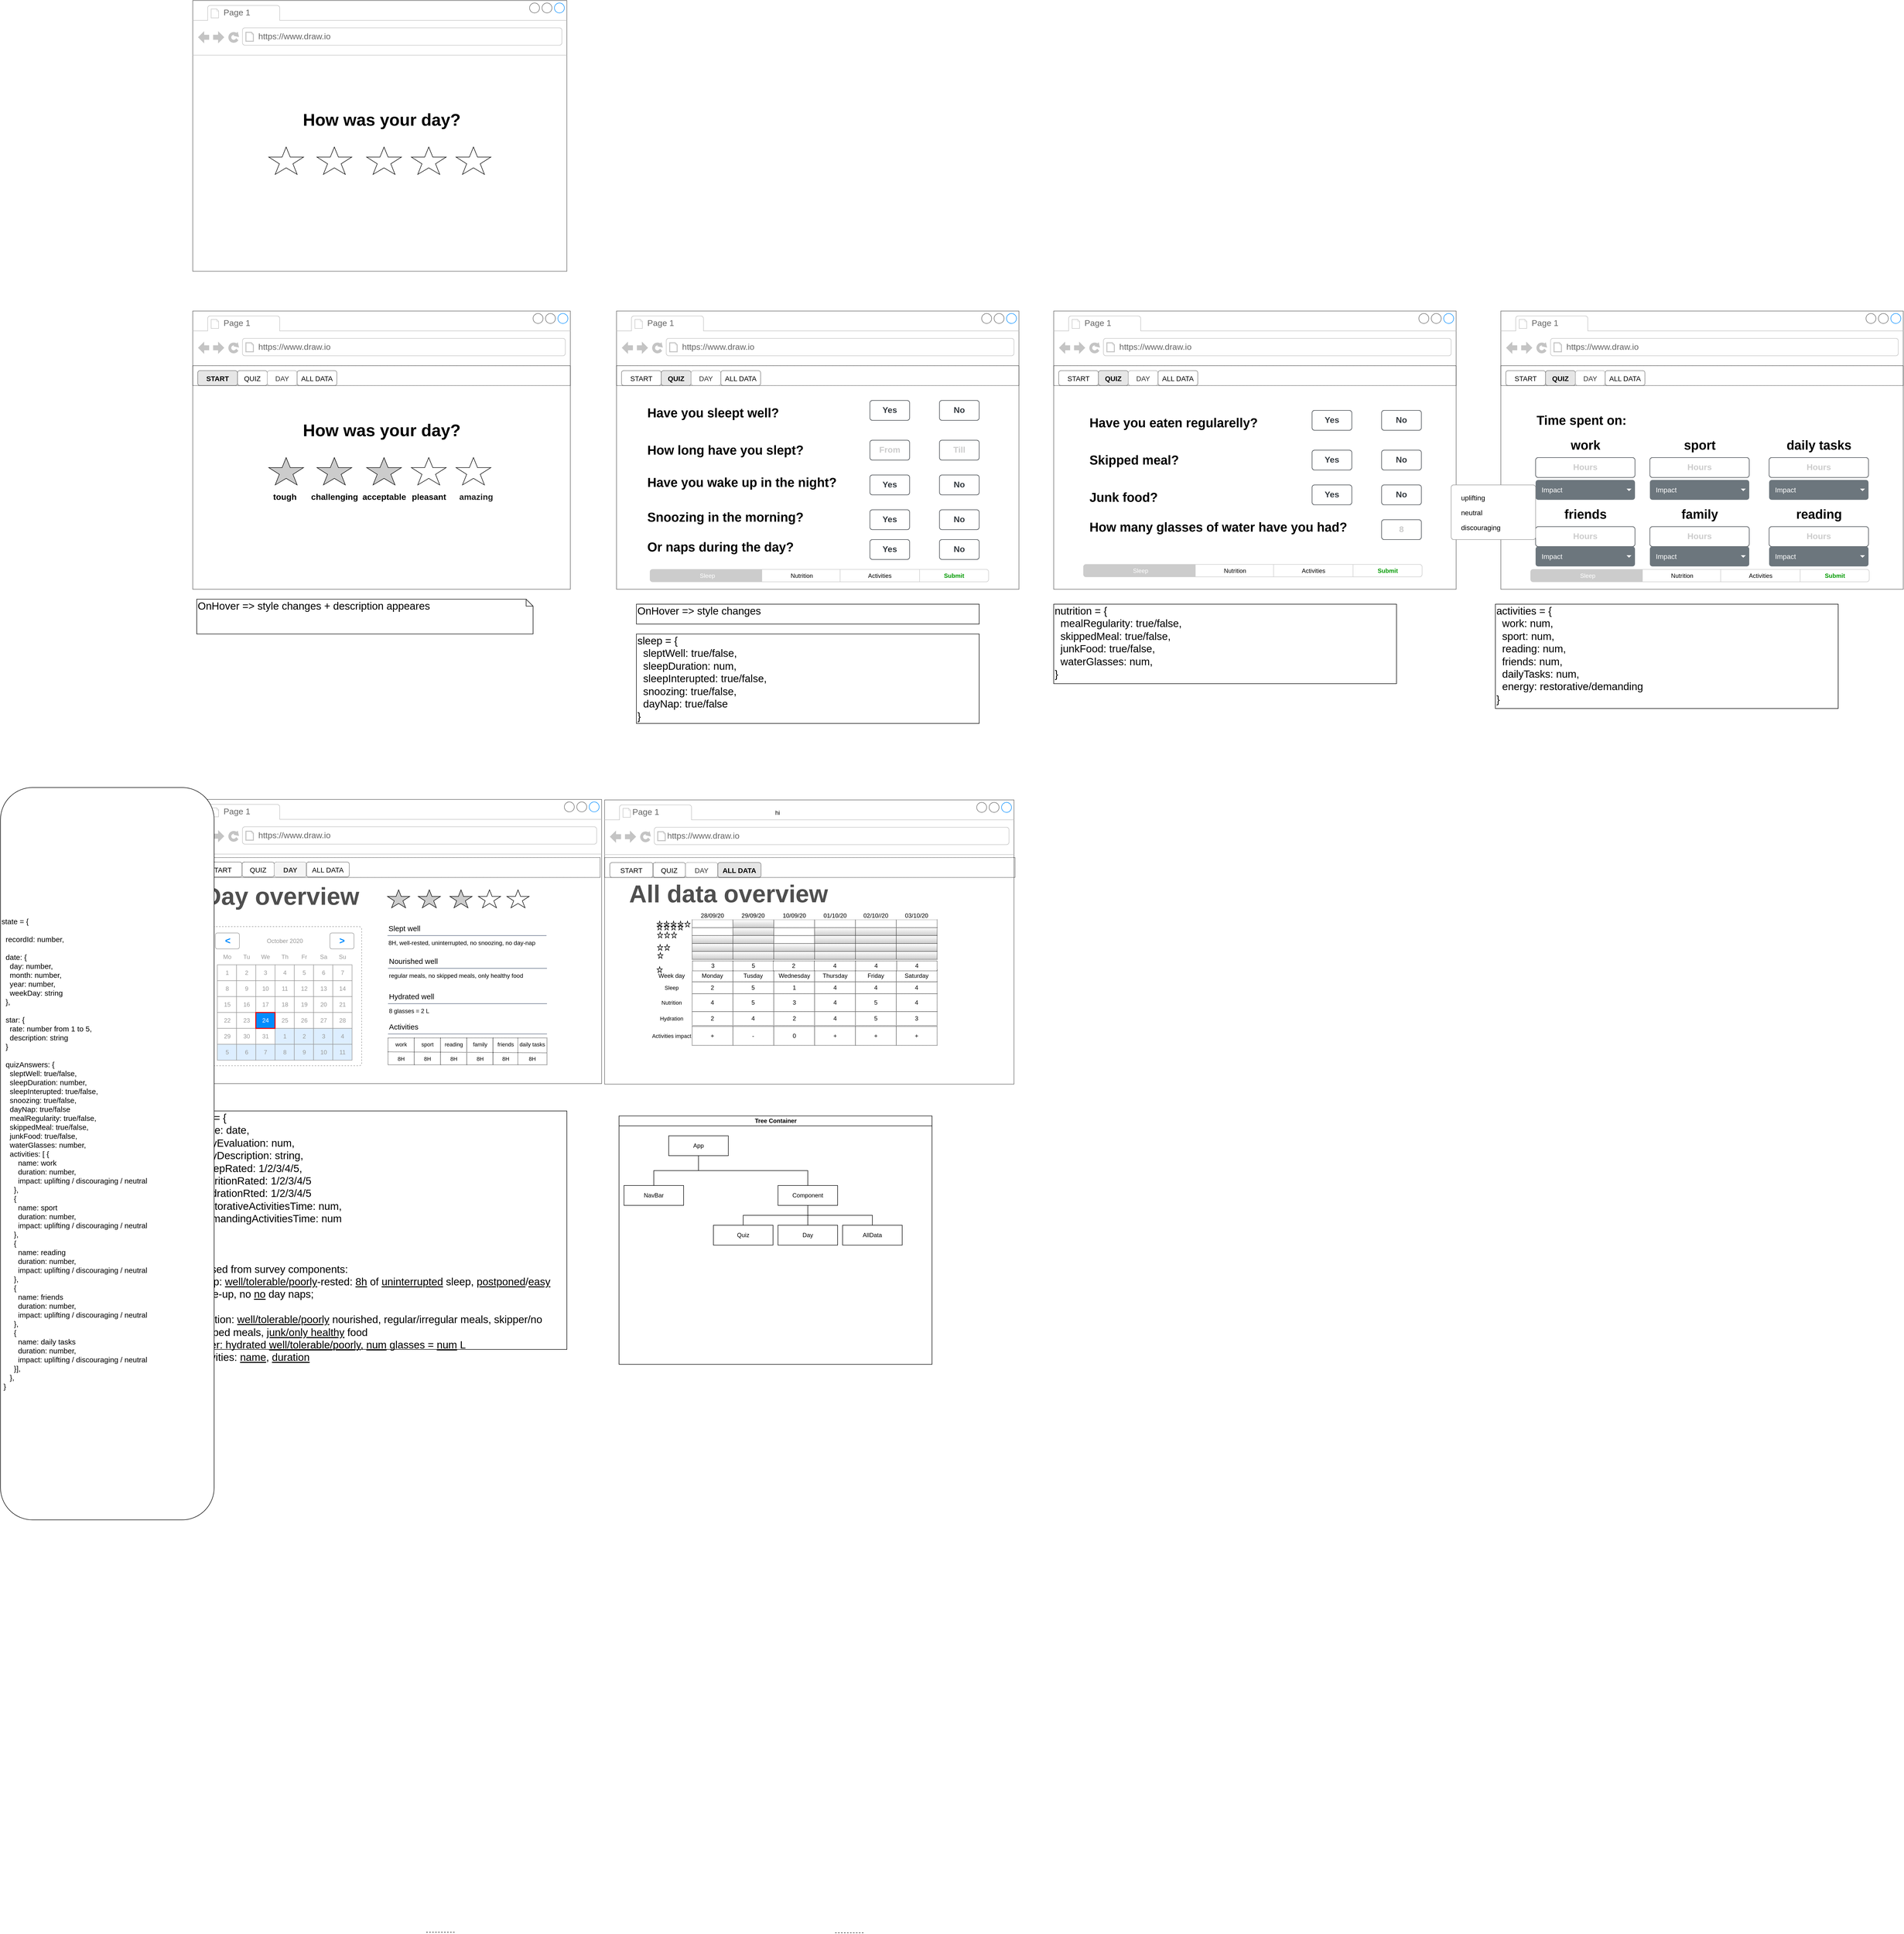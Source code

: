 <mxfile version="13.8.0" type="github">
  <diagram id="H3dyZMWb0Ev_Wrh2e_3i" name="Page-1">
    <mxGraphModel dx="1767" dy="544" grid="1" gridSize="10" guides="1" tooltips="1" connect="1" arrows="1" fold="1" page="1" pageScale="1" pageWidth="827" pageHeight="1169" math="0" shadow="0">
      <root>
        <mxCell id="0" />
        <mxCell id="1" parent="0" />
        <mxCell id="9NFHFE5VKS4REKrybLd1-11" value="" style="strokeWidth=1;shadow=0;dashed=0;align=center;html=1;shape=mxgraph.mockup.containers.browserWindow;rSize=0;strokeColor=#666666;strokeColor2=#008cff;strokeColor3=#c4c4c4;mainText=,;recursiveResize=0;" parent="1" vertex="1">
          <mxGeometry x="67" y="145" width="753" height="545" as="geometry" />
        </mxCell>
        <mxCell id="9NFHFE5VKS4REKrybLd1-12" value="Page 1" style="strokeWidth=1;shadow=0;dashed=0;align=center;html=1;shape=mxgraph.mockup.containers.anchor;fontSize=17;fontColor=#666666;align=left;" parent="9NFHFE5VKS4REKrybLd1-11" vertex="1">
          <mxGeometry x="60" y="12" width="110" height="26" as="geometry" />
        </mxCell>
        <mxCell id="9NFHFE5VKS4REKrybLd1-13" value="https://www.draw.io" style="strokeWidth=1;shadow=0;dashed=0;align=center;html=1;shape=mxgraph.mockup.containers.anchor;rSize=0;fontSize=17;fontColor=#666666;align=left;" parent="9NFHFE5VKS4REKrybLd1-11" vertex="1">
          <mxGeometry x="130" y="60" width="250" height="26" as="geometry" />
        </mxCell>
        <mxCell id="9NFHFE5VKS4REKrybLd1-19" value="&lt;h1&gt;How was your day?&lt;/h1&gt;" style="strokeWidth=1;shadow=0;dashed=0;align=center;html=1;shape=mxgraph.mockup.text.alphanumeric;linkText=;html=1;fontStyle=0;fontSize=17;strokeColor=none;fillColor=none;" parent="9NFHFE5VKS4REKrybLd1-11" vertex="1">
          <mxGeometry x="155" y="215" width="450" height="50" as="geometry" />
        </mxCell>
        <mxCell id="9NFHFE5VKS4REKrybLd1-22" value="" style="verticalLabelPosition=bottom;verticalAlign=top;html=1;shape=mxgraph.basic.star;shadow=0;dashed=0;strokeWidth=1;fillColor=none;fontSize=17;" parent="9NFHFE5VKS4REKrybLd1-11" vertex="1">
          <mxGeometry x="153" y="295" width="70" height="55" as="geometry" />
        </mxCell>
        <mxCell id="9NFHFE5VKS4REKrybLd1-23" value="" style="verticalLabelPosition=bottom;verticalAlign=top;html=1;shape=mxgraph.basic.star;shadow=0;dashed=0;strokeWidth=1;fillColor=none;fontSize=17;" parent="9NFHFE5VKS4REKrybLd1-11" vertex="1">
          <mxGeometry x="250" y="295" width="70" height="55" as="geometry" />
        </mxCell>
        <mxCell id="9NFHFE5VKS4REKrybLd1-25" value="" style="verticalLabelPosition=bottom;verticalAlign=top;html=1;shape=mxgraph.basic.star;shadow=0;dashed=0;strokeWidth=1;fillColor=none;fontSize=17;" parent="9NFHFE5VKS4REKrybLd1-11" vertex="1">
          <mxGeometry x="350" y="295" width="70" height="55" as="geometry" />
        </mxCell>
        <mxCell id="9NFHFE5VKS4REKrybLd1-27" value="" style="verticalLabelPosition=bottom;verticalAlign=top;html=1;shape=mxgraph.basic.star;shadow=0;dashed=0;strokeWidth=1;fillColor=none;fontSize=17;" parent="9NFHFE5VKS4REKrybLd1-11" vertex="1">
          <mxGeometry x="440" y="295" width="70" height="55" as="geometry" />
        </mxCell>
        <mxCell id="9NFHFE5VKS4REKrybLd1-29" value="" style="verticalLabelPosition=bottom;verticalAlign=top;html=1;shape=mxgraph.basic.star;shadow=0;dashed=0;strokeWidth=1;fillColor=none;fontSize=17;" parent="9NFHFE5VKS4REKrybLd1-11" vertex="1">
          <mxGeometry x="530" y="295" width="70" height="55" as="geometry" />
        </mxCell>
        <mxCell id="9NFHFE5VKS4REKrybLd1-31" value="" style="strokeWidth=1;shadow=0;dashed=0;align=center;html=1;shape=mxgraph.mockup.containers.browserWindow;rSize=0;strokeColor=#666666;strokeColor2=#008cff;strokeColor3=#c4c4c4;mainText=,;recursiveResize=0;" parent="1" vertex="1">
          <mxGeometry x="67" y="770" width="760" height="560" as="geometry" />
        </mxCell>
        <mxCell id="9NFHFE5VKS4REKrybLd1-32" value="Page 1" style="strokeWidth=1;shadow=0;dashed=0;align=center;html=1;shape=mxgraph.mockup.containers.anchor;fontSize=17;fontColor=#666666;align=left;" parent="9NFHFE5VKS4REKrybLd1-31" vertex="1">
          <mxGeometry x="60" y="12" width="110" height="26" as="geometry" />
        </mxCell>
        <mxCell id="9NFHFE5VKS4REKrybLd1-33" value="https://www.draw.io" style="strokeWidth=1;shadow=0;dashed=0;align=center;html=1;shape=mxgraph.mockup.containers.anchor;rSize=0;fontSize=17;fontColor=#666666;align=left;" parent="9NFHFE5VKS4REKrybLd1-31" vertex="1">
          <mxGeometry x="130" y="60" width="250" height="26" as="geometry" />
        </mxCell>
        <mxCell id="9NFHFE5VKS4REKrybLd1-34" value="&lt;h1&gt;How was your day?&lt;/h1&gt;" style="strokeWidth=1;shadow=0;dashed=0;align=center;html=1;shape=mxgraph.mockup.text.alphanumeric;linkText=;html=1;fontStyle=0;fontSize=17;strokeColor=none;fillColor=none;" parent="9NFHFE5VKS4REKrybLd1-31" vertex="1">
          <mxGeometry x="155" y="215" width="450" height="50" as="geometry" />
        </mxCell>
        <mxCell id="9NFHFE5VKS4REKrybLd1-35" value="" style="verticalLabelPosition=bottom;verticalAlign=top;html=1;shape=mxgraph.basic.star;shadow=0;dashed=0;strokeWidth=1;fillColor=#CCCCCC;fontSize=17;" parent="9NFHFE5VKS4REKrybLd1-31" vertex="1">
          <mxGeometry x="153" y="295" width="70" height="55" as="geometry" />
        </mxCell>
        <mxCell id="9NFHFE5VKS4REKrybLd1-36" value="" style="verticalLabelPosition=bottom;verticalAlign=top;html=1;shape=mxgraph.basic.star;shadow=0;dashed=0;strokeWidth=1;fillColor=#CCCCCC;fontSize=17;" parent="9NFHFE5VKS4REKrybLd1-31" vertex="1">
          <mxGeometry x="250" y="295" width="70" height="55" as="geometry" />
        </mxCell>
        <mxCell id="9NFHFE5VKS4REKrybLd1-37" value="" style="verticalLabelPosition=bottom;verticalAlign=top;html=1;shape=mxgraph.basic.star;shadow=0;dashed=0;strokeWidth=1;fillColor=#CCCCCC;fontSize=17;" parent="9NFHFE5VKS4REKrybLd1-31" vertex="1">
          <mxGeometry x="350" y="295" width="70" height="55" as="geometry" />
        </mxCell>
        <mxCell id="9NFHFE5VKS4REKrybLd1-38" value="" style="verticalLabelPosition=bottom;verticalAlign=top;html=1;shape=mxgraph.basic.star;shadow=0;dashed=0;strokeWidth=1;fillColor=none;fontSize=17;" parent="9NFHFE5VKS4REKrybLd1-31" vertex="1">
          <mxGeometry x="440" y="295" width="70" height="55" as="geometry" />
        </mxCell>
        <mxCell id="9NFHFE5VKS4REKrybLd1-39" value="" style="verticalLabelPosition=bottom;verticalAlign=top;html=1;shape=mxgraph.basic.star;shadow=0;dashed=0;strokeWidth=1;fillColor=none;fontSize=17;" parent="9NFHFE5VKS4REKrybLd1-31" vertex="1">
          <mxGeometry x="530" y="295" width="70" height="55" as="geometry" />
        </mxCell>
        <mxCell id="9NFHFE5VKS4REKrybLd1-43" value="&lt;h4&gt;acceptable&lt;/h4&gt;" style="text;html=1;resizable=0;autosize=1;align=center;verticalAlign=middle;points=[];fillColor=none;strokeColor=none;rounded=0;shadow=0;dashed=0;fontSize=17;" parent="9NFHFE5VKS4REKrybLd1-31" vertex="1">
          <mxGeometry x="335" y="340" width="100" height="70" as="geometry" />
        </mxCell>
        <mxCell id="9NFHFE5VKS4REKrybLd1-44" value="&lt;h4&gt;pleasant&lt;/h4&gt;" style="text;html=1;resizable=0;autosize=1;align=center;verticalAlign=middle;points=[];fillColor=none;strokeColor=none;rounded=0;shadow=0;dashed=0;fontSize=17;" parent="9NFHFE5VKS4REKrybLd1-31" vertex="1">
          <mxGeometry x="435" y="340" width="80" height="70" as="geometry" />
        </mxCell>
        <mxCell id="9NFHFE5VKS4REKrybLd1-45" value="&lt;h4&gt;&lt;b style=&quot;color: rgb(34 , 34 , 34) ; font-family: &amp;#34;arial&amp;#34; , sans-serif ; text-align: left ; background-color: rgb(255 , 255 , 255)&quot;&gt;&lt;b&gt;&lt;font style=&quot;font-size: 17px&quot;&gt;amazing&lt;/font&gt;&lt;/b&gt;&lt;/b&gt;&lt;br&gt;&lt;/h4&gt;" style="text;html=1;resizable=0;autosize=1;align=center;verticalAlign=middle;points=[];fillColor=none;strokeColor=none;rounded=0;shadow=0;dashed=0;fontSize=17;" parent="9NFHFE5VKS4REKrybLd1-31" vertex="1">
          <mxGeometry x="530" y="340" width="80" height="70" as="geometry" />
        </mxCell>
        <mxCell id="9NFHFE5VKS4REKrybLd1-46" value="&lt;h4&gt;challenging&lt;/h4&gt;" style="text;html=1;resizable=0;autosize=1;align=center;verticalAlign=middle;points=[];fillColor=none;strokeColor=none;rounded=0;shadow=0;dashed=0;fontSize=17;" parent="9NFHFE5VKS4REKrybLd1-31" vertex="1">
          <mxGeometry x="230" y="340" width="110" height="70" as="geometry" />
        </mxCell>
        <mxCell id="9NFHFE5VKS4REKrybLd1-61" value="&lt;h4&gt;tough&lt;/h4&gt;" style="text;html=1;resizable=0;autosize=1;align=center;verticalAlign=middle;points=[];fillColor=none;strokeColor=none;rounded=0;shadow=0;dashed=0;fontSize=17;" parent="9NFHFE5VKS4REKrybLd1-31" vertex="1">
          <mxGeometry x="155" y="340" width="60" height="70" as="geometry" />
        </mxCell>
        <mxCell id="PMnQvKvV0bI0PWe8ptfF-861" value="" style="group" parent="9NFHFE5VKS4REKrybLd1-31" vertex="1" connectable="0">
          <mxGeometry y="110" width="760" height="40" as="geometry" />
        </mxCell>
        <mxCell id="PMnQvKvV0bI0PWe8ptfF-862" value="START" style="fontSize=14;shadow=0;dashed=1;dashPattern=1 1;sketch=0;align=center;rounded=1;fontStyle=1;fillColor=#E6E6E6;" parent="PMnQvKvV0bI0PWe8ptfF-861" vertex="1">
          <mxGeometry x="10" y="10" width="80" height="30" as="geometry" />
        </mxCell>
        <mxCell id="PMnQvKvV0bI0PWe8ptfF-863" value="QUIZ" style="fillColor=none;fontSize=14;shadow=0;dashed=1;dashPattern=1 1;sketch=0;align=center;rounded=1;" parent="PMnQvKvV0bI0PWe8ptfF-861" vertex="1">
          <mxGeometry x="90" y="10" width="60" height="30" as="geometry" />
        </mxCell>
        <mxCell id="PMnQvKvV0bI0PWe8ptfF-864" value="DAY " style="strokeColor=#666666;fontSize=14;shadow=0;dashed=1;dashPattern=1 1;sketch=0;align=center;fontStyle=0;fontColor=#333333;rounded=1;fillColor=none;" parent="PMnQvKvV0bI0PWe8ptfF-861" vertex="1">
          <mxGeometry x="150" y="10" width="60" height="30" as="geometry" />
        </mxCell>
        <mxCell id="PMnQvKvV0bI0PWe8ptfF-865" value="ALL DATA" style="fontSize=14;shadow=0;dashed=1;dashPattern=1 1;sketch=0;align=center;rounded=1;fontStyle=0;fillColor=none;" parent="PMnQvKvV0bI0PWe8ptfF-861" vertex="1">
          <mxGeometry x="210" y="10" width="80" height="30" as="geometry" />
        </mxCell>
        <mxCell id="PMnQvKvV0bI0PWe8ptfF-866" value="" style="rounded=0;whiteSpace=wrap;html=1;shadow=0;dashed=1;dashPattern=1 1;sketch=0;strokeColor=#000000;fillColor=none;gradientColor=#ffffff;fontSize=12;align=center;" parent="PMnQvKvV0bI0PWe8ptfF-861" vertex="1">
          <mxGeometry width="760" height="40" as="geometry" />
        </mxCell>
        <mxCell id="9NFHFE5VKS4REKrybLd1-62" value="" style="strokeWidth=1;shadow=0;dashed=0;align=center;html=1;shape=mxgraph.mockup.containers.browserWindow;rSize=0;strokeColor=#666666;strokeColor2=#008cff;strokeColor3=#c4c4c4;mainText=,;recursiveResize=0;" parent="1" vertex="1">
          <mxGeometry x="920" y="770" width="810" height="560" as="geometry" />
        </mxCell>
        <mxCell id="9NFHFE5VKS4REKrybLd1-63" value="Page 1" style="strokeWidth=1;shadow=0;dashed=0;align=center;html=1;shape=mxgraph.mockup.containers.anchor;fontSize=17;fontColor=#666666;align=left;" parent="9NFHFE5VKS4REKrybLd1-62" vertex="1">
          <mxGeometry x="60" y="12" width="110" height="26" as="geometry" />
        </mxCell>
        <mxCell id="9NFHFE5VKS4REKrybLd1-64" value="https://www.draw.io" style="strokeWidth=1;shadow=0;dashed=0;align=center;html=1;shape=mxgraph.mockup.containers.anchor;rSize=0;fontSize=17;fontColor=#666666;align=left;" parent="9NFHFE5VKS4REKrybLd1-62" vertex="1">
          <mxGeometry x="130" y="60" width="250" height="26" as="geometry" />
        </mxCell>
        <mxCell id="9NFHFE5VKS4REKrybLd1-168" value="&lt;h2&gt;Have you sleept well?&lt;/h2&gt;" style="strokeWidth=1;shadow=0;dashed=0;align=left;html=1;shape=mxgraph.mockup.text.alphanumeric;linkText=;html=1;fontStyle=0;fontSize=17;strokeColor=none;fillColor=none;verticalAlign=middle;spacingTop=0;" parent="9NFHFE5VKS4REKrybLd1-62" vertex="1">
          <mxGeometry x="60" y="180" width="450" height="50" as="geometry" />
        </mxCell>
        <mxCell id="9NFHFE5VKS4REKrybLd1-171" value="&lt;h2 style=&quot;font-size: 17px;&quot;&gt;No&lt;/h2&gt;" style="html=1;shadow=0;dashed=0;shape=mxgraph.bootstrap.rrect;rSize=5;strokeColor=#343A40;strokeWidth=1;fillColor=none;fontColor=#343A40;whiteSpace=wrap;align=center;verticalAlign=middle;spacingLeft=0;fontStyle=0;fontSize=17;spacing=5;" parent="9NFHFE5VKS4REKrybLd1-62" vertex="1">
          <mxGeometry x="650" y="180" width="80" height="40" as="geometry" />
        </mxCell>
        <mxCell id="9NFHFE5VKS4REKrybLd1-169" value="&lt;h2 style=&quot;font-size: 17px;&quot;&gt;Yes&lt;/h2&gt;" style="html=1;shadow=0;dashed=0;shape=mxgraph.bootstrap.rrect;rSize=5;strokeColor=#343A40;strokeWidth=1;fillColor=none;fontColor=#343A40;whiteSpace=wrap;align=center;verticalAlign=middle;spacingLeft=0;fontStyle=0;fontSize=17;spacing=5;" parent="9NFHFE5VKS4REKrybLd1-62" vertex="1">
          <mxGeometry x="510" y="180" width="80" height="40" as="geometry" />
        </mxCell>
        <mxCell id="9NFHFE5VKS4REKrybLd1-191" value="&lt;h2&gt;How long have you slept?&lt;/h2&gt;" style="strokeWidth=1;shadow=0;dashed=0;align=left;html=1;shape=mxgraph.mockup.text.alphanumeric;linkText=;html=1;fontStyle=0;fontSize=17;strokeColor=none;fillColor=none;verticalAlign=middle;spacingTop=0;" parent="9NFHFE5VKS4REKrybLd1-62" vertex="1">
          <mxGeometry x="60" y="255" width="450" height="50" as="geometry" />
        </mxCell>
        <mxCell id="9NFHFE5VKS4REKrybLd1-192" value="&lt;h2&gt;&lt;br&gt;&lt;/h2&gt;" style="strokeWidth=1;shadow=0;dashed=0;align=left;html=1;shape=mxgraph.mockup.text.alphanumeric;linkText=;html=1;fontStyle=0;fontSize=17;strokeColor=none;fillColor=none;verticalAlign=middle;spacingTop=0;" parent="9NFHFE5VKS4REKrybLd1-62" vertex="1">
          <mxGeometry x="80" y="330" width="450" height="50" as="geometry" />
        </mxCell>
        <mxCell id="9NFHFE5VKS4REKrybLd1-195" value="&lt;h2 style=&quot;font-size: 17px&quot;&gt;&lt;font color=&quot;#cccccc&quot;&gt;Till&lt;/font&gt;&lt;/h2&gt;" style="html=1;shadow=0;dashed=0;shape=mxgraph.bootstrap.rrect;rSize=5;strokeColor=#343A40;strokeWidth=1;fillColor=none;fontColor=#343A40;whiteSpace=wrap;align=center;verticalAlign=middle;spacingLeft=0;fontStyle=0;fontSize=17;spacing=5;" parent="9NFHFE5VKS4REKrybLd1-62" vertex="1">
          <mxGeometry x="650" y="260" width="80" height="40" as="geometry" />
        </mxCell>
        <mxCell id="9NFHFE5VKS4REKrybLd1-196" value="&lt;h2 style=&quot;font-size: 17px&quot;&gt;&lt;font color=&quot;#cccccc&quot;&gt;From&lt;/font&gt;&lt;/h2&gt;" style="html=1;shadow=0;dashed=0;shape=mxgraph.bootstrap.rrect;rSize=5;strokeColor=#343A40;strokeWidth=1;fillColor=none;fontColor=#343A40;whiteSpace=wrap;align=center;verticalAlign=middle;spacingLeft=0;fontStyle=0;fontSize=17;spacing=5;" parent="9NFHFE5VKS4REKrybLd1-62" vertex="1">
          <mxGeometry x="510" y="260" width="80" height="40" as="geometry" />
        </mxCell>
        <mxCell id="9NFHFE5VKS4REKrybLd1-212" value="&lt;h2&gt;Have you wake up in the night?&lt;/h2&gt;" style="strokeWidth=1;shadow=0;dashed=0;align=left;html=1;shape=mxgraph.mockup.text.alphanumeric;linkText=;html=1;fontStyle=0;fontSize=17;strokeColor=none;fillColor=none;verticalAlign=middle;spacingTop=0;" parent="9NFHFE5VKS4REKrybLd1-62" vertex="1">
          <mxGeometry x="60" y="320" width="450" height="50" as="geometry" />
        </mxCell>
        <mxCell id="9NFHFE5VKS4REKrybLd1-207" value="&lt;h2 style=&quot;font-size: 17px;&quot;&gt;Yes&lt;/h2&gt;" style="html=1;shadow=0;dashed=0;shape=mxgraph.bootstrap.rrect;rSize=5;strokeColor=#343A40;strokeWidth=1;fillColor=none;fontColor=#343A40;whiteSpace=wrap;align=center;verticalAlign=middle;spacingLeft=0;fontStyle=0;fontSize=17;spacing=5;" parent="9NFHFE5VKS4REKrybLd1-62" vertex="1">
          <mxGeometry x="510" y="330" width="80" height="40" as="geometry" />
        </mxCell>
        <mxCell id="9NFHFE5VKS4REKrybLd1-206" value="&lt;h2 style=&quot;font-size: 17px;&quot;&gt;No&lt;/h2&gt;" style="html=1;shadow=0;dashed=0;shape=mxgraph.bootstrap.rrect;rSize=5;strokeColor=#343A40;strokeWidth=1;fillColor=none;fontColor=#343A40;whiteSpace=wrap;align=center;verticalAlign=middle;spacingLeft=0;fontStyle=0;fontSize=17;spacing=5;" parent="9NFHFE5VKS4REKrybLd1-62" vertex="1">
          <mxGeometry x="650" y="330" width="80" height="40" as="geometry" />
        </mxCell>
        <mxCell id="9NFHFE5VKS4REKrybLd1-213" value="&lt;h2&gt;Snoozing in the morning?&lt;/h2&gt;" style="strokeWidth=1;shadow=0;dashed=0;align=left;html=1;shape=mxgraph.mockup.text.alphanumeric;linkText=;html=1;fontStyle=0;fontSize=17;strokeColor=none;fillColor=none;verticalAlign=middle;spacingTop=0;" parent="9NFHFE5VKS4REKrybLd1-62" vertex="1">
          <mxGeometry x="60" y="390" width="450" height="50" as="geometry" />
        </mxCell>
        <mxCell id="9NFHFE5VKS4REKrybLd1-214" value="&lt;h2 style=&quot;font-size: 17px;&quot;&gt;No&lt;/h2&gt;" style="html=1;shadow=0;dashed=0;shape=mxgraph.bootstrap.rrect;rSize=5;strokeColor=#343A40;strokeWidth=1;fillColor=none;fontColor=#343A40;whiteSpace=wrap;align=center;verticalAlign=middle;spacingLeft=0;fontStyle=0;fontSize=17;spacing=5;" parent="9NFHFE5VKS4REKrybLd1-62" vertex="1">
          <mxGeometry x="650" y="400" width="80" height="40" as="geometry" />
        </mxCell>
        <mxCell id="9NFHFE5VKS4REKrybLd1-215" value="&lt;h2 style=&quot;font-size: 17px;&quot;&gt;Yes&lt;/h2&gt;" style="html=1;shadow=0;dashed=0;shape=mxgraph.bootstrap.rrect;rSize=5;strokeColor=#343A40;strokeWidth=1;fillColor=none;fontColor=#343A40;whiteSpace=wrap;align=center;verticalAlign=middle;spacingLeft=0;fontStyle=0;fontSize=17;spacing=5;" parent="9NFHFE5VKS4REKrybLd1-62" vertex="1">
          <mxGeometry x="510" y="400" width="80" height="40" as="geometry" />
        </mxCell>
        <mxCell id="9NFHFE5VKS4REKrybLd1-205" value="&lt;h2&gt;Or naps during the day?&lt;/h2&gt;" style="strokeWidth=1;shadow=0;dashed=0;align=left;html=1;shape=mxgraph.mockup.text.alphanumeric;linkText=;html=1;fontStyle=0;fontSize=17;strokeColor=none;fillColor=none;verticalAlign=middle;spacingTop=0;" parent="9NFHFE5VKS4REKrybLd1-62" vertex="1">
          <mxGeometry x="60" y="450" width="426" height="50" as="geometry" />
        </mxCell>
        <mxCell id="9NFHFE5VKS4REKrybLd1-211" value="&lt;h2 style=&quot;font-size: 17px&quot;&gt;Yes&lt;/h2&gt;" style="html=1;shadow=0;dashed=0;shape=mxgraph.bootstrap.rrect;rSize=5;strokeColor=#343A40;strokeWidth=1;fillColor=none;fontColor=#343A40;whiteSpace=wrap;align=center;verticalAlign=middle;spacingLeft=0;fontStyle=0;fontSize=17;spacing=5;" parent="9NFHFE5VKS4REKrybLd1-62" vertex="1">
          <mxGeometry x="510" y="460" width="80" height="40" as="geometry" />
        </mxCell>
        <mxCell id="9NFHFE5VKS4REKrybLd1-210" value="&lt;h2 style=&quot;font-size: 17px&quot;&gt;No&lt;/h2&gt;" style="html=1;shadow=0;dashed=0;shape=mxgraph.bootstrap.rrect;rSize=5;strokeColor=#343A40;strokeWidth=1;fillColor=none;fontColor=#343A40;whiteSpace=wrap;align=center;verticalAlign=middle;spacingLeft=0;fontStyle=0;fontSize=17;spacing=5;" parent="9NFHFE5VKS4REKrybLd1-62" vertex="1">
          <mxGeometry x="650" y="460" width="80" height="40" as="geometry" />
        </mxCell>
        <mxCell id="9NFHFE5VKS4REKrybLd1-308" value="" style="html=1;shadow=0;dashed=0;shape=mxgraph.bootstrap.rrect;rSize=5;html=1;whiteSpace=wrap;fillColor=#ffffff;align=center;strokeColor=#CCCCCC;" parent="9NFHFE5VKS4REKrybLd1-62" vertex="1">
          <mxGeometry x="67.5" y="520" width="675" height="25" as="geometry" />
        </mxCell>
        <mxCell id="9NFHFE5VKS4REKrybLd1-309" value="Sleep" style="strokeColor=inherit;gradientColor=inherit;html=1;shadow=0;dashed=0;shape=mxgraph.bootstrap.leftButton;rSize=5;perimeter=none;whiteSpace=wrap;resizeHeight=1;fillColor=#CCCCCC;strokeColor=none;fontColor=#ffffff;fontSize=12;" parent="9NFHFE5VKS4REKrybLd1-308" vertex="1">
          <mxGeometry width="230" height="25" relative="1" as="geometry" />
        </mxCell>
        <mxCell id="9NFHFE5VKS4REKrybLd1-310" value="&lt;span style=&quot;background-color: rgb(255 , 255 , 255)&quot;&gt;Nutrition&lt;/span&gt;" style="strokeColor=inherit;fillColor=inherit;gradientColor=inherit;fontColor=inherit;html=1;shadow=0;dashed=0;perimeter=none;whiteSpace=wrap;resizeHeight=1;fontSize=12;" parent="9NFHFE5VKS4REKrybLd1-308" vertex="1">
          <mxGeometry width="160" height="25" relative="1" as="geometry">
            <mxPoint x="225" as="offset" />
          </mxGeometry>
        </mxCell>
        <mxCell id="9NFHFE5VKS4REKrybLd1-311" value="&lt;font color=&quot;#009900&quot;&gt;&lt;b&gt;Submit&lt;/b&gt;&lt;/font&gt;" style="strokeColor=inherit;fillColor=inherit;gradientColor=inherit;fontColor=inherit;html=1;shadow=0;dashed=0;shape=mxgraph.bootstrap.rightButton;rSize=5;perimeter=none;whiteSpace=wrap;resizeHeight=1;fontSize=12;" parent="9NFHFE5VKS4REKrybLd1-308" vertex="1">
          <mxGeometry x="1" width="139" height="25" relative="1" as="geometry">
            <mxPoint x="-132.5" as="offset" />
          </mxGeometry>
        </mxCell>
        <mxCell id="PMnQvKvV0bI0PWe8ptfF-22" value="&lt;span style=&quot;background-color: rgb(255 , 255 , 255)&quot;&gt;Activities&lt;/span&gt;" style="strokeColor=inherit;fillColor=inherit;gradientColor=inherit;fontColor=inherit;html=1;shadow=0;dashed=0;perimeter=none;whiteSpace=wrap;resizeHeight=1;fontSize=12;" parent="9NFHFE5VKS4REKrybLd1-308" vertex="1">
          <mxGeometry x="382.5" width="160" height="25" as="geometry" />
        </mxCell>
        <mxCell id="PMnQvKvV0bI0PWe8ptfF-844" value="" style="group" parent="9NFHFE5VKS4REKrybLd1-62" vertex="1" connectable="0">
          <mxGeometry y="110" width="810" height="40" as="geometry" />
        </mxCell>
        <mxCell id="PMnQvKvV0bI0PWe8ptfF-802" value="" style="rounded=0;whiteSpace=wrap;html=1;shadow=0;dashed=1;dashPattern=1 1;sketch=0;strokeColor=#000000;fillColor=none;gradientColor=#ffffff;fontSize=12;align=center;" parent="PMnQvKvV0bI0PWe8ptfF-844" vertex="1">
          <mxGeometry width="810" height="40" as="geometry" />
        </mxCell>
        <mxCell id="PMnQvKvV0bI0PWe8ptfF-833" value="START" style="fillColor=none;fontSize=14;shadow=0;dashed=1;dashPattern=1 1;sketch=0;align=center;rounded=1;" parent="PMnQvKvV0bI0PWe8ptfF-844" vertex="1">
          <mxGeometry x="10" y="10" width="80" height="30" as="geometry" />
        </mxCell>
        <mxCell id="PMnQvKvV0bI0PWe8ptfF-834" value="QUIZ" style="fontSize=14;shadow=0;dashed=1;dashPattern=1 1;sketch=0;align=center;rounded=1;fontStyle=1;labelBackgroundColor=none;fillColor=#E6E6E6;" parent="PMnQvKvV0bI0PWe8ptfF-844" vertex="1">
          <mxGeometry x="90" y="10" width="60" height="30" as="geometry" />
        </mxCell>
        <mxCell id="PMnQvKvV0bI0PWe8ptfF-835" value="DAY " style="strokeColor=#666666;fontSize=14;shadow=0;dashed=1;dashPattern=1 1;sketch=0;align=center;fontStyle=0;fontColor=#333333;rounded=1;fillColor=none;" parent="PMnQvKvV0bI0PWe8ptfF-844" vertex="1">
          <mxGeometry x="150" y="10" width="60" height="30" as="geometry" />
        </mxCell>
        <mxCell id="PMnQvKvV0bI0PWe8ptfF-836" value="ALL DATA" style="fontSize=14;shadow=0;dashed=1;dashPattern=1 1;sketch=0;align=center;rounded=1;fontStyle=0;fillColor=none;" parent="PMnQvKvV0bI0PWe8ptfF-844" vertex="1">
          <mxGeometry x="210" y="10" width="80" height="30" as="geometry" />
        </mxCell>
        <mxCell id="9NFHFE5VKS4REKrybLd1-216" value="&lt;span style=&quot;font-family: monospace; font-size: 0px;&quot;&gt;%3CmxGraphModel%3E%3Croot%3E%3CmxCell%20id%3D%220%22%2F%3E%3CmxCell%20id%3D%221%22%20parent%3D%220%22%2F%3E%3CmxCell%20id%3D%222%22%20value%3D%22%26lt%3Bh1%26gt%3BHow%20was%20your%20day%3F%26lt%3B%2Fh1%26gt%3B%22%20style%3D%22strokeWidth%3D1%3Bshadow%3D0%3Bdashed%3D0%3Balign%3Dcenter%3Bhtml%3D1%3Bshape%3Dmxgraph.mockup.text.alphanumeric%3BlinkText%3D%3Bhtml%3D1%3BfontStyle%3D0%3BfontSize%3D17%3BstrokeColor%3Dnone%3BfillColor%3Dnone%3B%22%20vertex%3D%221%22%20parent%3D%221%22%3E%3CmxGeometry%20x%3D%22222%22%20y%3D%22985%22%20width%3D%22450%22%20height%3D%2250%22%20as%3D%22geometry%22%2F%3E%3C%2FmxCell%3E%3C%2Froot%3E%3C%2FmxGraphModel%3E&lt;/span&gt;" style="strokeWidth=1;shadow=0;dashed=0;align=center;html=1;shape=mxgraph.mockup.containers.browserWindow;rSize=0;strokeColor=#666666;strokeColor2=#008cff;strokeColor3=#c4c4c4;mainText=,;recursiveResize=0;fillColor=#FFFFFF;" parent="1" vertex="1">
          <mxGeometry x="1800" y="770" width="810" height="560" as="geometry" />
        </mxCell>
        <mxCell id="9NFHFE5VKS4REKrybLd1-217" value="Page 1" style="strokeWidth=1;shadow=0;dashed=0;align=center;html=1;shape=mxgraph.mockup.containers.anchor;fontSize=17;fontColor=#666666;align=left;" parent="9NFHFE5VKS4REKrybLd1-216" vertex="1">
          <mxGeometry x="60" y="12" width="110" height="26" as="geometry" />
        </mxCell>
        <mxCell id="9NFHFE5VKS4REKrybLd1-218" value="https://www.draw.io" style="strokeWidth=1;shadow=0;dashed=0;align=center;html=1;shape=mxgraph.mockup.containers.anchor;rSize=0;fontSize=17;fontColor=#666666;align=left;" parent="9NFHFE5VKS4REKrybLd1-216" vertex="1">
          <mxGeometry x="130" y="60" width="250" height="26" as="geometry" />
        </mxCell>
        <mxCell id="9NFHFE5VKS4REKrybLd1-219" value="&lt;h2&gt;Have you eaten regularelly?&lt;/h2&gt;" style="strokeWidth=1;shadow=0;dashed=0;align=left;html=1;shape=mxgraph.mockup.text.alphanumeric;linkText=;html=1;fontStyle=0;fontSize=17;strokeColor=none;fillColor=none;verticalAlign=middle;spacingTop=0;" parent="9NFHFE5VKS4REKrybLd1-216" vertex="1">
          <mxGeometry x="70" y="200" width="450" height="50" as="geometry" />
        </mxCell>
        <mxCell id="9NFHFE5VKS4REKrybLd1-220" value="&lt;h2 style=&quot;font-size: 17px;&quot;&gt;No&lt;/h2&gt;" style="html=1;shadow=0;dashed=0;shape=mxgraph.bootstrap.rrect;rSize=5;strokeColor=#343A40;strokeWidth=1;fillColor=none;fontColor=#343A40;whiteSpace=wrap;align=center;verticalAlign=middle;spacingLeft=0;fontStyle=0;fontSize=17;spacing=5;" parent="9NFHFE5VKS4REKrybLd1-216" vertex="1">
          <mxGeometry x="660" y="200" width="80" height="40" as="geometry" />
        </mxCell>
        <mxCell id="9NFHFE5VKS4REKrybLd1-221" value="&lt;h2 style=&quot;font-size: 17px;&quot;&gt;Yes&lt;/h2&gt;" style="html=1;shadow=0;dashed=0;shape=mxgraph.bootstrap.rrect;rSize=5;strokeColor=#343A40;strokeWidth=1;fillColor=none;fontColor=#343A40;whiteSpace=wrap;align=center;verticalAlign=middle;spacingLeft=0;fontStyle=0;fontSize=17;spacing=5;" parent="9NFHFE5VKS4REKrybLd1-216" vertex="1">
          <mxGeometry x="520" y="200" width="80" height="40" as="geometry" />
        </mxCell>
        <mxCell id="9NFHFE5VKS4REKrybLd1-222" value="&lt;h2&gt;Skipped meal?&lt;/h2&gt;" style="strokeWidth=1;shadow=0;dashed=0;align=left;html=1;shape=mxgraph.mockup.text.alphanumeric;linkText=;html=1;fontStyle=0;fontSize=17;strokeColor=none;fillColor=none;verticalAlign=middle;spacingTop=0;" parent="9NFHFE5VKS4REKrybLd1-216" vertex="1">
          <mxGeometry x="70" y="275" width="450" height="50" as="geometry" />
        </mxCell>
        <mxCell id="9NFHFE5VKS4REKrybLd1-223" value="&lt;h2&gt;&lt;br&gt;&lt;/h2&gt;" style="strokeWidth=1;shadow=0;dashed=0;align=left;html=1;shape=mxgraph.mockup.text.alphanumeric;linkText=;html=1;fontStyle=0;fontSize=17;strokeColor=none;fillColor=none;verticalAlign=middle;spacingTop=0;" parent="9NFHFE5VKS4REKrybLd1-216" vertex="1">
          <mxGeometry x="80" y="330" width="450" height="50" as="geometry" />
        </mxCell>
        <mxCell id="9NFHFE5VKS4REKrybLd1-224" value="&lt;h2 style=&quot;font-size: 17px&quot;&gt;No&lt;/h2&gt;" style="html=1;shadow=0;dashed=0;shape=mxgraph.bootstrap.rrect;rSize=5;strokeColor=#343A40;strokeWidth=1;fillColor=none;fontColor=#343A40;whiteSpace=wrap;align=center;verticalAlign=middle;spacingLeft=0;fontStyle=0;fontSize=17;spacing=5;" parent="9NFHFE5VKS4REKrybLd1-216" vertex="1">
          <mxGeometry x="660" y="280" width="80" height="40" as="geometry" />
        </mxCell>
        <mxCell id="9NFHFE5VKS4REKrybLd1-225" value="&lt;h2 style=&quot;font-size: 17px&quot;&gt;Yes&lt;/h2&gt;" style="html=1;shadow=0;dashed=0;shape=mxgraph.bootstrap.rrect;rSize=5;strokeColor=#343A40;strokeWidth=1;fillColor=none;fontColor=#343A40;whiteSpace=wrap;align=center;verticalAlign=middle;spacingLeft=0;fontStyle=0;fontSize=17;spacing=5;" parent="9NFHFE5VKS4REKrybLd1-216" vertex="1">
          <mxGeometry x="520" y="280" width="80" height="40" as="geometry" />
        </mxCell>
        <mxCell id="9NFHFE5VKS4REKrybLd1-226" value="&lt;h2&gt;Junk food?&lt;br&gt;&lt;/h2&gt;" style="strokeWidth=1;shadow=0;dashed=0;align=left;html=1;shape=mxgraph.mockup.text.alphanumeric;linkText=;html=1;fontStyle=0;fontSize=17;strokeColor=none;fillColor=none;verticalAlign=middle;spacingTop=0;" parent="9NFHFE5VKS4REKrybLd1-216" vertex="1">
          <mxGeometry x="70" y="350" width="450" height="50" as="geometry" />
        </mxCell>
        <mxCell id="9NFHFE5VKS4REKrybLd1-227" value="&lt;h2 style=&quot;font-size: 17px;&quot;&gt;Yes&lt;/h2&gt;" style="html=1;shadow=0;dashed=0;shape=mxgraph.bootstrap.rrect;rSize=5;strokeColor=#343A40;strokeWidth=1;fillColor=none;fontColor=#343A40;whiteSpace=wrap;align=center;verticalAlign=middle;spacingLeft=0;fontStyle=0;fontSize=17;spacing=5;" parent="9NFHFE5VKS4REKrybLd1-216" vertex="1">
          <mxGeometry x="520" y="350" width="80" height="40" as="geometry" />
        </mxCell>
        <mxCell id="9NFHFE5VKS4REKrybLd1-228" value="&lt;h2 style=&quot;font-size: 17px;&quot;&gt;No&lt;/h2&gt;" style="html=1;shadow=0;dashed=0;shape=mxgraph.bootstrap.rrect;rSize=5;strokeColor=#343A40;strokeWidth=1;fillColor=none;fontColor=#343A40;whiteSpace=wrap;align=center;verticalAlign=middle;spacingLeft=0;fontStyle=0;fontSize=17;spacing=5;" parent="9NFHFE5VKS4REKrybLd1-216" vertex="1">
          <mxGeometry x="660" y="350" width="80" height="40" as="geometry" />
        </mxCell>
        <mxCell id="9NFHFE5VKS4REKrybLd1-229" value="&lt;h2&gt;How many glasses of water have you had?&lt;/h2&gt;" style="strokeWidth=1;shadow=0;dashed=0;align=left;html=1;shape=mxgraph.mockup.text.alphanumeric;linkText=;html=1;fontStyle=0;fontSize=17;strokeColor=none;fillColor=none;verticalAlign=middle;spacingTop=0;" parent="9NFHFE5VKS4REKrybLd1-216" vertex="1">
          <mxGeometry x="70" y="410" width="450" height="50" as="geometry" />
        </mxCell>
        <mxCell id="9NFHFE5VKS4REKrybLd1-230" value="&lt;h2 style=&quot;font-size: 17px&quot;&gt;&lt;font color=&quot;#cccccc&quot;&gt;8&lt;/font&gt;&lt;/h2&gt;" style="html=1;shadow=0;dashed=0;shape=mxgraph.bootstrap.rrect;rSize=5;strokeColor=#343A40;strokeWidth=1;fillColor=none;fontColor=#343A40;whiteSpace=wrap;align=center;verticalAlign=middle;spacingLeft=0;fontStyle=0;fontSize=17;spacing=5;" parent="9NFHFE5VKS4REKrybLd1-216" vertex="1">
          <mxGeometry x="660" y="420" width="80" height="40" as="geometry" />
        </mxCell>
        <mxCell id="PMnQvKvV0bI0PWe8ptfF-23" value="" style="html=1;shadow=0;dashed=0;shape=mxgraph.bootstrap.rrect;rSize=5;html=1;whiteSpace=wrap;fillColor=#ffffff;align=center;strokeColor=#CCCCCC;" parent="9NFHFE5VKS4REKrybLd1-216" vertex="1">
          <mxGeometry x="60" y="510" width="675" height="25" as="geometry" />
        </mxCell>
        <mxCell id="PMnQvKvV0bI0PWe8ptfF-24" value="Sleep" style="strokeColor=inherit;gradientColor=inherit;html=1;shadow=0;dashed=0;shape=mxgraph.bootstrap.leftButton;rSize=5;perimeter=none;whiteSpace=wrap;resizeHeight=1;fillColor=#CCCCCC;strokeColor=none;fontColor=#ffffff;fontSize=12;" parent="PMnQvKvV0bI0PWe8ptfF-23" vertex="1">
          <mxGeometry width="230" height="25" relative="1" as="geometry" />
        </mxCell>
        <mxCell id="PMnQvKvV0bI0PWe8ptfF-25" value="&lt;span style=&quot;background-color: rgb(255 , 255 , 255)&quot;&gt;Nutrition&lt;/span&gt;" style="strokeColor=inherit;fillColor=inherit;gradientColor=inherit;fontColor=inherit;html=1;shadow=0;dashed=0;perimeter=none;whiteSpace=wrap;resizeHeight=1;fontSize=12;" parent="PMnQvKvV0bI0PWe8ptfF-23" vertex="1">
          <mxGeometry width="160" height="25" relative="1" as="geometry">
            <mxPoint x="225" as="offset" />
          </mxGeometry>
        </mxCell>
        <mxCell id="PMnQvKvV0bI0PWe8ptfF-26" value="&lt;b&gt;&lt;font color=&quot;#009900&quot;&gt;Submit&lt;/font&gt;&lt;/b&gt;" style="strokeColor=inherit;fillColor=inherit;gradientColor=inherit;fontColor=inherit;html=1;shadow=0;dashed=0;shape=mxgraph.bootstrap.rightButton;rSize=5;perimeter=none;whiteSpace=wrap;resizeHeight=1;fontSize=12;" parent="PMnQvKvV0bI0PWe8ptfF-23" vertex="1">
          <mxGeometry x="1" width="139" height="25" relative="1" as="geometry">
            <mxPoint x="-132.5" as="offset" />
          </mxGeometry>
        </mxCell>
        <mxCell id="PMnQvKvV0bI0PWe8ptfF-27" value="&lt;span style=&quot;background-color: rgb(255 , 255 , 255)&quot;&gt;Activities&lt;/span&gt;" style="strokeColor=inherit;fillColor=inherit;gradientColor=inherit;fontColor=inherit;html=1;shadow=0;dashed=0;perimeter=none;whiteSpace=wrap;resizeHeight=1;fontSize=12;" parent="PMnQvKvV0bI0PWe8ptfF-23" vertex="1">
          <mxGeometry x="382.5" width="160" height="25" as="geometry" />
        </mxCell>
        <mxCell id="PMnQvKvV0bI0PWe8ptfF-855" value="" style="group" parent="9NFHFE5VKS4REKrybLd1-216" vertex="1" connectable="0">
          <mxGeometry y="110" width="810" height="40" as="geometry" />
        </mxCell>
        <mxCell id="PMnQvKvV0bI0PWe8ptfF-856" value="" style="rounded=0;whiteSpace=wrap;html=1;shadow=0;dashed=1;dashPattern=1 1;sketch=0;strokeColor=#000000;fillColor=none;gradientColor=#ffffff;fontSize=12;align=center;" parent="PMnQvKvV0bI0PWe8ptfF-855" vertex="1">
          <mxGeometry width="810" height="40" as="geometry" />
        </mxCell>
        <mxCell id="PMnQvKvV0bI0PWe8ptfF-857" value="START" style="fillColor=none;fontSize=14;shadow=0;dashed=1;dashPattern=1 1;sketch=0;align=center;rounded=1;" parent="PMnQvKvV0bI0PWe8ptfF-855" vertex="1">
          <mxGeometry x="10" y="10" width="80" height="30" as="geometry" />
        </mxCell>
        <mxCell id="PMnQvKvV0bI0PWe8ptfF-858" value="QUIZ" style="fontSize=14;shadow=0;dashed=1;dashPattern=1 1;sketch=0;align=center;rounded=1;fontStyle=1;labelBackgroundColor=none;fillColor=#E6E6E6;" parent="PMnQvKvV0bI0PWe8ptfF-855" vertex="1">
          <mxGeometry x="90" y="10" width="60" height="30" as="geometry" />
        </mxCell>
        <mxCell id="PMnQvKvV0bI0PWe8ptfF-859" value="DAY " style="strokeColor=#666666;fontSize=14;shadow=0;dashed=1;dashPattern=1 1;sketch=0;align=center;fontStyle=0;fontColor=#333333;rounded=1;fillColor=none;" parent="PMnQvKvV0bI0PWe8ptfF-855" vertex="1">
          <mxGeometry x="150" y="10" width="60" height="30" as="geometry" />
        </mxCell>
        <mxCell id="PMnQvKvV0bI0PWe8ptfF-860" value="ALL DATA" style="fontSize=14;shadow=0;dashed=1;dashPattern=1 1;sketch=0;align=center;rounded=1;fontStyle=0;fillColor=none;" parent="PMnQvKvV0bI0PWe8ptfF-855" vertex="1">
          <mxGeometry x="210" y="10" width="80" height="30" as="geometry" />
        </mxCell>
        <mxCell id="9NFHFE5VKS4REKrybLd1-237" value="&lt;span style=&quot;color: rgba(0 , 0 , 0 , 0) ; font-family: monospace ; font-size: 0px&quot;&gt;%3CmxGraphModel%3E%3Croot%3E%3CmxCell%20id%3D%220%22%2F%3E%3CmxCell%20id%3D%221%22%20parent%3D%220%22%2F%3E%3CmxCell%20id%3D%222%22%20value%3D%22%26lt%3Bh1%26gt%3BHow%20was%20your%20day%3F%26lt%3B%2Fh1%26gt%3B%22%20style%3D%22strokeWidth%3D1%3Bshadow%3D0%3Bdashed%3D0%3Balign%3Dcenter%3Bhtml%3D1%3Bshape%3Dmxgraph.mockup.text.alphanumeric%3BlinkText%3D%3Bhtml%3D1%3BfontStyle%3D0%3BfontSize%3D17%3BstrokeColor%3Dnone%3BfillColor%3Dnone%3B%22%20vertex%3D%221%22%20parent%3D%221%22%3E%3CmxGeometry%20x%3D%22222%22%20y%3D%22985%22%20width%3D%22450%22%20height%3D%2250%22%20as%3D%22geometry%22%2F%3E%3C%2FmxCell%3E%3C%2Froot%3E%3C%2FmxGraphModel%3E&lt;/span&gt;" style="strokeWidth=1;shadow=0;dashed=0;align=center;html=1;shape=mxgraph.mockup.containers.browserWindow;rSize=0;strokeColor=#666666;strokeColor2=#008cff;strokeColor3=#c4c4c4;mainText=,;recursiveResize=0;" parent="1" vertex="1">
          <mxGeometry x="2700" y="770" width="810" height="560" as="geometry" />
        </mxCell>
        <mxCell id="9NFHFE5VKS4REKrybLd1-238" value="Page 1" style="strokeWidth=1;shadow=0;dashed=0;align=center;html=1;shape=mxgraph.mockup.containers.anchor;fontSize=17;fontColor=#666666;align=left;" parent="9NFHFE5VKS4REKrybLd1-237" vertex="1">
          <mxGeometry x="60" y="12" width="110" height="26" as="geometry" />
        </mxCell>
        <mxCell id="9NFHFE5VKS4REKrybLd1-239" value="https://www.draw.io" style="strokeWidth=1;shadow=0;dashed=0;align=center;html=1;shape=mxgraph.mockup.containers.anchor;rSize=0;fontSize=17;fontColor=#666666;align=left;" parent="9NFHFE5VKS4REKrybLd1-237" vertex="1">
          <mxGeometry x="130" y="60" width="250" height="26" as="geometry" />
        </mxCell>
        <mxCell id="9NFHFE5VKS4REKrybLd1-240" value="&lt;h2&gt;Time spent on:&amp;nbsp;&lt;/h2&gt;" style="strokeWidth=1;shadow=0;dashed=0;align=left;html=1;shape=mxgraph.mockup.text.alphanumeric;linkText=;html=1;fontStyle=0;fontSize=17;strokeColor=none;fillColor=none;verticalAlign=middle;spacingTop=0;" parent="9NFHFE5VKS4REKrybLd1-237" vertex="1">
          <mxGeometry x="70" y="195" width="450" height="50" as="geometry" />
        </mxCell>
        <mxCell id="9NFHFE5VKS4REKrybLd1-244" value="&lt;h2&gt;&lt;br&gt;&lt;/h2&gt;" style="strokeWidth=1;shadow=0;dashed=0;align=left;html=1;shape=mxgraph.mockup.text.alphanumeric;linkText=;html=1;fontStyle=0;fontSize=17;strokeColor=none;fillColor=none;verticalAlign=middle;spacingTop=0;" parent="9NFHFE5VKS4REKrybLd1-237" vertex="1">
          <mxGeometry x="80" y="330" width="450" height="50" as="geometry" />
        </mxCell>
        <mxCell id="9NFHFE5VKS4REKrybLd1-281" value="&lt;h2&gt;work&lt;br&gt;&lt;/h2&gt;" style="strokeWidth=1;shadow=0;dashed=0;align=center;html=1;shape=mxgraph.mockup.text.alphanumeric;linkText=;html=1;fontStyle=0;fontSize=17;strokeColor=none;fillColor=none;verticalAlign=middle;spacingTop=0;" parent="9NFHFE5VKS4REKrybLd1-237" vertex="1">
          <mxGeometry x="70" y="245" width="200" height="50" as="geometry" />
        </mxCell>
        <mxCell id="9NFHFE5VKS4REKrybLd1-282" value="&lt;h2 style=&quot;font-size: 17px&quot;&gt;&lt;font color=&quot;#cccccc&quot;&gt;Hours&lt;/font&gt;&lt;/h2&gt;" style="html=1;shadow=0;dashed=0;shape=mxgraph.bootstrap.rrect;rSize=5;strokeColor=#343A40;strokeWidth=1;fillColor=none;fontColor=#343A40;whiteSpace=wrap;align=center;verticalAlign=middle;spacingLeft=0;fontStyle=0;fontSize=17;spacing=5;" parent="9NFHFE5VKS4REKrybLd1-237" vertex="1">
          <mxGeometry x="70" y="295" width="200" height="40" as="geometry" />
        </mxCell>
        <mxCell id="9NFHFE5VKS4REKrybLd1-283" value="&lt;h2&gt;sport&lt;/h2&gt;" style="strokeWidth=1;shadow=0;dashed=0;align=center;html=1;shape=mxgraph.mockup.text.alphanumeric;linkText=;html=1;fontStyle=0;fontSize=17;strokeColor=none;fillColor=none;verticalAlign=middle;spacingTop=0;" parent="9NFHFE5VKS4REKrybLd1-237" vertex="1">
          <mxGeometry x="300" y="245" width="200" height="50" as="geometry" />
        </mxCell>
        <mxCell id="9NFHFE5VKS4REKrybLd1-284" value="&lt;h2 style=&quot;font-size: 17px&quot;&gt;&lt;font color=&quot;#cccccc&quot;&gt;Hours&lt;/font&gt;&lt;/h2&gt;" style="html=1;shadow=0;dashed=0;shape=mxgraph.bootstrap.rrect;rSize=5;strokeColor=#343A40;strokeWidth=1;fillColor=none;fontColor=#343A40;whiteSpace=wrap;align=center;verticalAlign=middle;spacingLeft=0;fontStyle=0;fontSize=17;spacing=5;" parent="9NFHFE5VKS4REKrybLd1-237" vertex="1">
          <mxGeometry x="300" y="295" width="200" height="40" as="geometry" />
        </mxCell>
        <mxCell id="9NFHFE5VKS4REKrybLd1-285" value="&lt;h2&gt;daily tasks&lt;/h2&gt;" style="strokeWidth=1;shadow=0;dashed=0;align=center;html=1;shape=mxgraph.mockup.text.alphanumeric;linkText=;html=1;fontStyle=0;fontSize=17;strokeColor=none;fillColor=none;verticalAlign=middle;spacingTop=0;" parent="9NFHFE5VKS4REKrybLd1-237" vertex="1">
          <mxGeometry x="540" y="245" width="200" height="50" as="geometry" />
        </mxCell>
        <mxCell id="9NFHFE5VKS4REKrybLd1-286" value="&lt;h2 style=&quot;font-size: 17px&quot;&gt;&lt;font color=&quot;#cccccc&quot;&gt;Hours&lt;/font&gt;&lt;/h2&gt;" style="html=1;shadow=0;dashed=0;shape=mxgraph.bootstrap.rrect;rSize=5;strokeColor=#343A40;strokeWidth=1;fillColor=none;fontColor=#343A40;whiteSpace=wrap;align=center;verticalAlign=middle;spacingLeft=0;fontStyle=0;fontSize=17;spacing=5;" parent="9NFHFE5VKS4REKrybLd1-237" vertex="1">
          <mxGeometry x="540" y="295" width="200" height="40" as="geometry" />
        </mxCell>
        <mxCell id="9NFHFE5VKS4REKrybLd1-293" value="&lt;h2&gt;friends&lt;br&gt;&lt;/h2&gt;" style="strokeWidth=1;shadow=0;dashed=0;align=center;html=1;shape=mxgraph.mockup.text.alphanumeric;linkText=;html=1;fontStyle=0;fontSize=17;strokeColor=none;fillColor=none;verticalAlign=middle;spacingTop=0;" parent="9NFHFE5VKS4REKrybLd1-237" vertex="1">
          <mxGeometry x="70" y="384" width="200" height="50" as="geometry" />
        </mxCell>
        <mxCell id="9NFHFE5VKS4REKrybLd1-294" value="&lt;h2 style=&quot;font-size: 17px&quot;&gt;&lt;font color=&quot;#cccccc&quot;&gt;Hours&lt;/font&gt;&lt;/h2&gt;" style="html=1;shadow=0;dashed=0;shape=mxgraph.bootstrap.rrect;rSize=5;strokeColor=#343A40;strokeWidth=1;fillColor=none;fontColor=#343A40;whiteSpace=wrap;align=center;verticalAlign=middle;spacingLeft=0;fontStyle=0;fontSize=17;spacing=5;" parent="9NFHFE5VKS4REKrybLd1-237" vertex="1">
          <mxGeometry x="70" y="434" width="200" height="40" as="geometry" />
        </mxCell>
        <mxCell id="9NFHFE5VKS4REKrybLd1-295" value="&lt;h2&gt;family&lt;br&gt;&lt;/h2&gt;" style="strokeWidth=1;shadow=0;dashed=0;align=center;html=1;shape=mxgraph.mockup.text.alphanumeric;linkText=;html=1;fontStyle=0;fontSize=17;strokeColor=none;fillColor=none;verticalAlign=middle;spacingTop=0;" parent="9NFHFE5VKS4REKrybLd1-237" vertex="1">
          <mxGeometry x="300" y="384" width="200" height="50" as="geometry" />
        </mxCell>
        <mxCell id="9NFHFE5VKS4REKrybLd1-296" value="&lt;h2 style=&quot;font-size: 17px&quot;&gt;&lt;font color=&quot;#cccccc&quot;&gt;Hours&lt;/font&gt;&lt;/h2&gt;" style="html=1;shadow=0;dashed=0;shape=mxgraph.bootstrap.rrect;rSize=5;strokeColor=#343A40;strokeWidth=1;fillColor=none;fontColor=#343A40;whiteSpace=wrap;align=center;verticalAlign=middle;spacingLeft=0;fontStyle=0;fontSize=17;spacing=5;" parent="9NFHFE5VKS4REKrybLd1-237" vertex="1">
          <mxGeometry x="300" y="434" width="200" height="40" as="geometry" />
        </mxCell>
        <mxCell id="9NFHFE5VKS4REKrybLd1-297" value="&lt;h2&gt;reading&lt;/h2&gt;" style="strokeWidth=1;shadow=0;dashed=0;align=center;html=1;shape=mxgraph.mockup.text.alphanumeric;linkText=;html=1;fontStyle=0;fontSize=17;strokeColor=none;fillColor=none;verticalAlign=middle;spacingTop=0;" parent="9NFHFE5VKS4REKrybLd1-237" vertex="1">
          <mxGeometry x="540" y="384" width="200" height="50" as="geometry" />
        </mxCell>
        <mxCell id="9NFHFE5VKS4REKrybLd1-298" value="&lt;h2 style=&quot;font-size: 17px&quot;&gt;&lt;font color=&quot;#cccccc&quot;&gt;Hours&lt;/font&gt;&lt;/h2&gt;" style="html=1;shadow=0;dashed=0;shape=mxgraph.bootstrap.rrect;rSize=5;strokeColor=#343A40;strokeWidth=1;fillColor=none;fontColor=#343A40;whiteSpace=wrap;align=center;verticalAlign=middle;spacingLeft=0;fontStyle=0;fontSize=17;spacing=5;" parent="9NFHFE5VKS4REKrybLd1-237" vertex="1">
          <mxGeometry x="540" y="434" width="200" height="40" as="geometry" />
        </mxCell>
        <mxCell id="PMnQvKvV0bI0PWe8ptfF-28" value="" style="html=1;shadow=0;dashed=0;shape=mxgraph.bootstrap.rrect;rSize=5;html=1;whiteSpace=wrap;fillColor=#ffffff;align=center;strokeColor=#CCCCCC;" parent="9NFHFE5VKS4REKrybLd1-237" vertex="1">
          <mxGeometry x="60" y="520" width="675" height="25" as="geometry" />
        </mxCell>
        <mxCell id="PMnQvKvV0bI0PWe8ptfF-29" value="Sleep" style="strokeColor=inherit;gradientColor=inherit;html=1;shadow=0;dashed=0;shape=mxgraph.bootstrap.leftButton;rSize=5;perimeter=none;whiteSpace=wrap;resizeHeight=1;fillColor=#CCCCCC;strokeColor=none;fontColor=#ffffff;fontSize=12;" parent="PMnQvKvV0bI0PWe8ptfF-28" vertex="1">
          <mxGeometry width="230" height="25" relative="1" as="geometry" />
        </mxCell>
        <mxCell id="PMnQvKvV0bI0PWe8ptfF-30" value="&lt;span style=&quot;background-color: rgb(255 , 255 , 255)&quot;&gt;Nutrition&lt;/span&gt;" style="strokeColor=inherit;fillColor=inherit;gradientColor=inherit;fontColor=inherit;html=1;shadow=0;dashed=0;perimeter=none;whiteSpace=wrap;resizeHeight=1;fontSize=12;" parent="PMnQvKvV0bI0PWe8ptfF-28" vertex="1">
          <mxGeometry width="160" height="25" relative="1" as="geometry">
            <mxPoint x="225" as="offset" />
          </mxGeometry>
        </mxCell>
        <mxCell id="PMnQvKvV0bI0PWe8ptfF-31" value="&lt;b&gt;&lt;font color=&quot;#009900&quot;&gt;Submit&lt;/font&gt;&lt;/b&gt;" style="strokeColor=inherit;fillColor=inherit;gradientColor=inherit;fontColor=inherit;html=1;shadow=0;dashed=0;shape=mxgraph.bootstrap.rightButton;rSize=5;perimeter=none;whiteSpace=wrap;resizeHeight=1;fontSize=12;" parent="PMnQvKvV0bI0PWe8ptfF-28" vertex="1">
          <mxGeometry x="1" width="139" height="25" relative="1" as="geometry">
            <mxPoint x="-132.5" as="offset" />
          </mxGeometry>
        </mxCell>
        <mxCell id="PMnQvKvV0bI0PWe8ptfF-32" value="&lt;span style=&quot;background-color: rgb(255 , 255 , 255)&quot;&gt;Activities&lt;/span&gt;" style="strokeColor=inherit;fillColor=inherit;gradientColor=inherit;fontColor=inherit;html=1;shadow=0;dashed=0;perimeter=none;whiteSpace=wrap;resizeHeight=1;fontSize=12;" parent="PMnQvKvV0bI0PWe8ptfF-28" vertex="1">
          <mxGeometry x="382.5" width="160" height="25" as="geometry" />
        </mxCell>
        <mxCell id="PMnQvKvV0bI0PWe8ptfF-849" value="" style="group" parent="9NFHFE5VKS4REKrybLd1-237" vertex="1" connectable="0">
          <mxGeometry y="110" width="810" height="40" as="geometry" />
        </mxCell>
        <mxCell id="PMnQvKvV0bI0PWe8ptfF-850" value="" style="rounded=0;whiteSpace=wrap;html=1;shadow=0;dashed=1;dashPattern=1 1;sketch=0;strokeColor=#000000;fillColor=none;gradientColor=#ffffff;fontSize=12;align=center;" parent="PMnQvKvV0bI0PWe8ptfF-849" vertex="1">
          <mxGeometry width="810" height="40" as="geometry" />
        </mxCell>
        <mxCell id="PMnQvKvV0bI0PWe8ptfF-851" value="START" style="fillColor=none;fontSize=14;shadow=0;dashed=1;dashPattern=1 1;sketch=0;align=center;rounded=1;" parent="PMnQvKvV0bI0PWe8ptfF-849" vertex="1">
          <mxGeometry x="10" y="10" width="80" height="30" as="geometry" />
        </mxCell>
        <mxCell id="PMnQvKvV0bI0PWe8ptfF-852" value="QUIZ" style="fontSize=14;shadow=0;dashed=1;dashPattern=1 1;sketch=0;align=center;rounded=1;fontStyle=1;labelBackgroundColor=none;fillColor=#E6E6E6;" parent="PMnQvKvV0bI0PWe8ptfF-849" vertex="1">
          <mxGeometry x="90" y="10" width="60" height="30" as="geometry" />
        </mxCell>
        <mxCell id="PMnQvKvV0bI0PWe8ptfF-853" value="DAY " style="strokeColor=#666666;fontSize=14;shadow=0;dashed=1;dashPattern=1 1;sketch=0;align=center;fontStyle=0;fontColor=#333333;rounded=1;fillColor=none;" parent="PMnQvKvV0bI0PWe8ptfF-849" vertex="1">
          <mxGeometry x="150" y="10" width="60" height="30" as="geometry" />
        </mxCell>
        <mxCell id="PMnQvKvV0bI0PWe8ptfF-854" value="ALL DATA" style="fontSize=14;shadow=0;dashed=1;dashPattern=1 1;sketch=0;align=center;rounded=1;fontStyle=0;fillColor=none;" parent="PMnQvKvV0bI0PWe8ptfF-849" vertex="1">
          <mxGeometry x="210" y="10" width="80" height="30" as="geometry" />
        </mxCell>
        <mxCell id="ySVyAX1sg6H_gh8tqG10-33" value="Impact" style="html=1;shadow=0;dashed=0;shape=mxgraph.bootstrap.rrect;rSize=5;strokeColor=none;strokeWidth=1;fillColor=#6C767D;fontColor=#ffffff;whiteSpace=wrap;align=left;verticalAlign=middle;fontStyle=0;fontSize=14;spacingLeft=10;" vertex="1" parent="9NFHFE5VKS4REKrybLd1-237">
          <mxGeometry x="70" y="340" width="200" height="40" as="geometry" />
        </mxCell>
        <mxCell id="ySVyAX1sg6H_gh8tqG10-34" value="" style="shape=triangle;direction=south;fillColor=#ffffff;strokeColor=none;perimeter=none;" vertex="1" parent="ySVyAX1sg6H_gh8tqG10-33">
          <mxGeometry x="1" y="0.5" width="10" height="5" relative="1" as="geometry">
            <mxPoint x="-17" y="-2.5" as="offset" />
          </mxGeometry>
        </mxCell>
        <mxCell id="ySVyAX1sg6H_gh8tqG10-35" value="" style="html=1;shadow=0;dashed=0;shape=mxgraph.bootstrap.rrect;rSize=5;fillColor=#ffffff;strokeColor=#999999;" vertex="1" parent="9NFHFE5VKS4REKrybLd1-237">
          <mxGeometry x="-100" y="350" width="170" height="110" as="geometry" />
        </mxCell>
        <mxCell id="ySVyAX1sg6H_gh8tqG10-36" value="uplifting" style="fillColor=none;strokeColor=none;align=left;spacing=20;fontSize=14;" vertex="1" parent="ySVyAX1sg6H_gh8tqG10-35">
          <mxGeometry width="170" height="30" relative="1" as="geometry">
            <mxPoint y="10" as="offset" />
          </mxGeometry>
        </mxCell>
        <mxCell id="ySVyAX1sg6H_gh8tqG10-37" value="neutral" style="fillColor=none;strokeColor=none;align=left;spacing=20;fontSize=14;" vertex="1" parent="ySVyAX1sg6H_gh8tqG10-35">
          <mxGeometry width="170" height="30" relative="1" as="geometry">
            <mxPoint y="40" as="offset" />
          </mxGeometry>
        </mxCell>
        <mxCell id="ySVyAX1sg6H_gh8tqG10-38" value="discouraging" style="fillColor=none;strokeColor=none;align=left;spacing=20;fontSize=14;" vertex="1" parent="ySVyAX1sg6H_gh8tqG10-35">
          <mxGeometry width="170" height="30" relative="1" as="geometry">
            <mxPoint y="70" as="offset" />
          </mxGeometry>
        </mxCell>
        <mxCell id="ySVyAX1sg6H_gh8tqG10-39" value="Impact" style="html=1;shadow=0;dashed=0;shape=mxgraph.bootstrap.rrect;rSize=5;strokeColor=none;strokeWidth=1;fillColor=#6C767D;fontColor=#ffffff;whiteSpace=wrap;align=left;verticalAlign=middle;fontStyle=0;fontSize=14;spacingLeft=10;" vertex="1" parent="9NFHFE5VKS4REKrybLd1-237">
          <mxGeometry x="300" y="340" width="200" height="40" as="geometry" />
        </mxCell>
        <mxCell id="ySVyAX1sg6H_gh8tqG10-40" value="" style="shape=triangle;direction=south;fillColor=#ffffff;strokeColor=none;perimeter=none;" vertex="1" parent="ySVyAX1sg6H_gh8tqG10-39">
          <mxGeometry x="1" y="0.5" width="10" height="5" relative="1" as="geometry">
            <mxPoint x="-17" y="-2.5" as="offset" />
          </mxGeometry>
        </mxCell>
        <mxCell id="ySVyAX1sg6H_gh8tqG10-41" value="Impact" style="html=1;shadow=0;dashed=0;shape=mxgraph.bootstrap.rrect;rSize=5;strokeColor=none;strokeWidth=1;fillColor=#6C767D;fontColor=#ffffff;whiteSpace=wrap;align=left;verticalAlign=middle;fontStyle=0;fontSize=14;spacingLeft=10;" vertex="1" parent="9NFHFE5VKS4REKrybLd1-237">
          <mxGeometry x="540" y="340" width="200" height="40" as="geometry" />
        </mxCell>
        <mxCell id="ySVyAX1sg6H_gh8tqG10-42" value="" style="shape=triangle;direction=south;fillColor=#ffffff;strokeColor=none;perimeter=none;" vertex="1" parent="ySVyAX1sg6H_gh8tqG10-41">
          <mxGeometry x="1" y="0.5" width="10" height="5" relative="1" as="geometry">
            <mxPoint x="-17" y="-2.5" as="offset" />
          </mxGeometry>
        </mxCell>
        <mxCell id="ySVyAX1sg6H_gh8tqG10-43" value="Impact" style="html=1;shadow=0;dashed=0;shape=mxgraph.bootstrap.rrect;rSize=5;strokeColor=none;strokeWidth=1;fillColor=#6C767D;fontColor=#ffffff;whiteSpace=wrap;align=left;verticalAlign=middle;fontStyle=0;fontSize=14;spacingLeft=10;" vertex="1" parent="9NFHFE5VKS4REKrybLd1-237">
          <mxGeometry x="70" y="474" width="200" height="40" as="geometry" />
        </mxCell>
        <mxCell id="ySVyAX1sg6H_gh8tqG10-44" value="" style="shape=triangle;direction=south;fillColor=#ffffff;strokeColor=none;perimeter=none;" vertex="1" parent="ySVyAX1sg6H_gh8tqG10-43">
          <mxGeometry x="1" y="0.5" width="10" height="5" relative="1" as="geometry">
            <mxPoint x="-17" y="-2.5" as="offset" />
          </mxGeometry>
        </mxCell>
        <mxCell id="ySVyAX1sg6H_gh8tqG10-45" value="Impact" style="html=1;shadow=0;dashed=0;shape=mxgraph.bootstrap.rrect;rSize=5;strokeColor=none;strokeWidth=1;fillColor=#6C767D;fontColor=#ffffff;whiteSpace=wrap;align=left;verticalAlign=middle;fontStyle=0;fontSize=14;spacingLeft=10;" vertex="1" parent="9NFHFE5VKS4REKrybLd1-237">
          <mxGeometry x="300" y="474" width="200" height="40" as="geometry" />
        </mxCell>
        <mxCell id="ySVyAX1sg6H_gh8tqG10-46" value="" style="shape=triangle;direction=south;fillColor=#ffffff;strokeColor=none;perimeter=none;" vertex="1" parent="ySVyAX1sg6H_gh8tqG10-45">
          <mxGeometry x="1" y="0.5" width="10" height="5" relative="1" as="geometry">
            <mxPoint x="-17" y="-2.5" as="offset" />
          </mxGeometry>
        </mxCell>
        <mxCell id="ySVyAX1sg6H_gh8tqG10-47" value="Impact" style="html=1;shadow=0;dashed=0;shape=mxgraph.bootstrap.rrect;rSize=5;strokeColor=none;strokeWidth=1;fillColor=#6C767D;fontColor=#ffffff;whiteSpace=wrap;align=left;verticalAlign=middle;fontStyle=0;fontSize=14;spacingLeft=10;" vertex="1" parent="9NFHFE5VKS4REKrybLd1-237">
          <mxGeometry x="540" y="474" width="200" height="40" as="geometry" />
        </mxCell>
        <mxCell id="ySVyAX1sg6H_gh8tqG10-48" value="" style="shape=triangle;direction=south;fillColor=#ffffff;strokeColor=none;perimeter=none;" vertex="1" parent="ySVyAX1sg6H_gh8tqG10-47">
          <mxGeometry x="1" y="0.5" width="10" height="5" relative="1" as="geometry">
            <mxPoint x="-17" y="-2.5" as="offset" />
          </mxGeometry>
        </mxCell>
        <mxCell id="PMnQvKvV0bI0PWe8ptfF-16" value="&lt;font style=&quot;font-size: 21px&quot;&gt;OnHover =&amp;gt; style changes&lt;br&gt;&lt;br&gt;&lt;/font&gt;" style="shape=note;whiteSpace=wrap;html=1;size=0;verticalAlign=top;align=left;spacingTop=-6;shadow=0;dashed=0;strokeWidth=1;fillColor=none;fontSize=17;" parent="1" vertex="1">
          <mxGeometry x="960" y="1360" width="690" height="40" as="geometry" />
        </mxCell>
        <mxCell id="PMnQvKvV0bI0PWe8ptfF-34" value="&lt;font style=&quot;font-size: 21px&quot;&gt;sleep = {&lt;br&gt;&amp;nbsp; sleptWell: true/false,&lt;br&gt;&amp;nbsp; sleepDuration: num,&lt;br&gt;&amp;nbsp; sleepInterupted: true/false,&lt;br&gt;&amp;nbsp; snoozing: true/false,&lt;br&gt;&amp;nbsp; dayNap: true/false&lt;br&gt;}&lt;br&gt;&lt;br&gt;&lt;/font&gt;" style="shape=note;whiteSpace=wrap;html=1;size=0;verticalAlign=top;align=left;spacingTop=-6;shadow=0;dashed=0;strokeWidth=1;fillColor=none;fontSize=17;" parent="1" vertex="1">
          <mxGeometry x="960" y="1420" width="690" height="180" as="geometry" />
        </mxCell>
        <mxCell id="PMnQvKvV0bI0PWe8ptfF-35" value="&lt;font style=&quot;font-size: 21px&quot;&gt;nutrition = {&lt;br&gt;&amp;nbsp; mealRegularity: true/false,&lt;br&gt;&amp;nbsp; skippedMeal: true/false,&lt;br&gt;&amp;nbsp; junkFood: true/false,&lt;br&gt;&amp;nbsp; waterGlasses: num,&lt;br&gt;}&lt;br&gt;&lt;br&gt;&lt;/font&gt;" style="shape=note;whiteSpace=wrap;html=1;size=0;verticalAlign=top;align=left;spacingTop=-6;shadow=0;dashed=0;strokeWidth=1;fillColor=none;fontSize=17;" parent="1" vertex="1">
          <mxGeometry x="1800" y="1360" width="690" height="160" as="geometry" />
        </mxCell>
        <mxCell id="PMnQvKvV0bI0PWe8ptfF-36" value="&lt;font style=&quot;font-size: 21px&quot;&gt;activities = {&lt;br&gt;&amp;nbsp; work: num,&lt;br&gt;&amp;nbsp; sport: num,&lt;br&gt;&amp;nbsp; reading: num,&lt;br&gt;&amp;nbsp; friends: num,&lt;br&gt;&amp;nbsp; dailyTasks: num,&lt;br&gt;&amp;nbsp; energy: restorative/demanding&lt;br&gt;}&lt;br&gt;&lt;br&gt;&lt;/font&gt;" style="shape=note;whiteSpace=wrap;html=1;size=0;verticalAlign=top;align=left;spacingTop=-6;shadow=0;dashed=0;strokeWidth=1;fillColor=none;fontSize=17;" parent="1" vertex="1">
          <mxGeometry x="2689" y="1360" width="690" height="210" as="geometry" />
        </mxCell>
        <mxCell id="9NFHFE5VKS4REKrybLd1-40" value="&lt;font style=&quot;font-size: 21px&quot;&gt;OnHover =&amp;gt; style changes + description appeares&lt;br&gt;&lt;/font&gt;" style="shape=note;whiteSpace=wrap;html=1;size=14;verticalAlign=top;align=left;spacingTop=-6;shadow=0;dashed=0;strokeWidth=1;fillColor=none;fontSize=17;" parent="1" vertex="1">
          <mxGeometry x="75" y="1350" width="677" height="70" as="geometry" />
        </mxCell>
        <mxCell id="PMnQvKvV0bI0PWe8ptfF-51" value="&lt;font style=&quot;font-size: 21px&quot;&gt;day = {&lt;br&gt;&amp;nbsp; date: date,&lt;br&gt;&amp;nbsp; dayEvaluation: num,&lt;br&gt;&amp;nbsp; dayDescription: string,&lt;br&gt;&amp;nbsp; sleepRated: 1/2/3/4/5,&lt;br&gt;&amp;nbsp; nutritionRated: 1/2/3/4/5&lt;br&gt;&amp;nbsp; hydrationRted: 1/2/3/4/5&lt;br&gt;&amp;nbsp; restorativeActivitiesTime: num,&lt;br&gt;&amp;nbsp; demandingActivitiesTime: num&lt;br&gt;}&lt;br&gt;&lt;br&gt;&lt;br&gt;passed from survey components:&lt;br&gt;sleep:&amp;nbsp;&lt;u&gt;well/tolerable/poorly&lt;/u&gt;-rested:&amp;nbsp;&lt;u&gt;8h&lt;/u&gt; of &lt;u&gt;uninterrupted&lt;/u&gt; sleep,&amp;nbsp;&lt;u&gt;postponed&lt;/u&gt;/&lt;u&gt;easy&lt;/u&gt; wake-up, no &lt;u&gt;no&lt;/u&gt; day naps;&amp;nbsp;&lt;br&gt;&lt;br&gt;nutrition: &lt;u&gt;well/tolerable/poorly&lt;/u&gt; nourished, regular/irregular meals, skipper/no skipped meals, &lt;u&gt;junk/only healthy&lt;/u&gt; food&amp;nbsp;&amp;nbsp;&lt;br&gt;water: hydrated&amp;nbsp;&lt;u&gt;well/tolerable/poorly&lt;/u&gt;, &lt;u&gt;num&lt;/u&gt; glasses = &lt;u&gt;num&lt;/u&gt; L&lt;br&gt;activities: &lt;u&gt;name&lt;/u&gt;, &lt;u&gt;duration&lt;/u&gt;&lt;br&gt;&lt;/font&gt;" style="shape=note;whiteSpace=wrap;html=1;size=0;verticalAlign=top;align=left;spacingTop=-6;shadow=0;dashed=0;strokeWidth=1;fillColor=none;fontSize=17;" parent="1" vertex="1">
          <mxGeometry x="68" y="2380" width="752" height="480" as="geometry" />
        </mxCell>
        <mxCell id="PMnQvKvV0bI0PWe8ptfF-37" value="" style="strokeWidth=1;shadow=0;dashed=0;align=center;html=1;shape=mxgraph.mockup.containers.browserWindow;rSize=0;strokeColor=#666666;strokeColor2=#008cff;strokeColor3=#c4c4c4;mainText=,;recursiveResize=0;" parent="1" vertex="1">
          <mxGeometry x="67" y="1753" width="823" height="572" as="geometry" />
        </mxCell>
        <mxCell id="PMnQvKvV0bI0PWe8ptfF-38" value="Page 1" style="strokeWidth=1;shadow=0;dashed=0;align=center;html=1;shape=mxgraph.mockup.containers.anchor;fontSize=17;fontColor=#666666;align=left;" parent="PMnQvKvV0bI0PWe8ptfF-37" vertex="1">
          <mxGeometry x="60" y="12" width="110" height="26" as="geometry" />
        </mxCell>
        <mxCell id="PMnQvKvV0bI0PWe8ptfF-39" value="https://www.draw.io" style="strokeWidth=1;shadow=0;dashed=0;align=center;html=1;shape=mxgraph.mockup.containers.anchor;rSize=0;fontSize=17;fontColor=#666666;align=left;" parent="PMnQvKvV0bI0PWe8ptfF-37" vertex="1">
          <mxGeometry x="130" y="60" width="250" height="26" as="geometry" />
        </mxCell>
        <mxCell id="PMnQvKvV0bI0PWe8ptfF-40" value="&lt;h3&gt;&lt;font face=&quot;arial, sans-serif&quot; color=&quot;#4f4f4f&quot;&gt;&lt;span style=&quot;font-size: 49px ; background-color: rgb(255 , 255 , 255)&quot;&gt;Day overview&lt;/span&gt;&lt;/font&gt;&lt;/h3&gt;" style="strokeWidth=1;shadow=0;align=center;html=1;shape=mxgraph.mockup.text.alphanumeric;linkText=;html=1;fontStyle=0;fontSize=17;strokeColor=none;fillColor=none;sketch=0;opacity=50;" parent="PMnQvKvV0bI0PWe8ptfF-37" vertex="1">
          <mxGeometry x="19.5" y="170" width="317" height="50" as="geometry" />
        </mxCell>
        <mxCell id="PMnQvKvV0bI0PWe8ptfF-52" value="" style="group" parent="PMnQvKvV0bI0PWe8ptfF-37" vertex="1" connectable="0">
          <mxGeometry x="392" y="182" width="285" height="36" as="geometry" />
        </mxCell>
        <mxCell id="PMnQvKvV0bI0PWe8ptfF-41" value="" style="verticalLabelPosition=bottom;verticalAlign=top;html=1;shape=mxgraph.basic.star;shadow=0;dashed=0;strokeWidth=1;fillColor=#CCCCCC;fontSize=17;" parent="PMnQvKvV0bI0PWe8ptfF-52" vertex="1">
          <mxGeometry width="44.631" height="36" as="geometry" />
        </mxCell>
        <mxCell id="PMnQvKvV0bI0PWe8ptfF-42" value="" style="verticalLabelPosition=bottom;verticalAlign=top;html=1;shape=mxgraph.basic.star;shadow=0;dashed=0;strokeWidth=1;fillColor=#CCCCCC;fontSize=17;" parent="PMnQvKvV0bI0PWe8ptfF-52" vertex="1">
          <mxGeometry x="61.846" width="44.631" height="36" as="geometry" />
        </mxCell>
        <mxCell id="PMnQvKvV0bI0PWe8ptfF-43" value="" style="verticalLabelPosition=bottom;verticalAlign=top;html=1;shape=mxgraph.basic.star;shadow=0;dashed=0;strokeWidth=1;fillColor=#CCCCCC;fontSize=17;" parent="PMnQvKvV0bI0PWe8ptfF-52" vertex="1">
          <mxGeometry x="125.604" width="44.631" height="36" as="geometry" />
        </mxCell>
        <mxCell id="PMnQvKvV0bI0PWe8ptfF-44" value="" style="verticalLabelPosition=bottom;verticalAlign=top;html=1;shape=mxgraph.basic.star;shadow=0;dashed=0;strokeWidth=1;fillColor=none;fontSize=17;" parent="PMnQvKvV0bI0PWe8ptfF-52" vertex="1">
          <mxGeometry x="182.987" width="44.631" height="36" as="geometry" />
        </mxCell>
        <mxCell id="PMnQvKvV0bI0PWe8ptfF-45" value="" style="verticalLabelPosition=bottom;verticalAlign=top;html=1;shape=mxgraph.basic.star;shadow=0;dashed=0;strokeWidth=1;fillColor=none;fontSize=17;" parent="PMnQvKvV0bI0PWe8ptfF-52" vertex="1">
          <mxGeometry x="240.369" width="44.631" height="36" as="geometry" />
        </mxCell>
        <mxCell id="PMnQvKvV0bI0PWe8ptfF-55" value="" style="strokeWidth=1;shadow=0;dashed=1;align=center;html=1;shape=mxgraph.mockup.forms.rrect;rSize=5;strokeColor=#999999;fillColor=#ffffff;" parent="PMnQvKvV0bI0PWe8ptfF-37" vertex="1">
          <mxGeometry x="30" y="256" width="310" height="280" as="geometry" />
        </mxCell>
        <mxCell id="PMnQvKvV0bI0PWe8ptfF-56" value="October 2020" style="strokeWidth=1;shadow=0;dashed=0;align=center;html=1;shape=mxgraph.mockup.forms.anchor;fontColor=#999999;" parent="PMnQvKvV0bI0PWe8ptfF-55" vertex="1">
          <mxGeometry x="58.125" y="12.8" width="193.75" height="32.0" as="geometry" />
        </mxCell>
        <mxCell id="PMnQvKvV0bI0PWe8ptfF-57" value="&lt;" style="strokeWidth=1;shadow=0;dashed=0;align=center;html=1;shape=mxgraph.mockup.forms.rrect;rSize=4;strokeColor=#999999;fontColor=#008cff;fontSize=19;fontStyle=1;" parent="PMnQvKvV0bI0PWe8ptfF-55" vertex="1">
          <mxGeometry x="15.5" y="12.8" width="48.438" height="32.0" as="geometry" />
        </mxCell>
        <mxCell id="PMnQvKvV0bI0PWe8ptfF-58" value="&gt;" style="strokeWidth=1;shadow=0;dashed=0;align=center;html=1;shape=mxgraph.mockup.forms.rrect;rSize=4;strokeColor=#999999;fontColor=#008cff;fontSize=19;fontStyle=1;" parent="PMnQvKvV0bI0PWe8ptfF-55" vertex="1">
          <mxGeometry x="246.062" y="12.8" width="48.438" height="32.0" as="geometry" />
        </mxCell>
        <mxCell id="PMnQvKvV0bI0PWe8ptfF-59" value="Mo" style="strokeWidth=1;shadow=0;dashed=0;align=center;html=1;shape=mxgraph.mockup.forms.anchor;fontColor=#999999;" parent="PMnQvKvV0bI0PWe8ptfF-55" vertex="1">
          <mxGeometry x="19.375" y="44.8" width="38.75" height="32.0" as="geometry" />
        </mxCell>
        <mxCell id="PMnQvKvV0bI0PWe8ptfF-60" value="Tu" style="strokeWidth=1;shadow=0;dashed=0;align=center;html=1;shape=mxgraph.mockup.forms.anchor;fontColor=#999999;" parent="PMnQvKvV0bI0PWe8ptfF-55" vertex="1">
          <mxGeometry x="58.125" y="44.8" width="38.75" height="32.0" as="geometry" />
        </mxCell>
        <mxCell id="PMnQvKvV0bI0PWe8ptfF-61" value="We" style="strokeWidth=1;shadow=0;dashed=0;align=center;html=1;shape=mxgraph.mockup.forms.anchor;fontColor=#999999;" parent="PMnQvKvV0bI0PWe8ptfF-55" vertex="1">
          <mxGeometry x="96.875" y="44.8" width="38.75" height="32.0" as="geometry" />
        </mxCell>
        <mxCell id="PMnQvKvV0bI0PWe8ptfF-62" value="Th" style="strokeWidth=1;shadow=0;dashed=0;align=center;html=1;shape=mxgraph.mockup.forms.anchor;fontColor=#999999;" parent="PMnQvKvV0bI0PWe8ptfF-55" vertex="1">
          <mxGeometry x="135.625" y="44.8" width="38.75" height="32.0" as="geometry" />
        </mxCell>
        <mxCell id="PMnQvKvV0bI0PWe8ptfF-63" value="Fr" style="strokeWidth=1;shadow=0;dashed=0;align=center;html=1;shape=mxgraph.mockup.forms.anchor;fontColor=#999999;" parent="PMnQvKvV0bI0PWe8ptfF-55" vertex="1">
          <mxGeometry x="174.375" y="44.8" width="38.75" height="32.0" as="geometry" />
        </mxCell>
        <mxCell id="PMnQvKvV0bI0PWe8ptfF-64" value="Sa" style="strokeWidth=1;shadow=0;dashed=0;align=center;html=1;shape=mxgraph.mockup.forms.anchor;fontColor=#999999;" parent="PMnQvKvV0bI0PWe8ptfF-55" vertex="1">
          <mxGeometry x="213.125" y="44.8" width="38.75" height="32.0" as="geometry" />
        </mxCell>
        <mxCell id="PMnQvKvV0bI0PWe8ptfF-65" value="Su" style="strokeWidth=1;shadow=0;dashed=0;align=center;html=1;shape=mxgraph.mockup.forms.anchor;fontColor=#999999;" parent="PMnQvKvV0bI0PWe8ptfF-55" vertex="1">
          <mxGeometry x="251.875" y="44.8" width="38.75" height="32.0" as="geometry" />
        </mxCell>
        <mxCell id="PMnQvKvV0bI0PWe8ptfF-66" value="1" style="strokeWidth=1;shadow=0;dashed=0;align=center;html=1;shape=mxgraph.mockup.forms.rrect;rSize=0;strokeColor=#999999;fontColor=#999999;" parent="PMnQvKvV0bI0PWe8ptfF-55" vertex="1">
          <mxGeometry x="19.375" y="76.8" width="38.75" height="32.0" as="geometry" />
        </mxCell>
        <mxCell id="PMnQvKvV0bI0PWe8ptfF-67" value="2" style="strokeWidth=1;shadow=0;dashed=0;align=center;html=1;shape=mxgraph.mockup.forms.rrect;rSize=0;strokeColor=#999999;fontColor=#999999;" parent="PMnQvKvV0bI0PWe8ptfF-55" vertex="1">
          <mxGeometry x="58.125" y="76.8" width="38.75" height="32.0" as="geometry" />
        </mxCell>
        <mxCell id="PMnQvKvV0bI0PWe8ptfF-68" value="3" style="strokeWidth=1;shadow=0;dashed=0;align=center;html=1;shape=mxgraph.mockup.forms.rrect;rSize=0;strokeColor=#999999;fontColor=#999999;" parent="PMnQvKvV0bI0PWe8ptfF-55" vertex="1">
          <mxGeometry x="96.875" y="76.8" width="38.75" height="32.0" as="geometry" />
        </mxCell>
        <mxCell id="PMnQvKvV0bI0PWe8ptfF-69" value="4" style="strokeWidth=1;shadow=0;dashed=0;align=center;html=1;shape=mxgraph.mockup.forms.rrect;rSize=0;strokeColor=#999999;fontColor=#999999;" parent="PMnQvKvV0bI0PWe8ptfF-55" vertex="1">
          <mxGeometry x="135.625" y="76.8" width="38.75" height="32.0" as="geometry" />
        </mxCell>
        <mxCell id="PMnQvKvV0bI0PWe8ptfF-70" value="5" style="strokeWidth=1;shadow=0;dashed=0;align=center;html=1;shape=mxgraph.mockup.forms.rrect;rSize=0;strokeColor=#999999;fontColor=#999999;" parent="PMnQvKvV0bI0PWe8ptfF-55" vertex="1">
          <mxGeometry x="174.375" y="76.8" width="38.75" height="32.0" as="geometry" />
        </mxCell>
        <mxCell id="PMnQvKvV0bI0PWe8ptfF-71" value="6" style="strokeWidth=1;shadow=0;dashed=0;align=center;html=1;shape=mxgraph.mockup.forms.rrect;rSize=0;strokeColor=#999999;fontColor=#999999;" parent="PMnQvKvV0bI0PWe8ptfF-55" vertex="1">
          <mxGeometry x="213.125" y="76.8" width="38.75" height="32.0" as="geometry" />
        </mxCell>
        <mxCell id="PMnQvKvV0bI0PWe8ptfF-72" value="7" style="strokeWidth=1;shadow=0;dashed=0;align=center;html=1;shape=mxgraph.mockup.forms.rrect;rSize=0;strokeColor=#999999;fontColor=#999999;" parent="PMnQvKvV0bI0PWe8ptfF-55" vertex="1">
          <mxGeometry x="251.875" y="76.8" width="38.75" height="32.0" as="geometry" />
        </mxCell>
        <mxCell id="PMnQvKvV0bI0PWe8ptfF-73" value="8" style="strokeWidth=1;shadow=0;dashed=0;align=center;html=1;shape=mxgraph.mockup.forms.rrect;rSize=0;strokeColor=#999999;fontColor=#999999;" parent="PMnQvKvV0bI0PWe8ptfF-55" vertex="1">
          <mxGeometry x="19.375" y="108.8" width="38.75" height="32.0" as="geometry" />
        </mxCell>
        <mxCell id="PMnQvKvV0bI0PWe8ptfF-74" value="9" style="strokeWidth=1;shadow=0;dashed=0;align=center;html=1;shape=mxgraph.mockup.forms.rrect;rSize=0;strokeColor=#999999;fontColor=#999999;" parent="PMnQvKvV0bI0PWe8ptfF-55" vertex="1">
          <mxGeometry x="58.125" y="108.8" width="38.75" height="32.0" as="geometry" />
        </mxCell>
        <mxCell id="PMnQvKvV0bI0PWe8ptfF-75" value="10" style="strokeWidth=1;shadow=0;dashed=0;align=center;html=1;shape=mxgraph.mockup.forms.rrect;rSize=0;strokeColor=#999999;fontColor=#999999;" parent="PMnQvKvV0bI0PWe8ptfF-55" vertex="1">
          <mxGeometry x="96.875" y="108.8" width="38.75" height="32.0" as="geometry" />
        </mxCell>
        <mxCell id="PMnQvKvV0bI0PWe8ptfF-76" value="11" style="strokeWidth=1;shadow=0;dashed=0;align=center;html=1;shape=mxgraph.mockup.forms.rrect;rSize=0;strokeColor=#999999;fontColor=#999999;" parent="PMnQvKvV0bI0PWe8ptfF-55" vertex="1">
          <mxGeometry x="135.625" y="108.8" width="38.75" height="32.0" as="geometry" />
        </mxCell>
        <mxCell id="PMnQvKvV0bI0PWe8ptfF-77" value="12" style="strokeWidth=1;shadow=0;dashed=0;align=center;html=1;shape=mxgraph.mockup.forms.rrect;rSize=0;strokeColor=#999999;fontColor=#999999;" parent="PMnQvKvV0bI0PWe8ptfF-55" vertex="1">
          <mxGeometry x="174.375" y="108.8" width="38.75" height="32.0" as="geometry" />
        </mxCell>
        <mxCell id="PMnQvKvV0bI0PWe8ptfF-78" value="13" style="strokeWidth=1;shadow=0;dashed=0;align=center;html=1;shape=mxgraph.mockup.forms.rrect;rSize=0;strokeColor=#999999;fontColor=#999999;" parent="PMnQvKvV0bI0PWe8ptfF-55" vertex="1">
          <mxGeometry x="213.125" y="108.8" width="38.75" height="32.0" as="geometry" />
        </mxCell>
        <mxCell id="PMnQvKvV0bI0PWe8ptfF-79" value="14" style="strokeWidth=1;shadow=0;dashed=0;align=center;html=1;shape=mxgraph.mockup.forms.rrect;rSize=0;strokeColor=#999999;fontColor=#999999;" parent="PMnQvKvV0bI0PWe8ptfF-55" vertex="1">
          <mxGeometry x="251.875" y="108.8" width="38.75" height="32.0" as="geometry" />
        </mxCell>
        <mxCell id="PMnQvKvV0bI0PWe8ptfF-80" value="15" style="strokeWidth=1;shadow=0;dashed=0;align=center;html=1;shape=mxgraph.mockup.forms.rrect;rSize=0;strokeColor=#999999;fontColor=#999999;" parent="PMnQvKvV0bI0PWe8ptfF-55" vertex="1">
          <mxGeometry x="19.375" y="140.8" width="38.75" height="32.0" as="geometry" />
        </mxCell>
        <mxCell id="PMnQvKvV0bI0PWe8ptfF-81" value="16" style="strokeWidth=1;shadow=0;dashed=0;align=center;html=1;shape=mxgraph.mockup.forms.rrect;rSize=0;strokeColor=#999999;fontColor=#999999;" parent="PMnQvKvV0bI0PWe8ptfF-55" vertex="1">
          <mxGeometry x="58.125" y="140.8" width="38.75" height="32.0" as="geometry" />
        </mxCell>
        <mxCell id="PMnQvKvV0bI0PWe8ptfF-82" value="17" style="strokeWidth=1;shadow=0;dashed=0;align=center;html=1;shape=mxgraph.mockup.forms.rrect;rSize=0;strokeColor=#999999;fontColor=#999999;" parent="PMnQvKvV0bI0PWe8ptfF-55" vertex="1">
          <mxGeometry x="96.875" y="140.8" width="38.75" height="32.0" as="geometry" />
        </mxCell>
        <mxCell id="PMnQvKvV0bI0PWe8ptfF-83" value="18" style="strokeWidth=1;shadow=0;dashed=0;align=center;html=1;shape=mxgraph.mockup.forms.rrect;rSize=0;strokeColor=#999999;fontColor=#999999;" parent="PMnQvKvV0bI0PWe8ptfF-55" vertex="1">
          <mxGeometry x="135.625" y="140.8" width="38.75" height="32.0" as="geometry" />
        </mxCell>
        <mxCell id="PMnQvKvV0bI0PWe8ptfF-84" value="19" style="strokeWidth=1;shadow=0;dashed=0;align=center;html=1;shape=mxgraph.mockup.forms.rrect;rSize=0;strokeColor=#999999;fontColor=#999999;" parent="PMnQvKvV0bI0PWe8ptfF-55" vertex="1">
          <mxGeometry x="174.375" y="140.8" width="38.75" height="32.0" as="geometry" />
        </mxCell>
        <mxCell id="PMnQvKvV0bI0PWe8ptfF-85" value="20" style="strokeWidth=1;shadow=0;dashed=0;align=center;html=1;shape=mxgraph.mockup.forms.rrect;rSize=0;strokeColor=#999999;fontColor=#999999;" parent="PMnQvKvV0bI0PWe8ptfF-55" vertex="1">
          <mxGeometry x="213.125" y="140.8" width="38.75" height="32.0" as="geometry" />
        </mxCell>
        <mxCell id="PMnQvKvV0bI0PWe8ptfF-86" value="21" style="strokeWidth=1;shadow=0;dashed=0;align=center;html=1;shape=mxgraph.mockup.forms.rrect;rSize=0;strokeColor=#999999;fontColor=#999999;" parent="PMnQvKvV0bI0PWe8ptfF-55" vertex="1">
          <mxGeometry x="251.875" y="140.8" width="38.75" height="32.0" as="geometry" />
        </mxCell>
        <mxCell id="PMnQvKvV0bI0PWe8ptfF-87" value="22" style="strokeWidth=1;shadow=0;dashed=0;align=center;html=1;shape=mxgraph.mockup.forms.rrect;rSize=0;strokeColor=#999999;fontColor=#999999;" parent="PMnQvKvV0bI0PWe8ptfF-55" vertex="1">
          <mxGeometry x="19.375" y="172.8" width="38.75" height="32.0" as="geometry" />
        </mxCell>
        <mxCell id="PMnQvKvV0bI0PWe8ptfF-88" value="23" style="strokeWidth=1;shadow=0;dashed=0;align=center;html=1;shape=mxgraph.mockup.forms.rrect;rSize=0;strokeColor=#999999;fontColor=#999999;" parent="PMnQvKvV0bI0PWe8ptfF-55" vertex="1">
          <mxGeometry x="58.125" y="172.8" width="38.75" height="32.0" as="geometry" />
        </mxCell>
        <mxCell id="PMnQvKvV0bI0PWe8ptfF-89" value="25" style="strokeWidth=1;shadow=0;dashed=0;align=center;html=1;shape=mxgraph.mockup.forms.rrect;rSize=0;strokeColor=#999999;fontColor=#999999;" parent="PMnQvKvV0bI0PWe8ptfF-55" vertex="1">
          <mxGeometry x="135.625" y="172.8" width="38.75" height="32.0" as="geometry" />
        </mxCell>
        <mxCell id="PMnQvKvV0bI0PWe8ptfF-90" value="26" style="strokeWidth=1;shadow=0;dashed=0;align=center;html=1;shape=mxgraph.mockup.forms.rrect;rSize=0;strokeColor=#999999;fontColor=#999999;" parent="PMnQvKvV0bI0PWe8ptfF-55" vertex="1">
          <mxGeometry x="174.375" y="172.8" width="38.75" height="32.0" as="geometry" />
        </mxCell>
        <mxCell id="PMnQvKvV0bI0PWe8ptfF-91" value="27" style="strokeWidth=1;shadow=0;dashed=0;align=center;html=1;shape=mxgraph.mockup.forms.rrect;rSize=0;strokeColor=#999999;fontColor=#999999;" parent="PMnQvKvV0bI0PWe8ptfF-55" vertex="1">
          <mxGeometry x="213.125" y="172.8" width="38.75" height="32.0" as="geometry" />
        </mxCell>
        <mxCell id="PMnQvKvV0bI0PWe8ptfF-92" value="28" style="strokeWidth=1;shadow=0;dashed=0;align=center;html=1;shape=mxgraph.mockup.forms.rrect;rSize=0;strokeColor=#999999;fontColor=#999999;" parent="PMnQvKvV0bI0PWe8ptfF-55" vertex="1">
          <mxGeometry x="251.875" y="172.8" width="38.75" height="32.0" as="geometry" />
        </mxCell>
        <mxCell id="PMnQvKvV0bI0PWe8ptfF-93" value="29" style="strokeWidth=1;shadow=0;dashed=0;align=center;html=1;shape=mxgraph.mockup.forms.rrect;rSize=0;strokeColor=#999999;fontColor=#999999;" parent="PMnQvKvV0bI0PWe8ptfF-55" vertex="1">
          <mxGeometry x="19.375" y="204.8" width="38.75" height="32.0" as="geometry" />
        </mxCell>
        <mxCell id="PMnQvKvV0bI0PWe8ptfF-94" value="30" style="strokeWidth=1;shadow=0;dashed=0;align=center;html=1;shape=mxgraph.mockup.forms.rrect;rSize=0;strokeColor=#999999;fontColor=#999999;" parent="PMnQvKvV0bI0PWe8ptfF-55" vertex="1">
          <mxGeometry x="58.125" y="204.8" width="38.75" height="32.0" as="geometry" />
        </mxCell>
        <mxCell id="PMnQvKvV0bI0PWe8ptfF-95" value="31" style="strokeWidth=1;shadow=0;dashed=0;align=center;html=1;shape=mxgraph.mockup.forms.rrect;rSize=0;strokeColor=#999999;fontColor=#999999;" parent="PMnQvKvV0bI0PWe8ptfF-55" vertex="1">
          <mxGeometry x="96.875" y="204.8" width="38.75" height="32.0" as="geometry" />
        </mxCell>
        <mxCell id="PMnQvKvV0bI0PWe8ptfF-96" value="1" style="strokeWidth=1;shadow=0;dashed=0;align=center;html=1;shape=mxgraph.mockup.forms.rrect;rSize=0;strokeColor=#999999;fontColor=#999999;fillColor=#ddeeff;" parent="PMnQvKvV0bI0PWe8ptfF-55" vertex="1">
          <mxGeometry x="135.625" y="204.8" width="38.75" height="32.0" as="geometry" />
        </mxCell>
        <mxCell id="PMnQvKvV0bI0PWe8ptfF-97" value="2" style="strokeWidth=1;shadow=0;dashed=0;align=center;html=1;shape=mxgraph.mockup.forms.rrect;rSize=0;strokeColor=#999999;fontColor=#999999;fillColor=#ddeeff;" parent="PMnQvKvV0bI0PWe8ptfF-55" vertex="1">
          <mxGeometry x="174.375" y="204.8" width="38.75" height="32.0" as="geometry" />
        </mxCell>
        <mxCell id="PMnQvKvV0bI0PWe8ptfF-98" value="3" style="strokeWidth=1;shadow=0;dashed=0;align=center;html=1;shape=mxgraph.mockup.forms.rrect;rSize=0;strokeColor=#999999;fontColor=#999999;fillColor=#ddeeff;" parent="PMnQvKvV0bI0PWe8ptfF-55" vertex="1">
          <mxGeometry x="213.125" y="204.8" width="38.75" height="32.0" as="geometry" />
        </mxCell>
        <mxCell id="PMnQvKvV0bI0PWe8ptfF-99" value="4" style="strokeWidth=1;shadow=0;dashed=0;align=center;html=1;shape=mxgraph.mockup.forms.rrect;rSize=0;strokeColor=#999999;fontColor=#999999;fillColor=#ddeeff;" parent="PMnQvKvV0bI0PWe8ptfF-55" vertex="1">
          <mxGeometry x="251.875" y="204.8" width="38.75" height="32.0" as="geometry" />
        </mxCell>
        <mxCell id="PMnQvKvV0bI0PWe8ptfF-100" value="5" style="strokeWidth=1;shadow=0;dashed=0;align=center;html=1;shape=mxgraph.mockup.forms.rrect;rSize=0;strokeColor=#999999;fontColor=#999999;fillColor=#ddeeff;" parent="PMnQvKvV0bI0PWe8ptfF-55" vertex="1">
          <mxGeometry x="19.375" y="236.8" width="38.75" height="32.0" as="geometry" />
        </mxCell>
        <mxCell id="PMnQvKvV0bI0PWe8ptfF-101" value="6" style="strokeWidth=1;shadow=0;dashed=0;align=center;html=1;shape=mxgraph.mockup.forms.rrect;rSize=0;strokeColor=#999999;fontColor=#999999;fillColor=#ddeeff;" parent="PMnQvKvV0bI0PWe8ptfF-55" vertex="1">
          <mxGeometry x="58.125" y="236.8" width="38.75" height="32.0" as="geometry" />
        </mxCell>
        <mxCell id="PMnQvKvV0bI0PWe8ptfF-102" value="7" style="strokeWidth=1;shadow=0;dashed=0;align=center;html=1;shape=mxgraph.mockup.forms.rrect;rSize=0;strokeColor=#999999;fontColor=#999999;fillColor=#ddeeff;" parent="PMnQvKvV0bI0PWe8ptfF-55" vertex="1">
          <mxGeometry x="96.875" y="236.8" width="38.75" height="32.0" as="geometry" />
        </mxCell>
        <mxCell id="PMnQvKvV0bI0PWe8ptfF-103" value="8" style="strokeWidth=1;shadow=0;dashed=0;align=center;html=1;shape=mxgraph.mockup.forms.rrect;rSize=0;strokeColor=#999999;fontColor=#999999;fillColor=#ddeeff;" parent="PMnQvKvV0bI0PWe8ptfF-55" vertex="1">
          <mxGeometry x="135.625" y="236.8" width="38.75" height="32.0" as="geometry" />
        </mxCell>
        <mxCell id="PMnQvKvV0bI0PWe8ptfF-104" value="9" style="strokeWidth=1;shadow=0;dashed=0;align=center;html=1;shape=mxgraph.mockup.forms.rrect;rSize=0;strokeColor=#999999;fontColor=#999999;fillColor=#ddeeff;" parent="PMnQvKvV0bI0PWe8ptfF-55" vertex="1">
          <mxGeometry x="174.375" y="236.8" width="38.75" height="32.0" as="geometry" />
        </mxCell>
        <mxCell id="PMnQvKvV0bI0PWe8ptfF-105" value="10" style="strokeWidth=1;shadow=0;dashed=0;align=center;html=1;shape=mxgraph.mockup.forms.rrect;rSize=0;strokeColor=#999999;fontColor=#999999;fillColor=#ddeeff;" parent="PMnQvKvV0bI0PWe8ptfF-55" vertex="1">
          <mxGeometry x="213.125" y="236.8" width="38.75" height="32.0" as="geometry" />
        </mxCell>
        <mxCell id="PMnQvKvV0bI0PWe8ptfF-106" value="11" style="strokeWidth=1;shadow=0;dashed=0;align=center;html=1;shape=mxgraph.mockup.forms.rrect;rSize=0;strokeColor=#999999;fontColor=#999999;fillColor=#ddeeff;" parent="PMnQvKvV0bI0PWe8ptfF-55" vertex="1">
          <mxGeometry x="251.875" y="236.8" width="38.75" height="32.0" as="geometry" />
        </mxCell>
        <mxCell id="PMnQvKvV0bI0PWe8ptfF-107" value="24" style="strokeWidth=1;shadow=0;dashed=0;align=center;html=1;shape=mxgraph.mockup.forms.rrect;rSize=0;strokeColor=#ff0000;fontColor=#ffffff;strokeWidth=2;fillColor=#008cff;" parent="PMnQvKvV0bI0PWe8ptfF-55" vertex="1">
          <mxGeometry x="96.875" y="172.8" width="38.75" height="32.0" as="geometry" />
        </mxCell>
        <mxCell id="PMnQvKvV0bI0PWe8ptfF-131" value="" style="group" parent="PMnQvKvV0bI0PWe8ptfF-37" vertex="1" connectable="0">
          <mxGeometry x="393" y="315" width="430" height="58" as="geometry" />
        </mxCell>
        <mxCell id="PMnQvKvV0bI0PWe8ptfF-132" value="Nourished well" style="html=1;fillColor=none;strokeColor=none;fontSize=15;align=left;fontColor=#000000;whiteSpace=wrap;shadow=0;sketch=0;" parent="PMnQvKvV0bI0PWe8ptfF-131" vertex="1">
          <mxGeometry width="130" height="20" as="geometry" />
        </mxCell>
        <mxCell id="PMnQvKvV0bI0PWe8ptfF-133" value="" style="shape=line;strokeColor=#596780;html=1;shadow=0;sketch=0;" parent="PMnQvKvV0bI0PWe8ptfF-131" vertex="1">
          <mxGeometry y="20" width="320" height="10" as="geometry" />
        </mxCell>
        <mxCell id="PMnQvKvV0bI0PWe8ptfF-134" value="regular meals, no skipped meals, only healthy food" style="html=1;fillColor=none;strokeColor=none;fontSize=12;align=left;fontColor=#000000;whiteSpace=wrap;verticalAlign=top;shadow=0;sketch=0;" parent="PMnQvKvV0bI0PWe8ptfF-131" vertex="1">
          <mxGeometry y="26" width="317" height="24" as="geometry" />
        </mxCell>
        <mxCell id="PMnQvKvV0bI0PWe8ptfF-135" value="" style="group" parent="PMnQvKvV0bI0PWe8ptfF-37" vertex="1" connectable="0">
          <mxGeometry x="393" y="386" width="320" height="50" as="geometry" />
        </mxCell>
        <mxCell id="PMnQvKvV0bI0PWe8ptfF-136" value="Hydrated well" style="html=1;fillColor=none;strokeColor=none;fontSize=15;align=left;fontColor=#000000;whiteSpace=wrap;shadow=0;sketch=0;" parent="PMnQvKvV0bI0PWe8ptfF-135" vertex="1">
          <mxGeometry width="130" height="20" as="geometry" />
        </mxCell>
        <mxCell id="PMnQvKvV0bI0PWe8ptfF-137" value="" style="shape=line;strokeColor=#596780;html=1;shadow=0;sketch=0;" parent="PMnQvKvV0bI0PWe8ptfF-135" vertex="1">
          <mxGeometry y="20" width="320" height="10" as="geometry" />
        </mxCell>
        <mxCell id="PMnQvKvV0bI0PWe8ptfF-138" value="8 glasses = 2 L" style="html=1;fillColor=none;strokeColor=none;fontSize=12;align=left;fontColor=#000000;whiteSpace=wrap;verticalAlign=top;shadow=0;sketch=0;" parent="PMnQvKvV0bI0PWe8ptfF-135" vertex="1">
          <mxGeometry y="26" width="317" height="24" as="geometry" />
        </mxCell>
        <mxCell id="PMnQvKvV0bI0PWe8ptfF-152" value="" style="group" parent="PMnQvKvV0bI0PWe8ptfF-37" vertex="1" connectable="0">
          <mxGeometry x="393" y="447" width="320" height="80" as="geometry" />
        </mxCell>
        <mxCell id="PMnQvKvV0bI0PWe8ptfF-153" value="Activities" style="html=1;fillColor=none;strokeColor=none;fontSize=15;align=left;fontColor=#000000;whiteSpace=wrap;shadow=0;sketch=0;" parent="PMnQvKvV0bI0PWe8ptfF-152" vertex="1">
          <mxGeometry width="130" height="20" as="geometry" />
        </mxCell>
        <mxCell id="PMnQvKvV0bI0PWe8ptfF-154" value="" style="shape=line;strokeColor=#596780;html=1;shadow=0;sketch=0;" parent="PMnQvKvV0bI0PWe8ptfF-152" vertex="1">
          <mxGeometry y="20" width="320" height="10" as="geometry" />
        </mxCell>
        <mxCell id="PMnQvKvV0bI0PWe8ptfF-161" value="" style="group" parent="PMnQvKvV0bI0PWe8ptfF-37" vertex="1" connectable="0">
          <mxGeometry x="392" y="249" width="320" height="50" as="geometry" />
        </mxCell>
        <mxCell id="PMnQvKvV0bI0PWe8ptfF-162" value="Slept well" style="html=1;fillColor=none;strokeColor=none;fontSize=15;align=left;fontColor=#000000;whiteSpace=wrap;shadow=0;sketch=0;" parent="PMnQvKvV0bI0PWe8ptfF-161" vertex="1">
          <mxGeometry width="130" height="20" as="geometry" />
        </mxCell>
        <mxCell id="PMnQvKvV0bI0PWe8ptfF-163" value="" style="shape=line;strokeColor=#596780;html=1;shadow=0;sketch=0;" parent="PMnQvKvV0bI0PWe8ptfF-161" vertex="1">
          <mxGeometry y="20" width="320" height="10" as="geometry" />
        </mxCell>
        <mxCell id="PMnQvKvV0bI0PWe8ptfF-164" value="8H, well-rested, uninterrupted, no snoozing, no day-nap" style="html=1;fillColor=none;strokeColor=none;fontSize=12;align=left;fontColor=#000000;whiteSpace=wrap;verticalAlign=top;shadow=0;sketch=0;" parent="PMnQvKvV0bI0PWe8ptfF-161" vertex="1">
          <mxGeometry y="26" width="317" height="24" as="geometry" />
        </mxCell>
        <mxCell id="PMnQvKvV0bI0PWe8ptfF-263" value="" style="endArrow=none;dashed=1;html=1;entryX=1;entryY=0.5;entryDx=0;entryDy=0;exitX=0;exitY=0.5;exitDx=0;exitDy=0;" parent="PMnQvKvV0bI0PWe8ptfF-37" edge="1">
          <mxGeometry width="50" height="50" relative="1" as="geometry">
            <mxPoint x="470" y="2280" as="sourcePoint" />
            <mxPoint x="527" y="2280" as="targetPoint" />
            <Array as="points" />
          </mxGeometry>
        </mxCell>
        <mxCell id="PMnQvKvV0bI0PWe8ptfF-270" value="" style="group;dashed=1;dashPattern=1 1;" parent="PMnQvKvV0bI0PWe8ptfF-37" vertex="1" connectable="0">
          <mxGeometry x="393" y="480" width="322.833" height="54" as="geometry" />
        </mxCell>
        <mxCell id="PMnQvKvV0bI0PWe8ptfF-179" value="&lt;font style=&quot;font-size: 11px&quot;&gt;work&lt;br&gt;&lt;br&gt;8H&lt;/font&gt;" style="rounded=0;whiteSpace=wrap;html=1;shadow=0;sketch=0;strokeColor=#000000;dashed=1;dashPattern=1 1;" parent="PMnQvKvV0bI0PWe8ptfF-270" vertex="1">
          <mxGeometry width="52.833" height="54" as="geometry" />
        </mxCell>
        <mxCell id="PMnQvKvV0bI0PWe8ptfF-269" value="" style="group" parent="PMnQvKvV0bI0PWe8ptfF-270" vertex="1" connectable="0">
          <mxGeometry x="52.833" width="270" height="54" as="geometry" />
        </mxCell>
        <mxCell id="PMnQvKvV0bI0PWe8ptfF-264" value="&lt;font style=&quot;font-size: 11px&quot;&gt;sport&lt;br&gt;&lt;br&gt;8H&lt;/font&gt;" style="rounded=0;whiteSpace=wrap;html=1;shadow=0;sketch=0;strokeColor=#000000;dashed=1;dashPattern=1 1;" parent="PMnQvKvV0bI0PWe8ptfF-269" vertex="1">
          <mxGeometry width="52.833" height="54" as="geometry" />
        </mxCell>
        <mxCell id="PMnQvKvV0bI0PWe8ptfF-265" value="&lt;font style=&quot;font-size: 11px&quot;&gt;reading&lt;br&gt;&lt;br&gt;8H&lt;/font&gt;" style="rounded=0;whiteSpace=wrap;html=1;shadow=0;sketch=0;strokeColor=#000000;dashed=1;dashPattern=1 1;" parent="PMnQvKvV0bI0PWe8ptfF-269" vertex="1">
          <mxGeometry x="52.833" width="52.833" height="54" as="geometry" />
        </mxCell>
        <mxCell id="PMnQvKvV0bI0PWe8ptfF-266" value="&lt;font style=&quot;font-size: 11px&quot;&gt;family&lt;br&gt;&lt;br&gt;8H&lt;/font&gt;" style="rounded=0;whiteSpace=wrap;html=1;shadow=0;sketch=0;strokeColor=#000000;dashed=1;dashPattern=1 1;" parent="PMnQvKvV0bI0PWe8ptfF-269" vertex="1">
          <mxGeometry x="105.667" width="52.833" height="54" as="geometry" />
        </mxCell>
        <mxCell id="PMnQvKvV0bI0PWe8ptfF-267" value="&lt;font style=&quot;font-size: 11px&quot;&gt;friends&lt;br&gt;&lt;br&gt;8H&lt;/font&gt;" style="rounded=0;whiteSpace=wrap;html=1;shadow=0;sketch=0;strokeColor=#000000;dashed=1;dashPattern=1 1;" parent="PMnQvKvV0bI0PWe8ptfF-269" vertex="1">
          <mxGeometry x="158.5" width="51.5" height="54" as="geometry" />
        </mxCell>
        <mxCell id="PMnQvKvV0bI0PWe8ptfF-268" value="&lt;font style=&quot;font-size: 11px&quot;&gt;&lt;font style=&quot;font-size: 11px&quot;&gt;daily tasks&lt;/font&gt;&lt;br&gt;&lt;br&gt;8H&lt;/font&gt;" style="rounded=0;whiteSpace=wrap;html=1;shadow=0;sketch=0;strokeColor=#000000;dashed=1;dashPattern=1 1;" parent="PMnQvKvV0bI0PWe8ptfF-37" vertex="1">
          <mxGeometry x="654.333" y="480" width="58.67" height="54" as="geometry" />
        </mxCell>
        <mxCell id="PMnQvKvV0bI0PWe8ptfF-181" value="" style="endArrow=none;dashed=1;html=1;entryX=1;entryY=0.5;entryDx=0;entryDy=0;exitX=0;exitY=0.5;exitDx=0;exitDy=0;dashPattern=1 1;" parent="PMnQvKvV0bI0PWe8ptfF-37" edge="1">
          <mxGeometry width="50" height="50" relative="1" as="geometry">
            <mxPoint x="393.0" y="508.0" as="sourcePoint" />
            <mxPoint x="713.003" y="510" as="targetPoint" />
            <Array as="points" />
          </mxGeometry>
        </mxCell>
        <mxCell id="PMnQvKvV0bI0PWe8ptfF-796" value="" style="group" parent="PMnQvKvV0bI0PWe8ptfF-37" vertex="1" connectable="0">
          <mxGeometry y="117" width="820" height="40" as="geometry" />
        </mxCell>
        <mxCell id="PMnQvKvV0bI0PWe8ptfF-781" value="START" style="fillColor=none;fontSize=14;shadow=0;dashed=1;dashPattern=1 1;sketch=0;align=center;rounded=1;" parent="PMnQvKvV0bI0PWe8ptfF-796" vertex="1">
          <mxGeometry x="12.947" y="9" width="86.316" height="30" as="geometry" />
        </mxCell>
        <mxCell id="PMnQvKvV0bI0PWe8ptfF-782" value="QUIZ" style="fillColor=none;fontSize=14;shadow=0;dashed=1;dashPattern=1 1;sketch=0;align=center;rounded=1;" parent="PMnQvKvV0bI0PWe8ptfF-796" vertex="1">
          <mxGeometry x="99.263" y="9" width="64.737" height="30" as="geometry" />
        </mxCell>
        <mxCell id="PMnQvKvV0bI0PWe8ptfF-783" value="DAY " style="fillColor=#f5f5f5;strokeColor=#666666;fontSize=14;shadow=0;dashed=1;dashPattern=1 1;sketch=0;align=center;fontStyle=1;fontColor=#333333;rounded=1;" parent="PMnQvKvV0bI0PWe8ptfF-796" vertex="1">
          <mxGeometry x="164" y="9" width="64.737" height="30" as="geometry" />
        </mxCell>
        <mxCell id="PMnQvKvV0bI0PWe8ptfF-784" value="ALL DATA" style="fillColor=none;fontSize=14;shadow=0;dashed=1;dashPattern=1 1;sketch=0;align=center;rounded=1;" parent="PMnQvKvV0bI0PWe8ptfF-796" vertex="1">
          <mxGeometry x="228.737" y="9" width="86.316" height="30" as="geometry" />
        </mxCell>
        <mxCell id="PMnQvKvV0bI0PWe8ptfF-787" value="" style="rounded=0;whiteSpace=wrap;html=1;shadow=0;dashed=1;dashPattern=1 1;sketch=0;strokeColor=#000000;fillColor=none;gradientColor=#ffffff;fontSize=12;align=center;" parent="PMnQvKvV0bI0PWe8ptfF-796" vertex="1">
          <mxGeometry width="820" height="40" as="geometry" />
        </mxCell>
        <mxCell id="PMnQvKvV0bI0PWe8ptfF-276" value="" style="shape=image;html=1;verticalAlign=top;verticalLabelPosition=bottom;labelBackgroundColor=#ffffff;imageAspect=0;aspect=fixed;image=https://cdn0.iconfinder.com/data/icons/super-mono-basic/blue/toggle-down-alt_basic_blue.png;shadow=0;dashed=1;dashPattern=1 1;sketch=0;strokeColor=#000000;" parent="1" vertex="1">
          <mxGeometry x="3100" y="1630" width="48" height="48" as="geometry" />
        </mxCell>
        <mxCell id="PMnQvKvV0bI0PWe8ptfF-279" value="" style="strokeWidth=1;shadow=0;dashed=0;align=center;html=1;shape=mxgraph.mockup.containers.browserWindow;rSize=0;strokeColor=#666666;strokeColor2=#008cff;strokeColor3=#c4c4c4;mainText=,;recursiveResize=0;container=0;" parent="1" vertex="1">
          <mxGeometry x="896" y="1754" width="824" height="572" as="geometry" />
        </mxCell>
        <mxCell id="PMnQvKvV0bI0PWe8ptfF-357" value="" style="endArrow=none;dashed=1;html=1;entryX=1;entryY=0.5;entryDx=0;entryDy=0;exitX=0;exitY=0.5;exitDx=0;exitDy=0;" parent="1" edge="1">
          <mxGeometry width="50" height="50" relative="1" as="geometry">
            <mxPoint x="1360" y="4034" as="sourcePoint" />
            <mxPoint x="1417" y="4034" as="targetPoint" />
            <Array as="points" />
          </mxGeometry>
        </mxCell>
        <mxCell id="PMnQvKvV0bI0PWe8ptfF-843" value="" style="group" parent="1" vertex="1" connectable="0">
          <mxGeometry x="894" y="1870" width="826" height="40" as="geometry" />
        </mxCell>
        <mxCell id="PMnQvKvV0bI0PWe8ptfF-798" value="START" style="fillColor=none;fontSize=14;shadow=0;dashed=1;dashPattern=1 1;sketch=0;align=center;rounded=1;" parent="PMnQvKvV0bI0PWe8ptfF-843" vertex="1">
          <mxGeometry x="12.499" y="10" width="86.947" height="30" as="geometry" />
        </mxCell>
        <mxCell id="PMnQvKvV0bI0PWe8ptfF-799" value="QUIZ" style="fillColor=none;fontSize=14;shadow=0;dashed=1;dashPattern=1 1;sketch=0;align=center;rounded=1;" parent="PMnQvKvV0bI0PWe8ptfF-843" vertex="1">
          <mxGeometry x="99.446" y="10" width="65.211" height="30" as="geometry" />
        </mxCell>
        <mxCell id="PMnQvKvV0bI0PWe8ptfF-800" value="DAY " style="strokeColor=#666666;fontSize=14;shadow=0;dashed=1;dashPattern=1 1;sketch=0;align=center;fontStyle=0;fontColor=#333333;rounded=1;fillColor=none;" parent="PMnQvKvV0bI0PWe8ptfF-843" vertex="1">
          <mxGeometry x="164.657" y="10" width="65.211" height="30" as="geometry" />
        </mxCell>
        <mxCell id="PMnQvKvV0bI0PWe8ptfF-801" value="ALL DATA" style="fontSize=14;shadow=0;dashed=1;dashPattern=1 1;sketch=0;align=center;rounded=1;fontStyle=1;fillColor=#E6E6E6;" parent="PMnQvKvV0bI0PWe8ptfF-843" vertex="1">
          <mxGeometry x="229.867" y="10" width="86.947" height="30" as="geometry" />
        </mxCell>
        <mxCell id="PMnQvKvV0bI0PWe8ptfF-841" value="" style="rounded=0;whiteSpace=wrap;html=1;shadow=0;dashed=1;dashPattern=1 1;sketch=0;strokeColor=#000000;fillColor=none;gradientColor=#ffffff;fontSize=12;align=center;" parent="PMnQvKvV0bI0PWe8ptfF-843" vertex="1">
          <mxGeometry x="2.174" width="826" height="40" as="geometry" />
        </mxCell>
        <mxCell id="PMnQvKvV0bI0PWe8ptfF-868" value="hi" style="group" parent="1" vertex="1" connectable="0">
          <mxGeometry x="918.25" y="1766" width="651.75" height="524" as="geometry" />
        </mxCell>
        <mxCell id="PMnQvKvV0bI0PWe8ptfF-280" value="Page 1" style="strokeWidth=1;shadow=0;dashed=0;align=center;html=1;shape=mxgraph.mockup.containers.anchor;fontSize=17;fontColor=#666666;align=left;" parent="PMnQvKvV0bI0PWe8ptfF-868" vertex="1">
          <mxGeometry x="31.75" width="110" height="26" as="geometry" />
        </mxCell>
        <mxCell id="PMnQvKvV0bI0PWe8ptfF-281" value="https://www.draw.io" style="strokeWidth=1;shadow=0;dashed=0;align=center;html=1;shape=mxgraph.mockup.containers.anchor;rSize=0;fontSize=17;fontColor=#666666;align=left;" parent="PMnQvKvV0bI0PWe8ptfF-868" vertex="1">
          <mxGeometry x="101.75" y="48" width="250" height="26" as="geometry" />
        </mxCell>
        <mxCell id="PMnQvKvV0bI0PWe8ptfF-282" value="&lt;h3&gt;&lt;font face=&quot;arial, sans-serif&quot; color=&quot;#4f4f4f&quot;&gt;&lt;span style=&quot;font-size: 49px ; background-color: rgb(255 , 255 , 255)&quot;&gt;All data overview&lt;/span&gt;&lt;/font&gt;&lt;/h3&gt;" style="strokeWidth=1;shadow=0;align=center;html=1;shape=mxgraph.mockup.text.alphanumeric;linkText=;html=1;fontStyle=0;fontSize=17;strokeColor=none;fillColor=none;sketch=0;opacity=50;" parent="PMnQvKvV0bI0PWe8ptfF-868" vertex="1">
          <mxGeometry y="152" width="453.5" height="50" as="geometry" />
        </mxCell>
        <mxCell id="PMnQvKvV0bI0PWe8ptfF-654" value="" style="rounded=0;whiteSpace=wrap;html=1;shadow=0;dashed=1;dashPattern=1 1;sketch=0;strokeColor=none;" parent="PMnQvKvV0bI0PWe8ptfF-868" vertex="1">
          <mxGeometry x="71.75" y="236" width="82.187" height="16" as="geometry" />
        </mxCell>
        <mxCell id="PMnQvKvV0bI0PWe8ptfF-655" value="" style="rounded=0;whiteSpace=wrap;html=1;shadow=0;dashed=1;dashPattern=1 1;sketch=0;gradientColor=#ffffff;gradientDirection=north;fillColor=none;strokeColor=none;" parent="PMnQvKvV0bI0PWe8ptfF-868" vertex="1">
          <mxGeometry x="71.75" y="252" width="82.187" height="16" as="geometry" />
        </mxCell>
        <mxCell id="PMnQvKvV0bI0PWe8ptfF-656" value="" style="rounded=0;whiteSpace=wrap;html=1;shadow=0;dashed=1;dashPattern=1 1;sketch=0;gradientColor=#ffffff;gradientDirection=north;fillColor=none;strokeColor=none;" parent="PMnQvKvV0bI0PWe8ptfF-868" vertex="1">
          <mxGeometry x="71.75" y="268" width="82.187" height="16" as="geometry" />
        </mxCell>
        <mxCell id="PMnQvKvV0bI0PWe8ptfF-657" value="" style="rounded=0;whiteSpace=wrap;html=1;shadow=0;dashed=1;dashPattern=1 1;sketch=0;strokeColor=none;" parent="PMnQvKvV0bI0PWe8ptfF-868" vertex="1">
          <mxGeometry x="71.75" y="220" width="82.187" height="16" as="geometry" />
        </mxCell>
        <mxCell id="PMnQvKvV0bI0PWe8ptfF-658" value="" style="rounded=0;whiteSpace=wrap;html=1;shadow=0;dashed=1;dashPattern=1 1;sketch=0;gradientColor=#ffffff;gradientDirection=north;fillColor=none;strokeColor=none;" parent="PMnQvKvV0bI0PWe8ptfF-868" vertex="1">
          <mxGeometry x="71.75" y="284" width="82.187" height="16" as="geometry" />
        </mxCell>
        <mxCell id="PMnQvKvV0bI0PWe8ptfF-681" value="" style="group" parent="PMnQvKvV0bI0PWe8ptfF-868" vertex="1" connectable="0">
          <mxGeometry x="83.34" y="238" width="52.41" height="11.67" as="geometry" />
        </mxCell>
        <mxCell id="PMnQvKvV0bI0PWe8ptfF-667" value="" style="verticalLabelPosition=bottom;verticalAlign=top;html=1;shape=mxgraph.basic.star;shadow=0;dashed=0;strokeWidth=1;fillColor=none;fontSize=17;" parent="PMnQvKvV0bI0PWe8ptfF-681" vertex="1">
          <mxGeometry x="28" width="10.41" height="11.67" as="geometry" />
        </mxCell>
        <mxCell id="PMnQvKvV0bI0PWe8ptfF-668" value="" style="verticalLabelPosition=bottom;verticalAlign=top;html=1;shape=mxgraph.basic.star;shadow=0;dashed=0;strokeWidth=1;fillColor=none;fontSize=17;" parent="PMnQvKvV0bI0PWe8ptfF-681" vertex="1">
          <mxGeometry x="42" width="10.41" height="11.67" as="geometry" />
        </mxCell>
        <mxCell id="PMnQvKvV0bI0PWe8ptfF-669" value="" style="verticalLabelPosition=bottom;verticalAlign=top;html=1;shape=mxgraph.basic.star;shadow=0;dashed=0;strokeWidth=1;fillColor=none;fontSize=17;" parent="PMnQvKvV0bI0PWe8ptfF-681" vertex="1">
          <mxGeometry x="14" width="10.41" height="11.67" as="geometry" />
        </mxCell>
        <mxCell id="PMnQvKvV0bI0PWe8ptfF-672" value="" style="verticalLabelPosition=bottom;verticalAlign=top;html=1;shape=mxgraph.basic.star;shadow=0;dashed=0;strokeWidth=1;fillColor=none;fontSize=17;" parent="PMnQvKvV0bI0PWe8ptfF-681" vertex="1">
          <mxGeometry width="10.41" height="11.67" as="geometry" />
        </mxCell>
        <mxCell id="PMnQvKvV0bI0PWe8ptfF-682" value="" style="group" parent="PMnQvKvV0bI0PWe8ptfF-868" vertex="1" connectable="0">
          <mxGeometry x="84.34" y="254" width="38.41" height="11.67" as="geometry" />
        </mxCell>
        <mxCell id="PMnQvKvV0bI0PWe8ptfF-664" value="" style="verticalLabelPosition=bottom;verticalAlign=top;html=1;shape=mxgraph.basic.star;shadow=0;dashed=0;strokeWidth=1;fillColor=none;fontSize=17;" parent="PMnQvKvV0bI0PWe8ptfF-682" vertex="1">
          <mxGeometry x="14" width="10.41" height="11.67" as="geometry" />
        </mxCell>
        <mxCell id="PMnQvKvV0bI0PWe8ptfF-665" value="" style="verticalLabelPosition=bottom;verticalAlign=top;html=1;shape=mxgraph.basic.star;shadow=0;dashed=0;strokeWidth=1;fillColor=none;fontSize=17;" parent="PMnQvKvV0bI0PWe8ptfF-682" vertex="1">
          <mxGeometry x="28" width="10.41" height="11.67" as="geometry" />
        </mxCell>
        <mxCell id="PMnQvKvV0bI0PWe8ptfF-666" value="" style="verticalLabelPosition=bottom;verticalAlign=top;html=1;shape=mxgraph.basic.star;shadow=0;dashed=0;strokeWidth=1;fillColor=none;fontSize=17;" parent="PMnQvKvV0bI0PWe8ptfF-682" vertex="1">
          <mxGeometry width="10.41" height="11.67" as="geometry" />
        </mxCell>
        <mxCell id="PMnQvKvV0bI0PWe8ptfF-832" value="" style="group;align=right;verticalAlign=middle;" parent="PMnQvKvV0bI0PWe8ptfF-868" vertex="1" connectable="0">
          <mxGeometry x="71.75" y="213" width="580" height="311" as="geometry" />
        </mxCell>
        <mxCell id="PMnQvKvV0bI0PWe8ptfF-642" value="" style="group" parent="PMnQvKvV0bI0PWe8ptfF-832" vertex="1" connectable="0">
          <mxGeometry y="99" width="580" height="212" as="geometry" />
        </mxCell>
        <mxCell id="PMnQvKvV0bI0PWe8ptfF-619" value="" style="group;align=center;" parent="PMnQvKvV0bI0PWe8ptfF-642" vertex="1" connectable="0">
          <mxGeometry y="42" width="575.304" height="170" as="geometry" />
        </mxCell>
        <mxCell id="PMnQvKvV0bI0PWe8ptfF-466" value="" style="group" parent="PMnQvKvV0bI0PWe8ptfF-619" vertex="1" connectable="0">
          <mxGeometry width="82.186" height="170" as="geometry" />
        </mxCell>
        <mxCell id="PMnQvKvV0bI0PWe8ptfF-467" value="" style="group" parent="PMnQvKvV0bI0PWe8ptfF-466" vertex="1" connectable="0">
          <mxGeometry x="1.335e-13" width="82.186" height="170" as="geometry" />
        </mxCell>
        <mxCell id="PMnQvKvV0bI0PWe8ptfF-468" value="" style="group" parent="PMnQvKvV0bI0PWe8ptfF-467" vertex="1" connectable="0">
          <mxGeometry y="60" width="82.186" height="28.15" as="geometry" />
        </mxCell>
        <mxCell id="PMnQvKvV0bI0PWe8ptfF-469" value="&lt;div&gt;&lt;span style=&quot;font-size: 11px&quot;&gt;Hydration&lt;/span&gt;&lt;/div&gt;" style="rounded=0;whiteSpace=wrap;html=1;shadow=0;sketch=0;dashed=1;dashPattern=1 1;align=center;strokeColor=none;" parent="PMnQvKvV0bI0PWe8ptfF-468" vertex="1">
          <mxGeometry width="82.186" height="28.15" as="geometry" />
        </mxCell>
        <mxCell id="PMnQvKvV0bI0PWe8ptfF-470" value="&lt;div&gt;&lt;span style=&quot;font-size: 11px&quot;&gt;Nutrition&lt;/span&gt;&lt;/div&gt;" style="rounded=0;whiteSpace=wrap;html=1;shadow=0;sketch=0;dashed=1;dashPattern=1 1;align=center;strokeColor=none;" parent="PMnQvKvV0bI0PWe8ptfF-466" vertex="1">
          <mxGeometry x="1.335e-13" y="24" width="82.186" height="36" as="geometry" />
        </mxCell>
        <mxCell id="PMnQvKvV0bI0PWe8ptfF-471" value="&lt;div&gt;&lt;span style=&quot;font-size: 11px&quot;&gt;Sleep&lt;/span&gt;&lt;/div&gt;" style="rounded=0;whiteSpace=wrap;html=1;shadow=0;sketch=0;align=center;dashed=1;dashPattern=1 1;strokeColor=none;" parent="PMnQvKvV0bI0PWe8ptfF-466" vertex="1">
          <mxGeometry width="82.186" height="24" as="geometry" />
        </mxCell>
        <mxCell id="PMnQvKvV0bI0PWe8ptfF-472" value="&lt;span style=&quot;font-size: 11px&quot;&gt;Activities impact&lt;/span&gt;" style="rounded=0;whiteSpace=wrap;html=1;shadow=0;sketch=0;dashed=1;dashPattern=1 1;align=center;strokeColor=none;" parent="PMnQvKvV0bI0PWe8ptfF-466" vertex="1">
          <mxGeometry x="1.335e-13" y="90" width="82.186" height="38" as="geometry" />
        </mxCell>
        <mxCell id="PMnQvKvV0bI0PWe8ptfF-473" value="" style="rounded=0;whiteSpace=wrap;html=1;shadow=0;sketch=0;dashed=1;dashPattern=1 1;align=center;strokeColor=none;" parent="PMnQvKvV0bI0PWe8ptfF-466" vertex="1">
          <mxGeometry y="128" width="82.186" height="42" as="geometry" />
        </mxCell>
        <mxCell id="PMnQvKvV0bI0PWe8ptfF-569" value="" style="group" parent="PMnQvKvV0bI0PWe8ptfF-619" vertex="1" connectable="0">
          <mxGeometry x="82.186" width="82.186" height="170" as="geometry" />
        </mxCell>
        <mxCell id="PMnQvKvV0bI0PWe8ptfF-570" value="" style="group" parent="PMnQvKvV0bI0PWe8ptfF-569" vertex="1" connectable="0">
          <mxGeometry x="1.335e-13" width="82.186" height="170" as="geometry" />
        </mxCell>
        <mxCell id="PMnQvKvV0bI0PWe8ptfF-571" value="" style="group" parent="PMnQvKvV0bI0PWe8ptfF-570" vertex="1" connectable="0">
          <mxGeometry y="60" width="82.186" height="28.15" as="geometry" />
        </mxCell>
        <mxCell id="PMnQvKvV0bI0PWe8ptfF-572" value="2" style="rounded=0;whiteSpace=wrap;html=1;shadow=0;sketch=0;dashed=1;dashPattern=1 1;align=center;" parent="PMnQvKvV0bI0PWe8ptfF-571" vertex="1">
          <mxGeometry width="82.186" height="28.15" as="geometry" />
        </mxCell>
        <mxCell id="PMnQvKvV0bI0PWe8ptfF-573" value="4" style="rounded=0;whiteSpace=wrap;html=1;shadow=0;sketch=0;dashed=1;dashPattern=1 1;align=center;" parent="PMnQvKvV0bI0PWe8ptfF-569" vertex="1">
          <mxGeometry x="1.335e-13" y="24" width="82.186" height="36" as="geometry" />
        </mxCell>
        <mxCell id="PMnQvKvV0bI0PWe8ptfF-574" value="2" style="rounded=0;whiteSpace=wrap;html=1;shadow=0;sketch=0;align=center;dashed=1;dashPattern=1 1;" parent="PMnQvKvV0bI0PWe8ptfF-569" vertex="1">
          <mxGeometry width="82.186" height="24" as="geometry" />
        </mxCell>
        <mxCell id="PMnQvKvV0bI0PWe8ptfF-575" value="+" style="rounded=0;whiteSpace=wrap;html=1;shadow=0;sketch=0;dashed=1;dashPattern=1 1;align=center;" parent="PMnQvKvV0bI0PWe8ptfF-569" vertex="1">
          <mxGeometry x="1.335e-13" y="90" width="82.186" height="38" as="geometry" />
        </mxCell>
        <mxCell id="PMnQvKvV0bI0PWe8ptfF-577" value="" style="group" parent="PMnQvKvV0bI0PWe8ptfF-619" vertex="1" connectable="0">
          <mxGeometry x="164.372" width="82.186" height="170" as="geometry" />
        </mxCell>
        <mxCell id="PMnQvKvV0bI0PWe8ptfF-578" value="" style="group" parent="PMnQvKvV0bI0PWe8ptfF-577" vertex="1" connectable="0">
          <mxGeometry x="1.335e-13" width="82.186" height="170" as="geometry" />
        </mxCell>
        <mxCell id="PMnQvKvV0bI0PWe8ptfF-579" value="" style="group" parent="PMnQvKvV0bI0PWe8ptfF-578" vertex="1" connectable="0">
          <mxGeometry y="60" width="82.186" height="28.15" as="geometry" />
        </mxCell>
        <mxCell id="PMnQvKvV0bI0PWe8ptfF-580" value="4" style="rounded=0;whiteSpace=wrap;html=1;shadow=0;sketch=0;dashed=1;dashPattern=1 1;align=center;" parent="PMnQvKvV0bI0PWe8ptfF-579" vertex="1">
          <mxGeometry width="82.186" height="28.15" as="geometry" />
        </mxCell>
        <mxCell id="PMnQvKvV0bI0PWe8ptfF-581" value="5" style="rounded=0;whiteSpace=wrap;html=1;shadow=0;sketch=0;dashed=1;dashPattern=1 1;align=center;" parent="PMnQvKvV0bI0PWe8ptfF-577" vertex="1">
          <mxGeometry x="1.335e-13" y="24" width="82.186" height="36" as="geometry" />
        </mxCell>
        <mxCell id="PMnQvKvV0bI0PWe8ptfF-582" value="5" style="rounded=0;whiteSpace=wrap;html=1;shadow=0;sketch=0;align=center;dashed=1;dashPattern=1 1;" parent="PMnQvKvV0bI0PWe8ptfF-577" vertex="1">
          <mxGeometry width="82.186" height="24" as="geometry" />
        </mxCell>
        <mxCell id="PMnQvKvV0bI0PWe8ptfF-583" value="-" style="rounded=0;whiteSpace=wrap;html=1;shadow=0;sketch=0;dashed=1;dashPattern=1 1;align=center;" parent="PMnQvKvV0bI0PWe8ptfF-577" vertex="1">
          <mxGeometry x="1.335e-13" y="90" width="82.186" height="38" as="geometry" />
        </mxCell>
        <mxCell id="PMnQvKvV0bI0PWe8ptfF-585" value="" style="group" parent="PMnQvKvV0bI0PWe8ptfF-619" vertex="1" connectable="0">
          <mxGeometry x="246.559" width="82.186" height="170" as="geometry" />
        </mxCell>
        <mxCell id="PMnQvKvV0bI0PWe8ptfF-586" value="" style="group" parent="PMnQvKvV0bI0PWe8ptfF-585" vertex="1" connectable="0">
          <mxGeometry x="1.335e-13" width="82.186" height="170" as="geometry" />
        </mxCell>
        <mxCell id="PMnQvKvV0bI0PWe8ptfF-587" value="" style="group" parent="PMnQvKvV0bI0PWe8ptfF-586" vertex="1" connectable="0">
          <mxGeometry y="60" width="82.186" height="28.15" as="geometry" />
        </mxCell>
        <mxCell id="PMnQvKvV0bI0PWe8ptfF-588" value="2" style="rounded=0;whiteSpace=wrap;html=1;shadow=0;sketch=0;dashed=1;dashPattern=1 1;align=center;" parent="PMnQvKvV0bI0PWe8ptfF-587" vertex="1">
          <mxGeometry width="82.186" height="28.15" as="geometry" />
        </mxCell>
        <mxCell id="PMnQvKvV0bI0PWe8ptfF-589" value="3" style="rounded=0;whiteSpace=wrap;html=1;shadow=0;sketch=0;dashed=1;dashPattern=1 1;align=center;" parent="PMnQvKvV0bI0PWe8ptfF-585" vertex="1">
          <mxGeometry x="1.335e-13" y="24" width="82.186" height="36" as="geometry" />
        </mxCell>
        <mxCell id="PMnQvKvV0bI0PWe8ptfF-590" value="1" style="rounded=0;whiteSpace=wrap;html=1;shadow=0;sketch=0;align=center;dashed=1;dashPattern=1 1;" parent="PMnQvKvV0bI0PWe8ptfF-585" vertex="1">
          <mxGeometry width="82.186" height="24" as="geometry" />
        </mxCell>
        <mxCell id="PMnQvKvV0bI0PWe8ptfF-591" value="0" style="rounded=0;whiteSpace=wrap;html=1;shadow=0;sketch=0;dashed=1;dashPattern=1 1;align=center;" parent="PMnQvKvV0bI0PWe8ptfF-585" vertex="1">
          <mxGeometry x="1.335e-13" y="90" width="82.186" height="38" as="geometry" />
        </mxCell>
        <mxCell id="PMnQvKvV0bI0PWe8ptfF-594" value="" style="group" parent="PMnQvKvV0bI0PWe8ptfF-619" vertex="1" connectable="0">
          <mxGeometry x="328.745" width="82.186" height="170" as="geometry" />
        </mxCell>
        <mxCell id="PMnQvKvV0bI0PWe8ptfF-595" value="" style="group" parent="PMnQvKvV0bI0PWe8ptfF-594" vertex="1" connectable="0">
          <mxGeometry x="1.335e-13" width="82.186" height="170" as="geometry" />
        </mxCell>
        <mxCell id="PMnQvKvV0bI0PWe8ptfF-596" value="" style="group" parent="PMnQvKvV0bI0PWe8ptfF-595" vertex="1" connectable="0">
          <mxGeometry y="60" width="82.186" height="28.15" as="geometry" />
        </mxCell>
        <mxCell id="PMnQvKvV0bI0PWe8ptfF-597" value="4" style="rounded=0;whiteSpace=wrap;html=1;shadow=0;sketch=0;dashed=1;dashPattern=1 1;align=center;" parent="PMnQvKvV0bI0PWe8ptfF-596" vertex="1">
          <mxGeometry width="82.186" height="28.15" as="geometry" />
        </mxCell>
        <mxCell id="PMnQvKvV0bI0PWe8ptfF-598" value="4" style="rounded=0;whiteSpace=wrap;html=1;shadow=0;sketch=0;dashed=1;dashPattern=1 1;align=center;" parent="PMnQvKvV0bI0PWe8ptfF-594" vertex="1">
          <mxGeometry x="1.335e-13" y="24" width="82.186" height="36" as="geometry" />
        </mxCell>
        <mxCell id="PMnQvKvV0bI0PWe8ptfF-599" value="4" style="rounded=0;whiteSpace=wrap;html=1;shadow=0;sketch=0;align=center;dashed=1;dashPattern=1 1;" parent="PMnQvKvV0bI0PWe8ptfF-594" vertex="1">
          <mxGeometry width="82.186" height="24" as="geometry" />
        </mxCell>
        <mxCell id="PMnQvKvV0bI0PWe8ptfF-600" value="+" style="rounded=0;whiteSpace=wrap;html=1;shadow=0;sketch=0;dashed=1;dashPattern=1 1;align=center;" parent="PMnQvKvV0bI0PWe8ptfF-594" vertex="1">
          <mxGeometry x="1.335e-13" y="90" width="82.186" height="38" as="geometry" />
        </mxCell>
        <mxCell id="PMnQvKvV0bI0PWe8ptfF-602" value="" style="group" parent="PMnQvKvV0bI0PWe8ptfF-619" vertex="1" connectable="0">
          <mxGeometry x="410.931" width="82.186" height="170" as="geometry" />
        </mxCell>
        <mxCell id="PMnQvKvV0bI0PWe8ptfF-603" value="" style="group" parent="PMnQvKvV0bI0PWe8ptfF-602" vertex="1" connectable="0">
          <mxGeometry x="1.335e-13" width="82.186" height="170" as="geometry" />
        </mxCell>
        <mxCell id="PMnQvKvV0bI0PWe8ptfF-604" value="" style="group" parent="PMnQvKvV0bI0PWe8ptfF-603" vertex="1" connectable="0">
          <mxGeometry y="60" width="82.186" height="28.15" as="geometry" />
        </mxCell>
        <mxCell id="PMnQvKvV0bI0PWe8ptfF-605" value="5" style="rounded=0;whiteSpace=wrap;html=1;shadow=0;sketch=0;dashed=1;dashPattern=1 1;align=center;" parent="PMnQvKvV0bI0PWe8ptfF-604" vertex="1">
          <mxGeometry width="82.186" height="28.15" as="geometry" />
        </mxCell>
        <mxCell id="PMnQvKvV0bI0PWe8ptfF-606" value="5" style="rounded=0;whiteSpace=wrap;html=1;shadow=0;sketch=0;dashed=1;dashPattern=1 1;align=center;" parent="PMnQvKvV0bI0PWe8ptfF-602" vertex="1">
          <mxGeometry x="1.335e-13" y="24" width="82.186" height="36" as="geometry" />
        </mxCell>
        <mxCell id="PMnQvKvV0bI0PWe8ptfF-607" value="4" style="rounded=0;whiteSpace=wrap;html=1;shadow=0;sketch=0;align=center;dashed=1;dashPattern=1 1;" parent="PMnQvKvV0bI0PWe8ptfF-602" vertex="1">
          <mxGeometry width="82.186" height="24" as="geometry" />
        </mxCell>
        <mxCell id="PMnQvKvV0bI0PWe8ptfF-608" value="+" style="rounded=0;whiteSpace=wrap;html=1;shadow=0;sketch=0;dashed=1;dashPattern=1 1;align=center;" parent="PMnQvKvV0bI0PWe8ptfF-602" vertex="1">
          <mxGeometry x="1.335e-13" y="90" width="82.186" height="38" as="geometry" />
        </mxCell>
        <mxCell id="PMnQvKvV0bI0PWe8ptfF-610" value="" style="group" parent="PMnQvKvV0bI0PWe8ptfF-619" vertex="1" connectable="0">
          <mxGeometry x="493.117" width="82.186" height="170" as="geometry" />
        </mxCell>
        <mxCell id="PMnQvKvV0bI0PWe8ptfF-611" value="" style="group" parent="PMnQvKvV0bI0PWe8ptfF-610" vertex="1" connectable="0">
          <mxGeometry x="1.335e-13" width="82.186" height="170" as="geometry" />
        </mxCell>
        <mxCell id="PMnQvKvV0bI0PWe8ptfF-612" value="" style="group" parent="PMnQvKvV0bI0PWe8ptfF-611" vertex="1" connectable="0">
          <mxGeometry y="60" width="82.186" height="28.15" as="geometry" />
        </mxCell>
        <mxCell id="PMnQvKvV0bI0PWe8ptfF-613" value="3" style="rounded=0;whiteSpace=wrap;html=1;shadow=0;sketch=0;dashed=1;dashPattern=1 1;align=center;" parent="PMnQvKvV0bI0PWe8ptfF-612" vertex="1">
          <mxGeometry width="82.186" height="28.15" as="geometry" />
        </mxCell>
        <mxCell id="PMnQvKvV0bI0PWe8ptfF-614" value="4" style="rounded=0;whiteSpace=wrap;html=1;shadow=0;sketch=0;dashed=1;dashPattern=1 1;align=center;" parent="PMnQvKvV0bI0PWe8ptfF-610" vertex="1">
          <mxGeometry x="1.335e-13" y="24" width="82.186" height="36" as="geometry" />
        </mxCell>
        <mxCell id="PMnQvKvV0bI0PWe8ptfF-615" value="4" style="rounded=0;whiteSpace=wrap;html=1;shadow=0;sketch=0;align=center;dashed=1;dashPattern=1 1;" parent="PMnQvKvV0bI0PWe8ptfF-610" vertex="1">
          <mxGeometry width="82.186" height="24" as="geometry" />
        </mxCell>
        <mxCell id="PMnQvKvV0bI0PWe8ptfF-616" value="&lt;span&gt;+&lt;/span&gt;" style="rounded=0;whiteSpace=wrap;html=1;shadow=0;sketch=0;dashed=1;dashPattern=1 1;align=center;" parent="PMnQvKvV0bI0PWe8ptfF-610" vertex="1">
          <mxGeometry x="1.335e-13" y="90" width="82.186" height="38" as="geometry" />
        </mxCell>
        <mxCell id="PMnQvKvV0bI0PWe8ptfF-630" value="" style="group" parent="PMnQvKvV0bI0PWe8ptfF-642" vertex="1" connectable="0">
          <mxGeometry y="18" width="575.304" height="24" as="geometry" />
        </mxCell>
        <mxCell id="PMnQvKvV0bI0PWe8ptfF-621" value="&lt;span style=&quot;font-size: 12px&quot;&gt;Week day&lt;/span&gt;" style="rounded=0;whiteSpace=wrap;html=1;shadow=0;sketch=0;align=center;fontSize=12;dashed=1;dashPattern=1 1;strokeColor=none;" parent="PMnQvKvV0bI0PWe8ptfF-630" vertex="1">
          <mxGeometry width="82.186" height="24" as="geometry" />
        </mxCell>
        <mxCell id="PMnQvKvV0bI0PWe8ptfF-622" value="Monday" style="rounded=0;whiteSpace=wrap;html=1;shadow=0;sketch=0;align=center;fontSize=12;dashed=1;dashPattern=1 1;" parent="PMnQvKvV0bI0PWe8ptfF-630" vertex="1">
          <mxGeometry x="82.186" width="82.186" height="24" as="geometry" />
        </mxCell>
        <mxCell id="PMnQvKvV0bI0PWe8ptfF-623" value="&lt;span style=&quot;font-size: 12px;&quot;&gt;Tusday&lt;/span&gt;" style="rounded=0;whiteSpace=wrap;html=1;shadow=0;sketch=0;align=center;fontSize=12;dashed=1;dashPattern=1 1;" parent="PMnQvKvV0bI0PWe8ptfF-630" vertex="1">
          <mxGeometry x="164.372" width="82.186" height="24" as="geometry" />
        </mxCell>
        <mxCell id="PMnQvKvV0bI0PWe8ptfF-624" value="Wednesday" style="rounded=0;whiteSpace=wrap;html=1;shadow=0;sketch=0;align=center;fontSize=12;dashed=1;dashPattern=1 1;" parent="PMnQvKvV0bI0PWe8ptfF-630" vertex="1">
          <mxGeometry x="246.559" width="82.186" height="24" as="geometry" />
        </mxCell>
        <mxCell id="PMnQvKvV0bI0PWe8ptfF-625" value="&lt;span style=&quot;font-size: 12px;&quot;&gt;Thursday&lt;/span&gt;" style="rounded=0;whiteSpace=wrap;html=1;shadow=0;sketch=0;align=center;fontSize=12;dashed=1;dashPattern=1 1;" parent="PMnQvKvV0bI0PWe8ptfF-630" vertex="1">
          <mxGeometry x="328.745" width="82.186" height="24" as="geometry" />
        </mxCell>
        <mxCell id="PMnQvKvV0bI0PWe8ptfF-626" value="&lt;span style=&quot;font-size: 12px;&quot;&gt;Friday&lt;/span&gt;" style="rounded=0;whiteSpace=wrap;html=1;shadow=0;sketch=0;align=center;fontSize=12;dashed=1;dashPattern=1 1;" parent="PMnQvKvV0bI0PWe8ptfF-630" vertex="1">
          <mxGeometry x="410.931" width="82.186" height="24" as="geometry" />
        </mxCell>
        <mxCell id="PMnQvKvV0bI0PWe8ptfF-627" value="&lt;span style=&quot;font-size: 12px;&quot;&gt;Saturday&lt;/span&gt;" style="rounded=0;whiteSpace=wrap;html=1;shadow=0;sketch=0;align=center;fontSize=12;dashed=1;dashPattern=1 1;" parent="PMnQvKvV0bI0PWe8ptfF-630" vertex="1">
          <mxGeometry x="493.117" width="82.186" height="24" as="geometry" />
        </mxCell>
        <mxCell id="PMnQvKvV0bI0PWe8ptfF-632" value="" style="group;" parent="PMnQvKvV0bI0PWe8ptfF-642" vertex="1" connectable="0">
          <mxGeometry width="580" height="20" as="geometry" />
        </mxCell>
        <mxCell id="PMnQvKvV0bI0PWe8ptfF-633" value="&lt;span style=&quot;color: rgba(0 , 0 , 0 , 0) ; font-family: monospace ; font-size: 0px&quot;&gt;%3CmxGraphModel%3E%3Croot%3E%3CmxCell%20id%3D%220%22%2F%3E%3CmxCell%20id%3D%221%22%20parent%3D%220%22%2F%3E%3CmxCell%20id%3D%222%22%20value%3D%22%22%20style%3D%22verticalLabelPosition%3Dbottom%3BverticalAlign%3Dtop%3Bhtml%3D1%3Bshape%3Dmxgraph.basic.star%3Bshadow%3D0%3Bdashed%3D0%3BstrokeWidth%3D1%3BfillColor%3Dnone%3BfontSize%3D17%3B%22%20vertex%3D%221%22%20parent%3D%221%22%3E%3CmxGeometry%20x%3D%22699.369%22%20y%3D%221935%22%20width%3D%2244.631%22%20height%3D%2236%22%20as%3D%22geometry%22%2F%3E%3C%2FmxCell%3E%3C%2Froot%3E%3C%2FmxGraphModel%3E&lt;/span&gt;" style="rounded=0;whiteSpace=wrap;html=1;shadow=0;sketch=0;align=center;fontSize=12;dashed=1;dashPattern=1 1;strokeColor=none;" parent="PMnQvKvV0bI0PWe8ptfF-632" vertex="1">
          <mxGeometry width="82.857" height="20" as="geometry" />
        </mxCell>
        <mxCell id="PMnQvKvV0bI0PWe8ptfF-634" value="3" style="rounded=0;whiteSpace=wrap;html=1;shadow=0;sketch=0;align=center;fontSize=12;dashed=1;dashPattern=1 1;" parent="PMnQvKvV0bI0PWe8ptfF-632" vertex="1">
          <mxGeometry x="82.855" width="81.517" height="20" as="geometry" />
        </mxCell>
        <mxCell id="PMnQvKvV0bI0PWe8ptfF-635" value="&lt;span style=&quot;font-size: 12px&quot;&gt;5&lt;/span&gt;" style="rounded=0;whiteSpace=wrap;html=1;shadow=0;sketch=0;align=center;fontSize=12;dashed=1;dashPattern=1 1;" parent="PMnQvKvV0bI0PWe8ptfF-632" vertex="1">
          <mxGeometry x="164.376" width="82.857" height="20" as="geometry" />
        </mxCell>
        <mxCell id="PMnQvKvV0bI0PWe8ptfF-636" value="2" style="rounded=0;whiteSpace=wrap;html=1;shadow=0;sketch=0;align=center;fontSize=12;dashed=1;dashPattern=1 1;" parent="PMnQvKvV0bI0PWe8ptfF-632" vertex="1">
          <mxGeometry x="245.39" width="82.857" height="20" as="geometry" />
        </mxCell>
        <mxCell id="PMnQvKvV0bI0PWe8ptfF-637" value="&lt;span style=&quot;font-size: 12px&quot;&gt;4&lt;/span&gt;" style="rounded=0;whiteSpace=wrap;html=1;shadow=0;sketch=0;align=center;fontSize=12;dashed=1;dashPattern=1 1;" parent="PMnQvKvV0bI0PWe8ptfF-632" vertex="1">
          <mxGeometry x="328.247" width="82.857" height="20" as="geometry" />
        </mxCell>
        <mxCell id="PMnQvKvV0bI0PWe8ptfF-638" value="&lt;span style=&quot;font-size: 12px&quot;&gt;4&lt;/span&gt;" style="rounded=0;whiteSpace=wrap;html=1;shadow=0;sketch=0;align=center;fontSize=12;dashed=1;dashPattern=1 1;" parent="PMnQvKvV0bI0PWe8ptfF-632" vertex="1">
          <mxGeometry x="411.104" width="82.857" height="20" as="geometry" />
        </mxCell>
        <mxCell id="PMnQvKvV0bI0PWe8ptfF-639" value="&lt;span style=&quot;font-size: 12px&quot;&gt;4&lt;/span&gt;" style="rounded=0;whiteSpace=wrap;html=1;shadow=0;sketch=0;align=center;fontSize=12;dashed=1;dashPattern=1 1;" parent="PMnQvKvV0bI0PWe8ptfF-632" vertex="1">
          <mxGeometry x="493.963" width="81.341" height="20" as="geometry" />
        </mxCell>
        <mxCell id="PMnQvKvV0bI0PWe8ptfF-652" value="" style="group" parent="PMnQvKvV0bI0PWe8ptfF-832" vertex="1" connectable="0">
          <mxGeometry x="82.19" width="493.12" height="96" as="geometry" />
        </mxCell>
        <mxCell id="PMnQvKvV0bI0PWe8ptfF-537" value="" style="group;" parent="PMnQvKvV0bI0PWe8ptfF-652" vertex="1" connectable="0">
          <mxGeometry y="16" width="493.12" height="80" as="geometry" />
        </mxCell>
        <mxCell id="PMnQvKvV0bI0PWe8ptfF-502" value="" style="group" parent="PMnQvKvV0bI0PWe8ptfF-537" vertex="1" connectable="0">
          <mxGeometry width="82.187" height="80" as="geometry" />
        </mxCell>
        <mxCell id="PMnQvKvV0bI0PWe8ptfF-493" value="" style="rounded=0;whiteSpace=wrap;html=1;shadow=0;dashed=1;dashPattern=1 1;sketch=0;strokeColor=#000000;" parent="PMnQvKvV0bI0PWe8ptfF-502" vertex="1">
          <mxGeometry y="16" width="82.187" height="16" as="geometry" />
        </mxCell>
        <mxCell id="PMnQvKvV0bI0PWe8ptfF-494" value="" style="rounded=0;whiteSpace=wrap;html=1;shadow=0;dashed=1;dashPattern=1 1;sketch=0;fillColor=#CCCCCC;gradientColor=#ffffff;gradientDirection=north;" parent="PMnQvKvV0bI0PWe8ptfF-502" vertex="1">
          <mxGeometry y="32" width="82.187" height="16" as="geometry" />
        </mxCell>
        <mxCell id="PMnQvKvV0bI0PWe8ptfF-495" value="" style="rounded=0;whiteSpace=wrap;html=1;shadow=0;dashed=1;dashPattern=1 1;sketch=0;fillColor=#CCCCCC;gradientColor=#ffffff;gradientDirection=north;" parent="PMnQvKvV0bI0PWe8ptfF-502" vertex="1">
          <mxGeometry y="48" width="82.187" height="16" as="geometry" />
        </mxCell>
        <mxCell id="PMnQvKvV0bI0PWe8ptfF-491" value="" style="rounded=0;whiteSpace=wrap;html=1;shadow=0;dashed=1;dashPattern=1 1;sketch=0;strokeColor=#000000;" parent="PMnQvKvV0bI0PWe8ptfF-502" vertex="1">
          <mxGeometry width="82.187" height="16" as="geometry" />
        </mxCell>
        <mxCell id="PMnQvKvV0bI0PWe8ptfF-501" value="" style="rounded=0;whiteSpace=wrap;html=1;shadow=0;dashed=1;dashPattern=1 1;sketch=0;fillColor=#CCCCCC;gradientColor=#ffffff;gradientDirection=north;" parent="PMnQvKvV0bI0PWe8ptfF-502" vertex="1">
          <mxGeometry y="64" width="82.187" height="16" as="geometry" />
        </mxCell>
        <mxCell id="PMnQvKvV0bI0PWe8ptfF-503" value="" style="group;fillColor=#FFFFFF;" parent="PMnQvKvV0bI0PWe8ptfF-537" vertex="1" connectable="0">
          <mxGeometry x="82.187" width="99.798" height="80" as="geometry" />
        </mxCell>
        <mxCell id="PMnQvKvV0bI0PWe8ptfF-504" value="" style="rounded=0;whiteSpace=wrap;html=1;shadow=0;dashed=1;dashPattern=1 1;sketch=0;fillColor=#CCCCCC;gradientColor=#ffffff;gradientDirection=north;" parent="PMnQvKvV0bI0PWe8ptfF-503" vertex="1">
          <mxGeometry y="16" width="82.187" height="16" as="geometry" />
        </mxCell>
        <mxCell id="PMnQvKvV0bI0PWe8ptfF-505" value="" style="rounded=0;whiteSpace=wrap;html=1;shadow=0;dashed=1;dashPattern=1 1;sketch=0;fillColor=#CCCCCC;gradientColor=#ffffff;gradientDirection=north;" parent="PMnQvKvV0bI0PWe8ptfF-503" vertex="1">
          <mxGeometry y="32" width="82.187" height="16" as="geometry" />
        </mxCell>
        <mxCell id="PMnQvKvV0bI0PWe8ptfF-506" value="" style="rounded=0;whiteSpace=wrap;html=1;shadow=0;dashed=1;dashPattern=1 1;sketch=0;fillColor=#CCCCCC;gradientColor=#ffffff;gradientDirection=north;" parent="PMnQvKvV0bI0PWe8ptfF-503" vertex="1">
          <mxGeometry y="48" width="82.187" height="16" as="geometry" />
        </mxCell>
        <mxCell id="PMnQvKvV0bI0PWe8ptfF-507" value="" style="rounded=0;whiteSpace=wrap;html=1;shadow=0;dashed=1;dashPattern=1 1;sketch=0;fillColor=#CCCCCC;gradientColor=#ffffff;gradientDirection=north;" parent="PMnQvKvV0bI0PWe8ptfF-503" vertex="1">
          <mxGeometry width="82.187" height="16" as="geometry" />
        </mxCell>
        <mxCell id="PMnQvKvV0bI0PWe8ptfF-508" value="" style="rounded=0;whiteSpace=wrap;html=1;shadow=0;dashed=1;dashPattern=1 1;sketch=0;fillColor=#CCCCCC;gradientColor=#ffffff;gradientDirection=north;" parent="PMnQvKvV0bI0PWe8ptfF-503" vertex="1">
          <mxGeometry y="64" width="82.187" height="16" as="geometry" />
        </mxCell>
        <mxCell id="PMnQvKvV0bI0PWe8ptfF-546" value="" style="group;rotation=90;" parent="PMnQvKvV0bI0PWe8ptfF-503" vertex="1" connectable="0">
          <mxGeometry x="-186.529" y="10.504" width="126.509" height="55.2" as="geometry" />
        </mxCell>
        <mxCell id="PMnQvKvV0bI0PWe8ptfF-511" value="" style="group" parent="PMnQvKvV0bI0PWe8ptfF-537" vertex="1" connectable="0">
          <mxGeometry x="164.373" width="82.187" height="80" as="geometry" />
        </mxCell>
        <mxCell id="PMnQvKvV0bI0PWe8ptfF-512" value="" style="rounded=0;whiteSpace=wrap;html=1;shadow=0;dashed=1;dashPattern=1 1;sketch=0;strokeColor=#000000;" parent="PMnQvKvV0bI0PWe8ptfF-511" vertex="1">
          <mxGeometry y="16" width="82.187" height="16" as="geometry" />
        </mxCell>
        <mxCell id="PMnQvKvV0bI0PWe8ptfF-513" value="" style="rounded=0;whiteSpace=wrap;html=1;shadow=0;dashed=1;dashPattern=1 1;sketch=0;strokeColor=#000000;" parent="PMnQvKvV0bI0PWe8ptfF-511" vertex="1">
          <mxGeometry y="32" width="82.187" height="16" as="geometry" />
        </mxCell>
        <mxCell id="PMnQvKvV0bI0PWe8ptfF-514" value="" style="rounded=0;whiteSpace=wrap;html=1;shadow=0;dashed=1;dashPattern=1 1;sketch=0;gradientColor=#ffffff;fillColor=#CCCCCC;gradientDirection=north;" parent="PMnQvKvV0bI0PWe8ptfF-511" vertex="1">
          <mxGeometry y="48" width="82.187" height="16" as="geometry" />
        </mxCell>
        <mxCell id="PMnQvKvV0bI0PWe8ptfF-515" value="" style="rounded=0;whiteSpace=wrap;html=1;shadow=0;dashed=1;dashPattern=1 1;sketch=0;strokeColor=#000000;" parent="PMnQvKvV0bI0PWe8ptfF-511" vertex="1">
          <mxGeometry width="82.187" height="16" as="geometry" />
        </mxCell>
        <mxCell id="PMnQvKvV0bI0PWe8ptfF-516" value="" style="rounded=0;whiteSpace=wrap;html=1;shadow=0;dashed=1;dashPattern=1 1;sketch=0;gradientColor=#ffffff;fillColor=#CCCCCC;gradientDirection=north;" parent="PMnQvKvV0bI0PWe8ptfF-511" vertex="1">
          <mxGeometry y="64" width="82.187" height="16" as="geometry" />
        </mxCell>
        <mxCell id="PMnQvKvV0bI0PWe8ptfF-517" value="" style="group" parent="PMnQvKvV0bI0PWe8ptfF-537" vertex="1" connectable="0">
          <mxGeometry x="246.56" width="82.187" height="80" as="geometry" />
        </mxCell>
        <mxCell id="PMnQvKvV0bI0PWe8ptfF-518" value="" style="rounded=0;whiteSpace=wrap;html=1;shadow=0;dashed=1;dashPattern=1 1;sketch=0;fillColor=#CCCCCC;gradientColor=#ffffff;gradientDirection=north;" parent="PMnQvKvV0bI0PWe8ptfF-517" vertex="1">
          <mxGeometry y="16" width="82.187" height="16" as="geometry" />
        </mxCell>
        <mxCell id="PMnQvKvV0bI0PWe8ptfF-519" value="" style="rounded=0;whiteSpace=wrap;html=1;shadow=0;dashed=1;dashPattern=1 1;sketch=0;fillColor=#CCCCCC;gradientColor=#ffffff;gradientDirection=north;" parent="PMnQvKvV0bI0PWe8ptfF-517" vertex="1">
          <mxGeometry y="32" width="82.187" height="16" as="geometry" />
        </mxCell>
        <mxCell id="PMnQvKvV0bI0PWe8ptfF-520" value="" style="rounded=0;whiteSpace=wrap;html=1;shadow=0;dashed=1;dashPattern=1 1;sketch=0;fillColor=#CCCCCC;gradientColor=#ffffff;gradientDirection=north;" parent="PMnQvKvV0bI0PWe8ptfF-517" vertex="1">
          <mxGeometry y="48" width="82.187" height="16" as="geometry" />
        </mxCell>
        <mxCell id="PMnQvKvV0bI0PWe8ptfF-521" value="" style="rounded=0;whiteSpace=wrap;html=1;shadow=0;dashed=1;dashPattern=1 1;sketch=0;strokeColor=#000000;" parent="PMnQvKvV0bI0PWe8ptfF-517" vertex="1">
          <mxGeometry width="82.187" height="16" as="geometry" />
        </mxCell>
        <mxCell id="PMnQvKvV0bI0PWe8ptfF-522" value="" style="rounded=0;whiteSpace=wrap;html=1;shadow=0;dashed=1;dashPattern=1 1;sketch=0;fillColor=#CCCCCC;gradientColor=#ffffff;gradientDirection=north;" parent="PMnQvKvV0bI0PWe8ptfF-517" vertex="1">
          <mxGeometry y="64" width="82.187" height="16" as="geometry" />
        </mxCell>
        <mxCell id="PMnQvKvV0bI0PWe8ptfF-523" value="" style="group" parent="PMnQvKvV0bI0PWe8ptfF-537" vertex="1" connectable="0">
          <mxGeometry x="328.747" width="82.187" height="80" as="geometry" />
        </mxCell>
        <mxCell id="PMnQvKvV0bI0PWe8ptfF-524" value="" style="rounded=0;whiteSpace=wrap;html=1;shadow=0;dashed=1;dashPattern=1 1;sketch=0;fillColor=#CCCCCC;gradientColor=#ffffff;gradientDirection=north;" parent="PMnQvKvV0bI0PWe8ptfF-523" vertex="1">
          <mxGeometry y="16" width="82.187" height="16" as="geometry" />
        </mxCell>
        <mxCell id="PMnQvKvV0bI0PWe8ptfF-525" value="" style="rounded=0;whiteSpace=wrap;html=1;shadow=0;dashed=1;dashPattern=1 1;sketch=0;fillColor=#CCCCCC;gradientColor=#ffffff;gradientDirection=north;" parent="PMnQvKvV0bI0PWe8ptfF-523" vertex="1">
          <mxGeometry y="32" width="82.187" height="16" as="geometry" />
        </mxCell>
        <mxCell id="PMnQvKvV0bI0PWe8ptfF-526" value="" style="rounded=0;whiteSpace=wrap;html=1;shadow=0;dashed=1;dashPattern=1 1;sketch=0;fillColor=#CCCCCC;gradientColor=#ffffff;gradientDirection=north;" parent="PMnQvKvV0bI0PWe8ptfF-523" vertex="1">
          <mxGeometry y="48" width="82.187" height="16" as="geometry" />
        </mxCell>
        <mxCell id="PMnQvKvV0bI0PWe8ptfF-527" value="" style="rounded=0;whiteSpace=wrap;html=1;shadow=0;dashed=1;dashPattern=1 1;sketch=0;strokeColor=#000000;" parent="PMnQvKvV0bI0PWe8ptfF-523" vertex="1">
          <mxGeometry width="82.187" height="16" as="geometry" />
        </mxCell>
        <mxCell id="PMnQvKvV0bI0PWe8ptfF-528" value="" style="rounded=0;whiteSpace=wrap;html=1;shadow=0;dashed=1;dashPattern=1 1;sketch=0;fillColor=#CCCCCC;gradientColor=#ffffff;gradientDirection=north;" parent="PMnQvKvV0bI0PWe8ptfF-523" vertex="1">
          <mxGeometry y="64" width="82.187" height="16" as="geometry" />
        </mxCell>
        <mxCell id="PMnQvKvV0bI0PWe8ptfF-529" value="" style="group" parent="PMnQvKvV0bI0PWe8ptfF-537" vertex="1" connectable="0">
          <mxGeometry x="410.933" width="82.187" height="80" as="geometry" />
        </mxCell>
        <mxCell id="PMnQvKvV0bI0PWe8ptfF-530" value="" style="rounded=0;whiteSpace=wrap;html=1;shadow=0;dashed=1;dashPattern=1 1;sketch=0;fillColor=#CCCCCC;gradientColor=#ffffff;gradientDirection=north;" parent="PMnQvKvV0bI0PWe8ptfF-529" vertex="1">
          <mxGeometry y="16" width="82.187" height="16" as="geometry" />
        </mxCell>
        <mxCell id="PMnQvKvV0bI0PWe8ptfF-531" value="" style="rounded=0;whiteSpace=wrap;html=1;shadow=0;dashed=1;dashPattern=1 1;sketch=0;fillColor=#CCCCCC;gradientColor=#ffffff;gradientDirection=north;" parent="PMnQvKvV0bI0PWe8ptfF-529" vertex="1">
          <mxGeometry y="32" width="82.187" height="16" as="geometry" />
        </mxCell>
        <mxCell id="PMnQvKvV0bI0PWe8ptfF-532" value="" style="rounded=0;whiteSpace=wrap;html=1;shadow=0;dashed=1;dashPattern=1 1;sketch=0;fillColor=#CCCCCC;gradientColor=#ffffff;gradientDirection=north;" parent="PMnQvKvV0bI0PWe8ptfF-529" vertex="1">
          <mxGeometry y="48" width="82.187" height="16" as="geometry" />
        </mxCell>
        <mxCell id="PMnQvKvV0bI0PWe8ptfF-533" value="" style="rounded=0;whiteSpace=wrap;html=1;shadow=0;dashed=1;dashPattern=1 1;sketch=0;strokeColor=#000000;" parent="PMnQvKvV0bI0PWe8ptfF-529" vertex="1">
          <mxGeometry width="82.187" height="16" as="geometry" />
        </mxCell>
        <mxCell id="PMnQvKvV0bI0PWe8ptfF-534" value="" style="rounded=0;whiteSpace=wrap;html=1;shadow=0;dashed=1;dashPattern=1 1;sketch=0;fillColor=#CCCCCC;gradientColor=#ffffff;gradientDirection=north;" parent="PMnQvKvV0bI0PWe8ptfF-529" vertex="1">
          <mxGeometry y="64" width="82.187" height="16" as="geometry" />
        </mxCell>
        <mxCell id="PMnQvKvV0bI0PWe8ptfF-651" value="" style="group" parent="PMnQvKvV0bI0PWe8ptfF-652" vertex="1" connectable="0">
          <mxGeometry width="493.117" height="16" as="geometry" />
        </mxCell>
        <mxCell id="PMnQvKvV0bI0PWe8ptfF-645" value="28/09/20" style="rounded=0;whiteSpace=wrap;html=1;shadow=0;dashed=1;dashPattern=1 1;sketch=0;strokeColor=none;" parent="PMnQvKvV0bI0PWe8ptfF-651" vertex="1">
          <mxGeometry width="82.187" height="16" as="geometry" />
        </mxCell>
        <mxCell id="PMnQvKvV0bI0PWe8ptfF-646" value="29/09/20" style="rounded=0;whiteSpace=wrap;html=1;shadow=0;dashed=1;dashPattern=1 1;sketch=0;strokeColor=none;" parent="PMnQvKvV0bI0PWe8ptfF-651" vertex="1">
          <mxGeometry x="82.19" width="82.187" height="16" as="geometry" />
        </mxCell>
        <mxCell id="PMnQvKvV0bI0PWe8ptfF-647" value="10/09/20" style="rounded=0;whiteSpace=wrap;html=1;shadow=0;dashed=1;dashPattern=1 1;sketch=0;strokeColor=none;" parent="PMnQvKvV0bI0PWe8ptfF-651" vertex="1">
          <mxGeometry x="164.38" width="82.187" height="16" as="geometry" />
        </mxCell>
        <mxCell id="PMnQvKvV0bI0PWe8ptfF-648" value="01/10/20" style="rounded=0;whiteSpace=wrap;html=1;shadow=0;dashed=1;dashPattern=1 1;sketch=0;strokeColor=none;" parent="PMnQvKvV0bI0PWe8ptfF-651" vertex="1">
          <mxGeometry x="246.57" width="82.187" height="16" as="geometry" />
        </mxCell>
        <mxCell id="PMnQvKvV0bI0PWe8ptfF-649" value="02/10//20" style="rounded=0;whiteSpace=wrap;html=1;shadow=0;dashed=1;dashPattern=1 1;sketch=0;strokeColor=none;" parent="PMnQvKvV0bI0PWe8ptfF-651" vertex="1">
          <mxGeometry x="328.76" width="82.187" height="16" as="geometry" />
        </mxCell>
        <mxCell id="PMnQvKvV0bI0PWe8ptfF-650" value="03/10/20" style="rounded=0;whiteSpace=wrap;html=1;shadow=0;dashed=1;dashPattern=1 1;sketch=0;strokeColor=none;" parent="PMnQvKvV0bI0PWe8ptfF-651" vertex="1">
          <mxGeometry x="410.93" width="82.187" height="16" as="geometry" />
        </mxCell>
        <mxCell id="PMnQvKvV0bI0PWe8ptfF-661" value="" style="verticalLabelPosition=bottom;verticalAlign=top;html=1;shape=mxgraph.basic.star;shadow=0;dashed=0;strokeWidth=1;fillColor=none;fontSize=17;" parent="PMnQvKvV0bI0PWe8ptfF-832" vertex="1">
          <mxGeometry x="13.0" y="82.16" width="10.41" height="11.67" as="geometry" />
        </mxCell>
        <mxCell id="PMnQvKvV0bI0PWe8ptfF-678" value="" style="group" parent="PMnQvKvV0bI0PWe8ptfF-832" vertex="1" connectable="0">
          <mxGeometry x="11.59" y="19" width="66.41" height="11.67" as="geometry" />
        </mxCell>
        <mxCell id="PMnQvKvV0bI0PWe8ptfF-673" value="" style="verticalLabelPosition=bottom;verticalAlign=top;html=1;shape=mxgraph.basic.star;shadow=0;dashed=0;strokeWidth=1;fillColor=none;fontSize=17;" parent="PMnQvKvV0bI0PWe8ptfF-678" vertex="1">
          <mxGeometry x="42" width="10.41" height="11.67" as="geometry" />
        </mxCell>
        <mxCell id="PMnQvKvV0bI0PWe8ptfF-674" value="" style="verticalLabelPosition=bottom;verticalAlign=top;html=1;shape=mxgraph.basic.star;shadow=0;dashed=0;strokeWidth=1;fillColor=none;fontSize=17;" parent="PMnQvKvV0bI0PWe8ptfF-678" vertex="1">
          <mxGeometry x="56" width="10.41" height="11.67" as="geometry" />
        </mxCell>
        <mxCell id="PMnQvKvV0bI0PWe8ptfF-675" value="" style="verticalLabelPosition=bottom;verticalAlign=top;html=1;shape=mxgraph.basic.star;shadow=0;dashed=0;strokeWidth=1;fillColor=none;fontSize=17;" parent="PMnQvKvV0bI0PWe8ptfF-678" vertex="1">
          <mxGeometry x="28" width="10.41" height="11.67" as="geometry" />
        </mxCell>
        <mxCell id="PMnQvKvV0bI0PWe8ptfF-676" value="" style="verticalLabelPosition=bottom;verticalAlign=top;html=1;shape=mxgraph.basic.star;shadow=0;dashed=0;strokeWidth=1;fillColor=none;fontSize=17;" parent="PMnQvKvV0bI0PWe8ptfF-678" vertex="1">
          <mxGeometry x="14" width="10.41" height="11.67" as="geometry" />
        </mxCell>
        <mxCell id="PMnQvKvV0bI0PWe8ptfF-677" value="" style="verticalLabelPosition=bottom;verticalAlign=top;html=1;shape=mxgraph.basic.star;shadow=0;dashed=0;strokeWidth=1;fillColor=none;fontSize=17;" parent="PMnQvKvV0bI0PWe8ptfF-678" vertex="1">
          <mxGeometry width="10.41" height="11.67" as="geometry" />
        </mxCell>
        <mxCell id="PMnQvKvV0bI0PWe8ptfF-683" value="" style="group" parent="PMnQvKvV0bI0PWe8ptfF-832" vertex="1" connectable="0">
          <mxGeometry x="12.59" y="66" width="24.41" height="11.67" as="geometry" />
        </mxCell>
        <mxCell id="PMnQvKvV0bI0PWe8ptfF-640" value="" style="verticalLabelPosition=bottom;verticalAlign=top;html=1;shape=mxgraph.basic.star;shadow=0;dashed=0;strokeWidth=1;fillColor=none;fontSize=17;" parent="PMnQvKvV0bI0PWe8ptfF-683" vertex="1">
          <mxGeometry width="10.41" height="11.67" as="geometry" />
        </mxCell>
        <mxCell id="PMnQvKvV0bI0PWe8ptfF-662" value="" style="verticalLabelPosition=bottom;verticalAlign=top;html=1;shape=mxgraph.basic.star;shadow=0;dashed=0;strokeWidth=1;fillColor=none;fontSize=17;" parent="PMnQvKvV0bI0PWe8ptfF-683" vertex="1">
          <mxGeometry x="14.0" width="10.41" height="11.67" as="geometry" />
        </mxCell>
        <mxCell id="PMnQvKvV0bI0PWe8ptfF-828" value="" style="verticalLabelPosition=bottom;verticalAlign=top;html=1;shape=mxgraph.basic.star;shadow=0;dashed=0;strokeWidth=1;fillColor=none;fontSize=17;" parent="PMnQvKvV0bI0PWe8ptfF-832" vertex="1">
          <mxGeometry x="11.59" y="110.67" width="10.41" height="11.67" as="geometry" />
        </mxCell>
        <mxCell id="AhIjuTALWqSphXnP8Tbr-1" value="Tree Container" style="swimlane;html=1;startSize=20;horizontal=1;containerType=tree;" parent="1" vertex="1">
          <mxGeometry x="925" y="2390" width="630" height="500" as="geometry" />
        </mxCell>
        <mxCell id="AhIjuTALWqSphXnP8Tbr-2" value="" style="edgeStyle=elbowEdgeStyle;elbow=vertical;startArrow=none;endArrow=none;rounded=0;" parent="AhIjuTALWqSphXnP8Tbr-1" source="AhIjuTALWqSphXnP8Tbr-3" target="AhIjuTALWqSphXnP8Tbr-4" edge="1">
          <mxGeometry relative="1" as="geometry" />
        </mxCell>
        <mxCell id="AhIjuTALWqSphXnP8Tbr-3" value="App" style="whiteSpace=wrap;html=1;treeFolding=1;treeMoving=1;newEdgeStyle={&quot;edgeStyle&quot;:&quot;elbowEdgeStyle&quot;,&quot;startArrow&quot;:&quot;none&quot;,&quot;endArrow&quot;:&quot;none&quot;};" parent="AhIjuTALWqSphXnP8Tbr-1" vertex="1">
          <mxGeometry x="100" y="40" width="120" height="40" as="geometry" />
        </mxCell>
        <mxCell id="AhIjuTALWqSphXnP8Tbr-4" value="NavBar" style="whiteSpace=wrap;html=1;treeFolding=1;treeMoving=1;newEdgeStyle={&quot;edgeStyle&quot;:&quot;elbowEdgeStyle&quot;,&quot;startArrow&quot;:&quot;none&quot;,&quot;endArrow&quot;:&quot;none&quot;};" parent="AhIjuTALWqSphXnP8Tbr-1" vertex="1">
          <mxGeometry x="10" y="140" width="120" height="40" as="geometry" />
        </mxCell>
        <mxCell id="AhIjuTALWqSphXnP8Tbr-5" value="" style="edgeStyle=elbowEdgeStyle;elbow=vertical;startArrow=none;endArrow=none;rounded=0;" parent="AhIjuTALWqSphXnP8Tbr-1" source="AhIjuTALWqSphXnP8Tbr-3" target="AhIjuTALWqSphXnP8Tbr-6" edge="1">
          <mxGeometry relative="1" as="geometry">
            <mxPoint x="1096" y="400" as="sourcePoint" />
          </mxGeometry>
        </mxCell>
        <mxCell id="AhIjuTALWqSphXnP8Tbr-6" value="Component" style="whiteSpace=wrap;html=1;treeFolding=1;treeMoving=1;newEdgeStyle={&quot;edgeStyle&quot;:&quot;elbowEdgeStyle&quot;,&quot;startArrow&quot;:&quot;none&quot;,&quot;endArrow&quot;:&quot;none&quot;};" parent="AhIjuTALWqSphXnP8Tbr-1" vertex="1">
          <mxGeometry x="320" y="140" width="120" height="40" as="geometry" />
        </mxCell>
        <mxCell id="AhIjuTALWqSphXnP8Tbr-22" value="" style="edgeStyle=elbowEdgeStyle;elbow=vertical;startArrow=none;endArrow=none;rounded=0;" parent="AhIjuTALWqSphXnP8Tbr-1" source="AhIjuTALWqSphXnP8Tbr-6" target="AhIjuTALWqSphXnP8Tbr-23" edge="1">
          <mxGeometry relative="1" as="geometry">
            <mxPoint x="1110" y="2550.0" as="sourcePoint" />
          </mxGeometry>
        </mxCell>
        <mxCell id="AhIjuTALWqSphXnP8Tbr-23" value="Quiz" style="whiteSpace=wrap;html=1;treeFolding=1;treeMoving=1;newEdgeStyle={&quot;edgeStyle&quot;:&quot;elbowEdgeStyle&quot;,&quot;startArrow&quot;:&quot;none&quot;,&quot;endArrow&quot;:&quot;none&quot;};" parent="AhIjuTALWqSphXnP8Tbr-1" vertex="1">
          <mxGeometry x="190" y="220" width="120" height="40" as="geometry" />
        </mxCell>
        <mxCell id="AhIjuTALWqSphXnP8Tbr-24" value="" style="edgeStyle=elbowEdgeStyle;elbow=vertical;startArrow=none;endArrow=none;rounded=0;" parent="AhIjuTALWqSphXnP8Tbr-1" source="AhIjuTALWqSphXnP8Tbr-6" target="AhIjuTALWqSphXnP8Tbr-25" edge="1">
          <mxGeometry relative="1" as="geometry">
            <mxPoint x="1200" y="2650.0" as="sourcePoint" />
          </mxGeometry>
        </mxCell>
        <mxCell id="AhIjuTALWqSphXnP8Tbr-25" value="Day" style="whiteSpace=wrap;html=1;treeFolding=1;treeMoving=1;newEdgeStyle={&quot;edgeStyle&quot;:&quot;elbowEdgeStyle&quot;,&quot;startArrow&quot;:&quot;none&quot;,&quot;endArrow&quot;:&quot;none&quot;};" parent="AhIjuTALWqSphXnP8Tbr-1" vertex="1">
          <mxGeometry x="320" y="220" width="120" height="40" as="geometry" />
        </mxCell>
        <mxCell id="AhIjuTALWqSphXnP8Tbr-26" value="" style="edgeStyle=elbowEdgeStyle;elbow=vertical;startArrow=none;endArrow=none;rounded=0;" parent="AhIjuTALWqSphXnP8Tbr-1" source="AhIjuTALWqSphXnP8Tbr-6" target="AhIjuTALWqSphXnP8Tbr-27" edge="1">
          <mxGeometry relative="1" as="geometry">
            <mxPoint x="1200" y="2650.0" as="sourcePoint" />
          </mxGeometry>
        </mxCell>
        <mxCell id="AhIjuTALWqSphXnP8Tbr-27" value="AllData" style="whiteSpace=wrap;html=1;treeFolding=1;treeMoving=1;newEdgeStyle={&quot;edgeStyle&quot;:&quot;elbowEdgeStyle&quot;,&quot;startArrow&quot;:&quot;none&quot;,&quot;endArrow&quot;:&quot;none&quot;};" parent="AhIjuTALWqSphXnP8Tbr-1" vertex="1">
          <mxGeometry x="450" y="220" width="120" height="40" as="geometry" />
        </mxCell>
        <mxCell id="ySVyAX1sg6H_gh8tqG10-1" value="&lt;div style=&quot;font-size: 15px&quot;&gt;&lt;font style=&quot;font-size: 15px&quot;&gt;state = {&lt;/font&gt;&lt;/div&gt;&lt;div style=&quot;font-size: 15px&quot;&gt;&lt;font style=&quot;font-size: 15px&quot;&gt;&lt;br&gt;&lt;/font&gt;&lt;/div&gt;&lt;div style=&quot;font-size: 15px&quot;&gt;&lt;font style=&quot;font-size: 15px&quot;&gt;&amp;nbsp; recordId: number,&lt;/font&gt;&lt;/div&gt;&lt;div style=&quot;font-size: 15px&quot;&gt;&lt;font style=&quot;font-size: 15px&quot;&gt;&lt;br&gt;&lt;/font&gt;&lt;/div&gt;&lt;font style=&quot;font-size: 15px&quot;&gt;&lt;font style=&quot;font-size: 15px&quot;&gt;&lt;div&gt;&amp;nbsp; date: {&lt;/div&gt;&lt;div&gt;&amp;nbsp; &amp;nbsp; day: number,&lt;/div&gt;&lt;div&gt;&amp;nbsp; &amp;nbsp; month: number,&lt;/div&gt;&lt;div&gt;&amp;nbsp; &amp;nbsp; year: number,&lt;/div&gt;&lt;div&gt;&amp;nbsp; &amp;nbsp; weekDay: string&lt;/div&gt;&lt;div&gt;&amp;nbsp; },&lt;/div&gt;&lt;div&gt;&lt;br&gt;&lt;/div&gt;&lt;div&gt;&amp;nbsp; star: {&lt;/div&gt;&lt;div&gt;&amp;nbsp; &amp;nbsp; rate: number from 1 to 5,&lt;/div&gt;&lt;div&gt;&amp;nbsp; &amp;nbsp; description: string&lt;/div&gt;&lt;div&gt;&amp;nbsp; }&lt;/div&gt;&lt;div&gt;&lt;br&gt;&lt;/div&gt;&lt;div&gt;&amp;nbsp; quizAnswers: {&lt;/div&gt;&lt;/font&gt;&lt;font style=&quot;font-size: 15px&quot;&gt;&amp;nbsp; &amp;nbsp; sleptWell: true/false,&lt;br&gt;&amp;nbsp; &amp;nbsp; sleepDuration: number,&lt;br&gt;&amp;nbsp; &amp;nbsp; sleepInterupted: true/false,&lt;br&gt;&amp;nbsp; &amp;nbsp; snoozing: true/false,&lt;br&gt;&amp;nbsp; &amp;nbsp; dayNap: true/false&lt;br&gt;&amp;nbsp; &amp;nbsp; mealRegularity: true/false,&lt;br&gt;&amp;nbsp; &amp;nbsp; skippedMeal: true/false,&lt;br&gt;&amp;nbsp; &amp;nbsp; junkFood: true/false,&lt;br&gt;&amp;nbsp; &amp;nbsp; waterGlasses: number,&lt;br&gt;&amp;nbsp; &amp;nbsp; activities: [ {&lt;br&gt;&amp;nbsp; &amp;nbsp; &amp;nbsp; &amp;nbsp; name: work&lt;br&gt;&amp;nbsp; &amp;nbsp; &amp;nbsp; &amp;nbsp; duration: number,&lt;br&gt;&amp;nbsp; &amp;nbsp; &amp;nbsp; &amp;nbsp; impact: uplifting /&amp;nbsp;discouraging / neutral&lt;br&gt;&amp;nbsp; &amp;nbsp; &amp;nbsp; },&lt;br&gt;&amp;nbsp; &amp;nbsp; &amp;nbsp; {&lt;br&gt;&amp;nbsp; &amp;nbsp; &amp;nbsp;&amp;nbsp; &amp;nbsp;name: sport&lt;br&gt;&amp;nbsp; &amp;nbsp; &amp;nbsp; &amp;nbsp; duration: number,&lt;br&gt;&amp;nbsp; &amp;nbsp; &amp;nbsp; &amp;nbsp; impact: uplifting /&amp;nbsp;discouraging / neutral&lt;br&gt;&amp;nbsp; &amp;nbsp; &amp;nbsp; },&lt;br&gt;&amp;nbsp; &amp;nbsp; &amp;nbsp;&amp;nbsp;{&lt;br&gt;&amp;nbsp; &amp;nbsp; &amp;nbsp;&amp;nbsp; &amp;nbsp;name: reading&lt;br&gt;&amp;nbsp; &amp;nbsp; &amp;nbsp; &amp;nbsp; duration: number,&lt;br&gt;&amp;nbsp; &amp;nbsp; &amp;nbsp; &amp;nbsp; impact: uplifting /&amp;nbsp;discouraging / neutral&lt;br&gt;&amp;nbsp; &amp;nbsp; &amp;nbsp; },&lt;br&gt;&amp;nbsp; &amp;nbsp; &amp;nbsp;&amp;nbsp;{&lt;br&gt;&amp;nbsp; &amp;nbsp; &amp;nbsp;&amp;nbsp; &amp;nbsp;name: friends&lt;br&gt;&amp;nbsp; &amp;nbsp; &amp;nbsp; &amp;nbsp; duration: number,&lt;br&gt;&amp;nbsp; &amp;nbsp; &amp;nbsp; &amp;nbsp; impact: uplifting /&amp;nbsp;discouraging / neutral&lt;br&gt;&amp;nbsp; &amp;nbsp; &amp;nbsp; },&lt;br&gt;&amp;nbsp; &amp;nbsp; &amp;nbsp;&amp;nbsp;{&lt;br&gt;&amp;nbsp; &amp;nbsp; &amp;nbsp;&amp;nbsp; &amp;nbsp;name: daily tasks&lt;br&gt;&amp;nbsp; &amp;nbsp; &amp;nbsp; &amp;nbsp; duration: number,&lt;br&gt;&amp;nbsp; &amp;nbsp; &amp;nbsp; &amp;nbsp; impact: uplifting /&amp;nbsp;discouraging / neutral&lt;br&gt;&amp;nbsp; &amp;nbsp; &amp;nbsp; }],&lt;br&gt;&amp;nbsp; &amp;nbsp;&amp;nbsp;},&lt;br&gt;&lt;span&gt;&amp;nbsp;}&lt;br&gt;&lt;/span&gt;&lt;/font&gt;&lt;/font&gt;" style="shape=rect;rounded=1;html=1;whiteSpace=wrap;align=left;" vertex="1" parent="1">
          <mxGeometry x="-320" y="1729" width="430" height="1474" as="geometry" />
        </mxCell>
      </root>
    </mxGraphModel>
  </diagram>
</mxfile>
